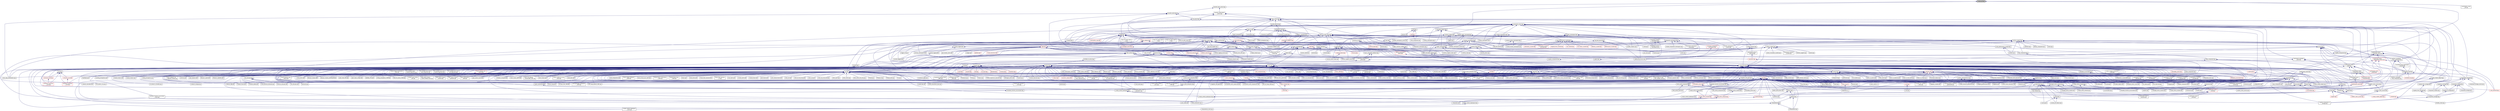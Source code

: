 digraph "unique_ptr.hpp"
{
  edge [fontname="Helvetica",fontsize="10",labelfontname="Helvetica",labelfontsize="10"];
  node [fontname="Helvetica",fontsize="10",shape=record];
  Node66 [label="unique_ptr.hpp",height=0.2,width=0.4,color="black", fillcolor="grey75", style="filled", fontcolor="black"];
  Node66 -> Node67 [dir="back",color="midnightblue",fontsize="10",style="solid",fontname="Helvetica"];
  Node67 [label="serialization.hpp",height=0.2,width=0.4,color="black", fillcolor="white", style="filled",URL="$d8/d21/serialization_8hpp.html"];
  Node67 -> Node68 [dir="back",color="midnightblue",fontsize="10",style="solid",fontname="Helvetica"];
  Node68 [label="template_function_accumulator.cpp",height=0.2,width=0.4,color="black", fillcolor="white", style="filled",URL="$d5/d02/template__function__accumulator_8cpp.html"];
  Node67 -> Node69 [dir="back",color="midnightblue",fontsize="10",style="solid",fontname="Helvetica"];
  Node69 [label="cancelable_action.cpp",height=0.2,width=0.4,color="black", fillcolor="white", style="filled",URL="$d5/d0c/cancelable__action_8cpp.html"];
  Node67 -> Node70 [dir="back",color="midnightblue",fontsize="10",style="solid",fontname="Helvetica"];
  Node70 [label="hello_world_component.hpp",height=0.2,width=0.4,color="black", fillcolor="white", style="filled",URL="$df/df0/hello__world__component_8hpp.html"];
  Node70 -> Node71 [dir="back",color="midnightblue",fontsize="10",style="solid",fontname="Helvetica"];
  Node71 [label="hello_world_client.cpp",height=0.2,width=0.4,color="black", fillcolor="white", style="filled",URL="$d5/da6/hello__world__client_8cpp.html"];
  Node70 -> Node72 [dir="back",color="midnightblue",fontsize="10",style="solid",fontname="Helvetica"];
  Node72 [label="hello_world_component.cpp",height=0.2,width=0.4,color="black", fillcolor="white", style="filled",URL="$d8/daa/hello__world__component_8cpp.html"];
  Node67 -> Node73 [dir="back",color="midnightblue",fontsize="10",style="solid",fontname="Helvetica"];
  Node73 [label="dimension.cpp",height=0.2,width=0.4,color="black", fillcolor="white", style="filled",URL="$db/d4a/interpolate1d_2interpolate1d_2dimension_8cpp.html"];
  Node67 -> Node74 [dir="back",color="midnightblue",fontsize="10",style="solid",fontname="Helvetica"];
  Node74 [label="dimension.hpp",height=0.2,width=0.4,color="black", fillcolor="white", style="filled",URL="$dc/da5/interpolate1d_2interpolate1d_2dimension_8hpp.html"];
  Node74 -> Node73 [dir="back",color="midnightblue",fontsize="10",style="solid",fontname="Helvetica"];
  Node74 -> Node75 [dir="back",color="midnightblue",fontsize="10",style="solid",fontname="Helvetica"];
  Node75 [label="partition.hpp",height=0.2,width=0.4,color="black", fillcolor="white", style="filled",URL="$d0/dff/examples_2interpolate1d_2interpolate1d_2server_2partition_8hpp.html"];
  Node75 -> Node76 [dir="back",color="midnightblue",fontsize="10",style="solid",fontname="Helvetica"];
  Node76 [label="partition.hpp",height=0.2,width=0.4,color="black", fillcolor="white", style="filled",URL="$d0/d7a/examples_2interpolate1d_2interpolate1d_2partition_8hpp.html"];
  Node76 -> Node77 [dir="back",color="midnightblue",fontsize="10",style="solid",fontname="Helvetica"];
  Node77 [label="interpolate1d.cpp",height=0.2,width=0.4,color="black", fillcolor="white", style="filled",URL="$d0/d05/interpolate1d_8cpp.html"];
  Node76 -> Node78 [dir="back",color="midnightblue",fontsize="10",style="solid",fontname="Helvetica"];
  Node78 [label="interpolate1d.hpp",height=0.2,width=0.4,color="black", fillcolor="white", style="filled",URL="$d4/dc7/interpolate1d_8hpp.html"];
  Node78 -> Node77 [dir="back",color="midnightblue",fontsize="10",style="solid",fontname="Helvetica"];
  Node78 -> Node79 [dir="back",color="midnightblue",fontsize="10",style="solid",fontname="Helvetica"];
  Node79 [label="interpolate1d_client.cpp",height=0.2,width=0.4,color="black", fillcolor="white", style="filled",URL="$d4/da6/interpolate1d__client_8cpp.html"];
  Node75 -> Node80 [dir="back",color="midnightblue",fontsize="10",style="solid",fontname="Helvetica"];
  Node80 [label="partition.cpp",height=0.2,width=0.4,color="black", fillcolor="white", style="filled",URL="$d0/d4f/examples_2interpolate1d_2interpolate1d_2server_2partition_8cpp.html"];
  Node67 -> Node81 [dir="back",color="midnightblue",fontsize="10",style="solid",fontname="Helvetica"];
  Node81 [label="fractals_struct.cpp",height=0.2,width=0.4,color="black", fillcolor="white", style="filled",URL="$d8/d2f/fractals__struct_8cpp.html"];
  Node67 -> Node82 [dir="back",color="midnightblue",fontsize="10",style="solid",fontname="Helvetica"];
  Node82 [label="pingpong.cpp",height=0.2,width=0.4,color="black", fillcolor="white", style="filled",URL="$dd/d4d/pingpong_8cpp.html"];
  Node67 -> Node83 [dir="back",color="midnightblue",fontsize="10",style="solid",fontname="Helvetica"];
  Node83 [label="sierpinski.cpp",height=0.2,width=0.4,color="black", fillcolor="white", style="filled",URL="$d3/d7e/sierpinski_8cpp.html"];
  Node67 -> Node84 [dir="back",color="midnightblue",fontsize="10",style="solid",fontname="Helvetica"];
  Node84 [label="dimension.cpp",height=0.2,width=0.4,color="black", fillcolor="white", style="filled",URL="$d8/db3/sheneos_2sheneos_2dimension_8cpp.html"];
  Node67 -> Node85 [dir="back",color="midnightblue",fontsize="10",style="solid",fontname="Helvetica"];
  Node85 [label="configuration.cpp",height=0.2,width=0.4,color="black", fillcolor="white", style="filled",URL="$df/d22/configuration_8cpp.html"];
  Node67 -> Node86 [dir="back",color="midnightblue",fontsize="10",style="solid",fontname="Helvetica"];
  Node86 [label="transpose_block_numa.cpp",height=0.2,width=0.4,color="black", fillcolor="white", style="filled",URL="$dd/d3b/transpose__block__numa_8cpp.html"];
  Node67 -> Node87 [dir="back",color="midnightblue",fontsize="10",style="solid",fontname="Helvetica"];
  Node87 [label="osu_bcast.cpp",height=0.2,width=0.4,color="black", fillcolor="white", style="filled",URL="$d3/dca/osu__bcast_8cpp.html"];
  Node67 -> Node88 [dir="back",color="midnightblue",fontsize="10",style="solid",fontname="Helvetica"];
  Node88 [label="osu_bibw.cpp",height=0.2,width=0.4,color="black", fillcolor="white", style="filled",URL="$d2/d04/osu__bibw_8cpp.html"];
  Node67 -> Node89 [dir="back",color="midnightblue",fontsize="10",style="solid",fontname="Helvetica"];
  Node89 [label="osu_bw.cpp",height=0.2,width=0.4,color="black", fillcolor="white", style="filled",URL="$d4/d20/osu__bw_8cpp.html"];
  Node67 -> Node90 [dir="back",color="midnightblue",fontsize="10",style="solid",fontname="Helvetica"];
  Node90 [label="osu_latency.cpp",height=0.2,width=0.4,color="black", fillcolor="white", style="filled",URL="$df/d58/osu__latency_8cpp.html"];
  Node67 -> Node91 [dir="back",color="midnightblue",fontsize="10",style="solid",fontname="Helvetica"];
  Node91 [label="osu_multi_lat.cpp",height=0.2,width=0.4,color="black", fillcolor="white", style="filled",URL="$d7/d91/osu__multi__lat_8cpp.html"];
  Node67 -> Node92 [dir="back",color="midnightblue",fontsize="10",style="solid",fontname="Helvetica"];
  Node92 [label="pingpong_performance.cpp",height=0.2,width=0.4,color="black", fillcolor="white", style="filled",URL="$de/d03/pingpong__performance_8cpp.html"];
  Node67 -> Node93 [dir="back",color="midnightblue",fontsize="10",style="solid",fontname="Helvetica"];
  Node93 [label="action_move_semantics.cpp",height=0.2,width=0.4,color="black", fillcolor="white", style="filled",URL="$d4/db3/action__move__semantics_8cpp.html"];
  Node67 -> Node94 [dir="back",color="midnightblue",fontsize="10",style="solid",fontname="Helvetica"];
  Node94 [label="movable_objects.cpp",height=0.2,width=0.4,color="black", fillcolor="white", style="filled",URL="$d8/d65/movable__objects_8cpp.html"];
  Node67 -> Node95 [dir="back",color="midnightblue",fontsize="10",style="solid",fontname="Helvetica"];
  Node95 [label="duplicate_id_registration\l_1596.cpp",height=0.2,width=0.4,color="black", fillcolor="white", style="filled",URL="$db/d8d/duplicate__id__registration__1596_8cpp.html"];
  Node67 -> Node96 [dir="back",color="midnightblue",fontsize="10",style="solid",fontname="Helvetica"];
  Node96 [label="zero_copy_parcels_1001.cpp",height=0.2,width=0.4,color="black", fillcolor="white", style="filled",URL="$da/dfd/zero__copy__parcels__1001_8cpp.html"];
  Node67 -> Node97 [dir="back",color="midnightblue",fontsize="10",style="solid",fontname="Helvetica"];
  Node97 [label="managed_refcnt_checker.cpp",height=0.2,width=0.4,color="black", fillcolor="white", style="filled",URL="$d3/d8d/managed__refcnt__checker_8cpp.html"];
  Node67 -> Node98 [dir="back",color="midnightblue",fontsize="10",style="solid",fontname="Helvetica"];
  Node98 [label="simple_mobile_object.cpp",height=0.2,width=0.4,color="black", fillcolor="white", style="filled",URL="$d2/da7/simple__mobile__object_8cpp.html"];
  Node67 -> Node99 [dir="back",color="midnightblue",fontsize="10",style="solid",fontname="Helvetica"];
  Node99 [label="simple_refcnt_checker.cpp",height=0.2,width=0.4,color="black", fillcolor="white", style="filled",URL="$df/d16/simple__refcnt__checker_8cpp.html"];
  Node67 -> Node100 [dir="back",color="midnightblue",fontsize="10",style="solid",fontname="Helvetica"];
  Node100 [label="copy_component.cpp",height=0.2,width=0.4,color="black", fillcolor="white", style="filled",URL="$d5/d8d/copy__component_8cpp.html"];
  Node67 -> Node101 [dir="back",color="midnightblue",fontsize="10",style="solid",fontname="Helvetica"];
  Node101 [label="get_gid.cpp",height=0.2,width=0.4,color="black", fillcolor="white", style="filled",URL="$dc/dc1/get__gid_8cpp.html"];
  Node67 -> Node102 [dir="back",color="midnightblue",fontsize="10",style="solid",fontname="Helvetica"];
  Node102 [label="migrate_component.cpp",height=0.2,width=0.4,color="black", fillcolor="white", style="filled",URL="$dc/d78/migrate__component_8cpp.html"];
  Node67 -> Node103 [dir="back",color="midnightblue",fontsize="10",style="solid",fontname="Helvetica"];
  Node103 [label="migrate_component_to\l_storage.cpp",height=0.2,width=0.4,color="black", fillcolor="white", style="filled",URL="$dd/d02/migrate__component__to__storage_8cpp.html"];
  Node67 -> Node104 [dir="back",color="midnightblue",fontsize="10",style="solid",fontname="Helvetica"];
  Node104 [label="serialization_partitioned\l_vector.cpp",height=0.2,width=0.4,color="black", fillcolor="white", style="filled",URL="$dd/dc9/serialization__partitioned__vector_8cpp.html"];
  Node66 -> Node105 [dir="back",color="midnightblue",fontsize="10",style="solid",fontname="Helvetica"];
  Node105 [label="transfer_base_action.hpp",height=0.2,width=0.4,color="black", fillcolor="white", style="filled",URL="$d5/d53/transfer__base__action_8hpp.html"];
  Node105 -> Node106 [dir="back",color="midnightblue",fontsize="10",style="solid",fontname="Helvetica"];
  Node106 [label="transfer_action.hpp",height=0.2,width=0.4,color="black", fillcolor="white", style="filled",URL="$d3/d27/transfer__action_8hpp.html"];
  Node106 -> Node107 [dir="back",color="midnightblue",fontsize="10",style="solid",fontname="Helvetica"];
  Node107 [label="basic_action.hpp",height=0.2,width=0.4,color="black", fillcolor="white", style="filled",URL="$d1/d7e/basic__action_8hpp.html"];
  Node107 -> Node108 [dir="back",color="midnightblue",fontsize="10",style="solid",fontname="Helvetica"];
  Node108 [label="component_storage.hpp",height=0.2,width=0.4,color="black", fillcolor="white", style="filled",URL="$d6/d36/components_2component__storage_2server_2component__storage_8hpp.html"];
  Node108 -> Node109 [dir="back",color="midnightblue",fontsize="10",style="solid",fontname="Helvetica"];
  Node109 [label="component_storage.hpp",height=0.2,width=0.4,color="black", fillcolor="white", style="filled",URL="$d0/dd6/components_2component__storage_2component__storage_8hpp.html"];
  Node109 -> Node110 [dir="back",color="midnightblue",fontsize="10",style="solid",fontname="Helvetica"];
  Node110 [label="migrate_to_storage.hpp",height=0.2,width=0.4,color="black", fillcolor="white", style="filled",URL="$da/d18/migrate__to__storage_8hpp.html"];
  Node110 -> Node111 [dir="back",color="midnightblue",fontsize="10",style="solid",fontname="Helvetica"];
  Node111 [label="component_storage.hpp",height=0.2,width=0.4,color="black", fillcolor="white", style="filled",URL="$d4/dfe/include_2component__storage_8hpp.html"];
  Node111 -> Node103 [dir="back",color="midnightblue",fontsize="10",style="solid",fontname="Helvetica"];
  Node109 -> Node111 [dir="back",color="midnightblue",fontsize="10",style="solid",fontname="Helvetica"];
  Node109 -> Node112 [dir="back",color="midnightblue",fontsize="10",style="solid",fontname="Helvetica"];
  Node112 [label="component_storage.cpp",height=0.2,width=0.4,color="black", fillcolor="white", style="filled",URL="$d4/ddf/component__storage_8cpp.html"];
  Node108 -> Node113 [dir="back",color="midnightblue",fontsize="10",style="solid",fontname="Helvetica"];
  Node113 [label="migrate_from_storage.hpp",height=0.2,width=0.4,color="black", fillcolor="white", style="filled",URL="$d3/d9f/server_2migrate__from__storage_8hpp.html"];
  Node113 -> Node114 [dir="back",color="midnightblue",fontsize="10",style="solid",fontname="Helvetica"];
  Node114 [label="migrate_from_storage.hpp",height=0.2,width=0.4,color="black", fillcolor="white", style="filled",URL="$db/d0f/migrate__from__storage_8hpp.html"];
  Node114 -> Node111 [dir="back",color="midnightblue",fontsize="10",style="solid",fontname="Helvetica"];
  Node108 -> Node115 [dir="back",color="midnightblue",fontsize="10",style="solid",fontname="Helvetica"];
  Node115 [label="migrate_to_storage.hpp",height=0.2,width=0.4,color="black", fillcolor="white", style="filled",URL="$d4/d4c/server_2migrate__to__storage_8hpp.html"];
  Node115 -> Node110 [dir="back",color="midnightblue",fontsize="10",style="solid",fontname="Helvetica"];
  Node115 -> Node116 [dir="back",color="midnightblue",fontsize="10",style="solid",fontname="Helvetica"];
  Node116 [label="component_module.cpp",height=0.2,width=0.4,color="black", fillcolor="white", style="filled",URL="$de/dc1/component__storage_2component__module_8cpp.html"];
  Node108 -> Node117 [dir="back",color="midnightblue",fontsize="10",style="solid",fontname="Helvetica"];
  Node117 [label="component_storage_server.cpp",height=0.2,width=0.4,color="black", fillcolor="white", style="filled",URL="$d4/dcb/component__storage__server_8cpp.html"];
  Node107 -> Node118 [dir="back",color="midnightblue",fontsize="10",style="solid",fontname="Helvetica"];
  Node118 [label="partition_unordered\l_map_component.hpp",height=0.2,width=0.4,color="black", fillcolor="white", style="filled",URL="$d8/df3/partition__unordered__map__component_8hpp.html"];
  Node118 -> Node119 [dir="back",color="midnightblue",fontsize="10",style="solid",fontname="Helvetica"];
  Node119 [label="unordered_map.hpp",height=0.2,width=0.4,color="black", fillcolor="white", style="filled",URL="$d9/ddf/hpx_2components_2containers_2unordered_2unordered__map_8hpp.html"];
  Node119 -> Node108 [dir="back",color="midnightblue",fontsize="10",style="solid",fontname="Helvetica"];
  Node119 -> Node120 [dir="back",color="midnightblue",fontsize="10",style="solid",fontname="Helvetica"];
  Node120 [label="unordered_map.hpp",height=0.2,width=0.4,color="red", fillcolor="white", style="filled",URL="$d6/d06/hpx_2include_2unordered__map_8hpp.html"];
  Node119 -> Node122 [dir="back",color="midnightblue",fontsize="10",style="solid",fontname="Helvetica"];
  Node122 [label="partition_unordered\l_map_component.cpp",height=0.2,width=0.4,color="black", fillcolor="white", style="filled",URL="$d5/d34/partition__unordered__map__component_8cpp.html"];
  Node118 -> Node123 [dir="back",color="midnightblue",fontsize="10",style="solid",fontname="Helvetica"];
  Node123 [label="unordered_map_segmented\l_iterator.hpp",height=0.2,width=0.4,color="black", fillcolor="white", style="filled",URL="$dc/dfd/unordered__map__segmented__iterator_8hpp.html"];
  Node123 -> Node119 [dir="back",color="midnightblue",fontsize="10",style="solid",fontname="Helvetica"];
  Node118 -> Node122 [dir="back",color="midnightblue",fontsize="10",style="solid",fontname="Helvetica"];
  Node107 -> Node124 [dir="back",color="midnightblue",fontsize="10",style="solid",fontname="Helvetica"];
  Node124 [label="base_lco.hpp",height=0.2,width=0.4,color="black", fillcolor="white", style="filled",URL="$de/daa/base__lco_8hpp.html"];
  Node124 -> Node125 [dir="back",color="midnightblue",fontsize="10",style="solid",fontname="Helvetica"];
  Node125 [label="lcos.hpp",height=0.2,width=0.4,color="black", fillcolor="white", style="filled",URL="$d5/deb/lcos_8hpp.html"];
  Node125 -> Node126 [dir="back",color="midnightblue",fontsize="10",style="solid",fontname="Helvetica"];
  Node126 [label="allgather_and_gate.cpp",height=0.2,width=0.4,color="black", fillcolor="white", style="filled",URL="$d1/d56/allgather__and__gate_8cpp.html"];
  Node125 -> Node127 [dir="back",color="midnightblue",fontsize="10",style="solid",fontname="Helvetica"];
  Node127 [label="apex_balance.cpp",height=0.2,width=0.4,color="black", fillcolor="white", style="filled",URL="$d4/d8e/apex__balance_8cpp.html"];
  Node125 -> Node128 [dir="back",color="midnightblue",fontsize="10",style="solid",fontname="Helvetica"];
  Node128 [label="apex_policy_engine\l_active_thread_count.cpp",height=0.2,width=0.4,color="black", fillcolor="white", style="filled",URL="$d5/d01/apex__policy__engine__active__thread__count_8cpp.html"];
  Node125 -> Node129 [dir="back",color="midnightblue",fontsize="10",style="solid",fontname="Helvetica"];
  Node129 [label="apex_policy_engine\l_events.cpp",height=0.2,width=0.4,color="black", fillcolor="white", style="filled",URL="$df/d0f/apex__policy__engine__events_8cpp.html"];
  Node125 -> Node130 [dir="back",color="midnightblue",fontsize="10",style="solid",fontname="Helvetica"];
  Node130 [label="apex_policy_engine\l_periodic.cpp",height=0.2,width=0.4,color="black", fillcolor="white", style="filled",URL="$d5/d7b/apex__policy__engine__periodic_8cpp.html"];
  Node125 -> Node131 [dir="back",color="midnightblue",fontsize="10",style="solid",fontname="Helvetica"];
  Node131 [label="heartbeat.cpp",height=0.2,width=0.4,color="black", fillcolor="white", style="filled",URL="$d8/d98/heartbeat_8cpp.html"];
  Node125 -> Node70 [dir="back",color="midnightblue",fontsize="10",style="solid",fontname="Helvetica"];
  Node125 -> Node132 [dir="back",color="midnightblue",fontsize="10",style="solid",fontname="Helvetica"];
  Node132 [label="row.hpp",height=0.2,width=0.4,color="red", fillcolor="white", style="filled",URL="$dc/d69/row_8hpp.html"];
  Node132 -> Node139 [dir="back",color="midnightblue",fontsize="10",style="solid",fontname="Helvetica"];
  Node139 [label="stencil_iterator.hpp",height=0.2,width=0.4,color="red", fillcolor="white", style="filled",URL="$dc/d5c/server_2stencil__iterator_8hpp.html"];
  Node139 -> Node135 [dir="back",color="midnightblue",fontsize="10",style="solid",fontname="Helvetica"];
  Node135 [label="solver.hpp",height=0.2,width=0.4,color="red", fillcolor="white", style="filled",URL="$db/d9a/server_2solver_8hpp.html"];
  Node125 -> Node142 [dir="back",color="midnightblue",fontsize="10",style="solid",fontname="Helvetica"];
  Node142 [label="stencil_iterator.hpp",height=0.2,width=0.4,color="red", fillcolor="white", style="filled",URL="$d4/dc8/stencil__iterator_8hpp.html"];
  Node142 -> Node135 [dir="back",color="midnightblue",fontsize="10",style="solid",fontname="Helvetica"];
  Node142 -> Node139 [dir="back",color="midnightblue",fontsize="10",style="solid",fontname="Helvetica"];
  Node125 -> Node139 [dir="back",color="midnightblue",fontsize="10",style="solid",fontname="Helvetica"];
  Node125 -> Node143 [dir="back",color="midnightblue",fontsize="10",style="solid",fontname="Helvetica"];
  Node143 [label="jacobi_hpx.cpp",height=0.2,width=0.4,color="black", fillcolor="white", style="filled",URL="$d8/d72/jacobi__hpx_8cpp.html"];
  Node125 -> Node144 [dir="back",color="midnightblue",fontsize="10",style="solid",fontname="Helvetica"];
  Node144 [label="jacobi_nonuniform_hpx.cpp",height=0.2,width=0.4,color="black", fillcolor="white", style="filled",URL="$de/d56/jacobi__nonuniform__hpx_8cpp.html"];
  Node125 -> Node145 [dir="back",color="midnightblue",fontsize="10",style="solid",fontname="Helvetica"];
  Node145 [label="enumerate_threads.cpp",height=0.2,width=0.4,color="black", fillcolor="white", style="filled",URL="$d3/dd4/enumerate__threads_8cpp.html"];
  Node125 -> Node146 [dir="back",color="midnightblue",fontsize="10",style="solid",fontname="Helvetica"];
  Node146 [label="fibonacci_await.cpp",height=0.2,width=0.4,color="black", fillcolor="white", style="filled",URL="$dc/d1c/fibonacci__await_8cpp.html"];
  Node125 -> Node147 [dir="back",color="midnightblue",fontsize="10",style="solid",fontname="Helvetica"];
  Node147 [label="fibonacci_dataflow.cpp",height=0.2,width=0.4,color="black", fillcolor="white", style="filled",URL="$df/d3d/fibonacci__dataflow_8cpp.html"];
  Node125 -> Node148 [dir="back",color="midnightblue",fontsize="10",style="solid",fontname="Helvetica"];
  Node148 [label="fibonacci_futures.cpp",height=0.2,width=0.4,color="black", fillcolor="white", style="filled",URL="$d6/de3/fibonacci__futures_8cpp.html"];
  Node125 -> Node149 [dir="back",color="midnightblue",fontsize="10",style="solid",fontname="Helvetica"];
  Node149 [label="fibonacci_futures_distributed.cpp",height=0.2,width=0.4,color="black", fillcolor="white", style="filled",URL="$d1/dc9/fibonacci__futures__distributed_8cpp.html"];
  Node125 -> Node150 [dir="back",color="midnightblue",fontsize="10",style="solid",fontname="Helvetica"];
  Node150 [label="fractals.cpp",height=0.2,width=0.4,color="black", fillcolor="white", style="filled",URL="$d8/d58/fractals_8cpp.html"];
  Node125 -> Node151 [dir="back",color="midnightblue",fontsize="10",style="solid",fontname="Helvetica"];
  Node151 [label="fractals_executor.cpp",height=0.2,width=0.4,color="black", fillcolor="white", style="filled",URL="$d9/da9/fractals__executor_8cpp.html"];
  Node125 -> Node81 [dir="back",color="midnightblue",fontsize="10",style="solid",fontname="Helvetica"];
  Node125 -> Node152 [dir="back",color="midnightblue",fontsize="10",style="solid",fontname="Helvetica"];
  Node152 [label="hello_world.cpp",height=0.2,width=0.4,color="black", fillcolor="white", style="filled",URL="$d0/d67/hello__world_8cpp.html"];
  Node125 -> Node153 [dir="back",color="midnightblue",fontsize="10",style="solid",fontname="Helvetica"];
  Node153 [label="latch_local.cpp",height=0.2,width=0.4,color="black", fillcolor="white", style="filled",URL="$dd/dd3/latch__local_8cpp.html"];
  Node125 -> Node154 [dir="back",color="midnightblue",fontsize="10",style="solid",fontname="Helvetica"];
  Node154 [label="latch_remote.cpp",height=0.2,width=0.4,color="black", fillcolor="white", style="filled",URL="$df/d59/latch__remote_8cpp.html"];
  Node125 -> Node155 [dir="back",color="midnightblue",fontsize="10",style="solid",fontname="Helvetica"];
  Node155 [label="local_channel.cpp",height=0.2,width=0.4,color="black", fillcolor="white", style="filled",URL="$d0/d3e/local__channel_8cpp.html"];
  Node125 -> Node82 [dir="back",color="midnightblue",fontsize="10",style="solid",fontname="Helvetica"];
  Node125 -> Node156 [dir="back",color="midnightblue",fontsize="10",style="solid",fontname="Helvetica"];
  Node156 [label="shared_mutex.cpp",height=0.2,width=0.4,color="black", fillcolor="white", style="filled",URL="$da/d0b/shared__mutex_8cpp.html"];
  Node125 -> Node157 [dir="back",color="midnightblue",fontsize="10",style="solid",fontname="Helvetica"];
  Node157 [label="wait_composition.cpp",height=0.2,width=0.4,color="black", fillcolor="white", style="filled",URL="$d6/d13/wait__composition_8cpp.html"];
  Node125 -> Node158 [dir="back",color="midnightblue",fontsize="10",style="solid",fontname="Helvetica"];
  Node158 [label="sheneos_compare.cpp",height=0.2,width=0.4,color="black", fillcolor="white", style="filled",URL="$dc/d11/sheneos__compare_8cpp.html"];
  Node125 -> Node159 [dir="back",color="midnightblue",fontsize="10",style="solid",fontname="Helvetica"];
  Node159 [label="spell_check_file.cpp",height=0.2,width=0.4,color="black", fillcolor="white", style="filled",URL="$df/df7/spell__check__file_8cpp.html"];
  Node125 -> Node160 [dir="back",color="midnightblue",fontsize="10",style="solid",fontname="Helvetica"];
  Node160 [label="spell_check_simple.cpp",height=0.2,width=0.4,color="black", fillcolor="white", style="filled",URL="$dd/d54/spell__check__simple_8cpp.html"];
  Node125 -> Node161 [dir="back",color="midnightblue",fontsize="10",style="solid",fontname="Helvetica"];
  Node161 [label="simple_central_tuplespace\l_client.cpp",height=0.2,width=0.4,color="black", fillcolor="white", style="filled",URL="$d1/d7b/simple__central__tuplespace__client_8cpp.html"];
  Node125 -> Node162 [dir="back",color="midnightblue",fontsize="10",style="solid",fontname="Helvetica"];
  Node162 [label="hpx.hpp",height=0.2,width=0.4,color="red", fillcolor="white", style="filled",URL="$d0/daa/hpx_8hpp.html"];
  Node162 -> Node169 [dir="back",color="midnightblue",fontsize="10",style="solid",fontname="Helvetica"];
  Node169 [label="1d_stencil_4_throttle.cpp",height=0.2,width=0.4,color="black", fillcolor="white", style="filled",URL="$d6/de5/1d__stencil__4__throttle_8cpp.html"];
  Node162 -> Node174 [dir="back",color="midnightblue",fontsize="10",style="solid",fontname="Helvetica"];
  Node174 [label="accumulator.cpp",height=0.2,width=0.4,color="black", fillcolor="white", style="filled",URL="$d1/d81/accumulator_8cpp.html"];
  Node162 -> Node175 [dir="back",color="midnightblue",fontsize="10",style="solid",fontname="Helvetica"];
  Node175 [label="accumulator.hpp",height=0.2,width=0.4,color="black", fillcolor="white", style="filled",URL="$d4/d9d/server_2accumulator_8hpp.html"];
  Node175 -> Node174 [dir="back",color="midnightblue",fontsize="10",style="solid",fontname="Helvetica"];
  Node175 -> Node176 [dir="back",color="midnightblue",fontsize="10",style="solid",fontname="Helvetica"];
  Node176 [label="accumulator.hpp",height=0.2,width=0.4,color="red", fillcolor="white", style="filled",URL="$d8/d5e/accumulator_8hpp.html"];
  Node162 -> Node178 [dir="back",color="midnightblue",fontsize="10",style="solid",fontname="Helvetica"];
  Node178 [label="template_function_accumulator.hpp",height=0.2,width=0.4,color="black", fillcolor="white", style="filled",URL="$d7/da6/server_2template__function__accumulator_8hpp.html"];
  Node178 -> Node68 [dir="back",color="midnightblue",fontsize="10",style="solid",fontname="Helvetica"];
  Node178 -> Node179 [dir="back",color="midnightblue",fontsize="10",style="solid",fontname="Helvetica"];
  Node179 [label="template_function_accumulator.hpp",height=0.2,width=0.4,color="black", fillcolor="white", style="filled",URL="$d3/de9/template__function__accumulator_8hpp.html"];
  Node179 -> Node180 [dir="back",color="midnightblue",fontsize="10",style="solid",fontname="Helvetica"];
  Node180 [label="template_function_accumulator\l_client.cpp",height=0.2,width=0.4,color="black", fillcolor="white", style="filled",URL="$d0/dc6/template__function__accumulator__client_8cpp.html"];
  Node162 -> Node68 [dir="back",color="midnightblue",fontsize="10",style="solid",fontname="Helvetica"];
  Node162 -> Node179 [dir="back",color="midnightblue",fontsize="10",style="solid",fontname="Helvetica"];
  Node162 -> Node182 [dir="back",color="midnightblue",fontsize="10",style="solid",fontname="Helvetica"];
  Node182 [label="allgather_module.cpp",height=0.2,width=0.4,color="black", fillcolor="white", style="filled",URL="$df/de4/allgather__module_8cpp.html"];
  Node162 -> Node183 [dir="back",color="midnightblue",fontsize="10",style="solid",fontname="Helvetica"];
  Node183 [label="allgather.cpp",height=0.2,width=0.4,color="black", fillcolor="white", style="filled",URL="$d7/d06/allgather_8cpp.html"];
  Node162 -> Node126 [dir="back",color="midnightblue",fontsize="10",style="solid",fontname="Helvetica"];
  Node162 -> Node184 [dir="back",color="midnightblue",fontsize="10",style="solid",fontname="Helvetica"];
  Node184 [label="ag_client.cpp",height=0.2,width=0.4,color="black", fillcolor="white", style="filled",URL="$d4/d5d/ag__client_8cpp.html"];
  Node162 -> Node69 [dir="back",color="midnightblue",fontsize="10",style="solid",fontname="Helvetica"];
  Node162 -> Node187 [dir="back",color="midnightblue",fontsize="10",style="solid",fontname="Helvetica"];
  Node187 [label="cancelable_action.hpp",height=0.2,width=0.4,color="red", fillcolor="white", style="filled",URL="$d5/d4d/server_2cancelable__action_8hpp.html"];
  Node187 -> Node69 [dir="back",color="midnightblue",fontsize="10",style="solid",fontname="Helvetica"];
  Node162 -> Node70 [dir="back",color="midnightblue",fontsize="10",style="solid",fontname="Helvetica"];
  Node162 -> Node77 [dir="back",color="midnightblue",fontsize="10",style="solid",fontname="Helvetica"];
  Node162 -> Node76 [dir="back",color="midnightblue",fontsize="10",style="solid",fontname="Helvetica"];
  Node162 -> Node75 [dir="back",color="midnightblue",fontsize="10",style="solid",fontname="Helvetica"];
  Node162 -> Node78 [dir="back",color="midnightblue",fontsize="10",style="solid",fontname="Helvetica"];
  Node162 -> Node80 [dir="back",color="midnightblue",fontsize="10",style="solid",fontname="Helvetica"];
  Node162 -> Node143 [dir="back",color="midnightblue",fontsize="10",style="solid",fontname="Helvetica"];
  Node162 -> Node144 [dir="back",color="midnightblue",fontsize="10",style="solid",fontname="Helvetica"];
  Node162 -> Node198 [dir="back",color="midnightblue",fontsize="10",style="solid",fontname="Helvetica"];
  Node198 [label="nqueen.cpp",height=0.2,width=0.4,color="black", fillcolor="white", style="filled",URL="$db/dca/nqueen_8cpp.html"];
  Node162 -> Node199 [dir="back",color="midnightblue",fontsize="10",style="solid",fontname="Helvetica"];
  Node199 [label="nqueen.hpp",height=0.2,width=0.4,color="black", fillcolor="white", style="filled",URL="$de/d58/server_2nqueen_8hpp.html"];
  Node199 -> Node198 [dir="back",color="midnightblue",fontsize="10",style="solid",fontname="Helvetica"];
  Node199 -> Node200 [dir="back",color="midnightblue",fontsize="10",style="solid",fontname="Helvetica"];
  Node200 [label="nqueen.hpp",height=0.2,width=0.4,color="black", fillcolor="white", style="filled",URL="$da/dfd/stubs_2nqueen_8hpp.html"];
  Node200 -> Node201 [dir="back",color="midnightblue",fontsize="10",style="solid",fontname="Helvetica"];
  Node201 [label="nqueen.hpp",height=0.2,width=0.4,color="red", fillcolor="white", style="filled",URL="$d0/d07/nqueen_8hpp.html"];
  Node162 -> Node203 [dir="back",color="midnightblue",fontsize="10",style="solid",fontname="Helvetica"];
  Node203 [label="sine.cpp",height=0.2,width=0.4,color="black", fillcolor="white", style="filled",URL="$d3/d0d/server_2sine_8cpp.html"];
  Node162 -> Node204 [dir="back",color="midnightblue",fontsize="10",style="solid",fontname="Helvetica"];
  Node204 [label="sine.hpp",height=0.2,width=0.4,color="red", fillcolor="white", style="filled",URL="$d8/dac/sine_8hpp.html"];
  Node204 -> Node203 [dir="back",color="midnightblue",fontsize="10",style="solid",fontname="Helvetica"];
  Node162 -> Node213 [dir="back",color="midnightblue",fontsize="10",style="solid",fontname="Helvetica"];
  Node213 [label="factorial.cpp",height=0.2,width=0.4,color="black", fillcolor="white", style="filled",URL="$d9/d00/factorial_8cpp.html"];
  Node162 -> Node216 [dir="back",color="midnightblue",fontsize="10",style="solid",fontname="Helvetica"];
  Node216 [label="interest_calculator.cpp",height=0.2,width=0.4,color="black", fillcolor="white", style="filled",URL="$d2/d86/interest__calculator_8cpp.html"];
  Node162 -> Node217 [dir="back",color="midnightblue",fontsize="10",style="solid",fontname="Helvetica"];
  Node217 [label="non_atomic_rma.cpp",height=0.2,width=0.4,color="black", fillcolor="white", style="filled",URL="$d7/d8b/non__atomic__rma_8cpp.html"];
  Node162 -> Node220 [dir="back",color="midnightblue",fontsize="10",style="solid",fontname="Helvetica"];
  Node220 [label="quicksort.cpp",height=0.2,width=0.4,color="black", fillcolor="white", style="filled",URL="$d3/d1e/quicksort_8cpp.html"];
  Node162 -> Node228 [dir="back",color="midnightblue",fontsize="10",style="solid",fontname="Helvetica"];
  Node228 [label="random_mem_access.cpp",height=0.2,width=0.4,color="black", fillcolor="white", style="filled",URL="$d1/d51/random__mem__access_8cpp.html"];
  Node162 -> Node229 [dir="back",color="midnightblue",fontsize="10",style="solid",fontname="Helvetica"];
  Node229 [label="random_mem_access.hpp",height=0.2,width=0.4,color="black", fillcolor="white", style="filled",URL="$d0/d19/server_2random__mem__access_8hpp.html"];
  Node229 -> Node228 [dir="back",color="midnightblue",fontsize="10",style="solid",fontname="Helvetica"];
  Node229 -> Node230 [dir="back",color="midnightblue",fontsize="10",style="solid",fontname="Helvetica"];
  Node230 [label="random_mem_access.hpp",height=0.2,width=0.4,color="black", fillcolor="white", style="filled",URL="$d3/d32/stubs_2random__mem__access_8hpp.html"];
  Node230 -> Node231 [dir="back",color="midnightblue",fontsize="10",style="solid",fontname="Helvetica"];
  Node231 [label="random_mem_access.hpp",height=0.2,width=0.4,color="red", fillcolor="white", style="filled",URL="$db/de8/random__mem__access_8hpp.html"];
  Node162 -> Node233 [dir="back",color="midnightblue",fontsize="10",style="solid",fontname="Helvetica"];
  Node233 [label="oversubscribing_resource\l_partitioner.cpp",height=0.2,width=0.4,color="black", fillcolor="white", style="filled",URL="$dd/dee/oversubscribing__resource__partitioner_8cpp.html"];
  Node162 -> Node234 [dir="back",color="midnightblue",fontsize="10",style="solid",fontname="Helvetica"];
  Node234 [label="simple_resource_partitioner.cpp",height=0.2,width=0.4,color="black", fillcolor="white", style="filled",URL="$d5/df9/simple__resource__partitioner_8cpp.html"];
  Node162 -> Node237 [dir="back",color="midnightblue",fontsize="10",style="solid",fontname="Helvetica"];
  Node237 [label="interpolator.cpp",height=0.2,width=0.4,color="black", fillcolor="white", style="filled",URL="$d5/d02/interpolator_8cpp.html"];
  Node162 -> Node241 [dir="back",color="midnightblue",fontsize="10",style="solid",fontname="Helvetica"];
  Node241 [label="partition3d.hpp",height=0.2,width=0.4,color="red", fillcolor="white", style="filled",URL="$d1/d50/partition3d_8hpp.html"];
  Node241 -> Node237 [dir="back",color="midnightblue",fontsize="10",style="solid",fontname="Helvetica"];
  Node162 -> Node249 [dir="back",color="midnightblue",fontsize="10",style="solid",fontname="Helvetica"];
  Node249 [label="throttle.cpp",height=0.2,width=0.4,color="black", fillcolor="white", style="filled",URL="$de/d56/server_2throttle_8cpp.html"];
  Node162 -> Node250 [dir="back",color="midnightblue",fontsize="10",style="solid",fontname="Helvetica"];
  Node250 [label="throttle.hpp",height=0.2,width=0.4,color="black", fillcolor="white", style="filled",URL="$db/dc9/server_2throttle_8hpp.html"];
  Node250 -> Node249 [dir="back",color="midnightblue",fontsize="10",style="solid",fontname="Helvetica"];
  Node250 -> Node251 [dir="back",color="midnightblue",fontsize="10",style="solid",fontname="Helvetica"];
  Node251 [label="throttle.hpp",height=0.2,width=0.4,color="black", fillcolor="white", style="filled",URL="$d5/dec/stubs_2throttle_8hpp.html"];
  Node251 -> Node252 [dir="back",color="midnightblue",fontsize="10",style="solid",fontname="Helvetica"];
  Node252 [label="throttle.hpp",height=0.2,width=0.4,color="red", fillcolor="white", style="filled",URL="$d2/d2e/throttle_8hpp.html"];
  Node252 -> Node254 [dir="back",color="midnightblue",fontsize="10",style="solid",fontname="Helvetica"];
  Node254 [label="throttle_client.cpp",height=0.2,width=0.4,color="black", fillcolor="white", style="filled",URL="$d0/db7/throttle__client_8cpp.html"];
  Node162 -> Node251 [dir="back",color="midnightblue",fontsize="10",style="solid",fontname="Helvetica"];
  Node162 -> Node252 [dir="back",color="midnightblue",fontsize="10",style="solid",fontname="Helvetica"];
  Node162 -> Node86 [dir="back",color="midnightblue",fontsize="10",style="solid",fontname="Helvetica"];
  Node162 -> Node262 [dir="back",color="midnightblue",fontsize="10",style="solid",fontname="Helvetica"];
  Node262 [label="simple_central_tuplespace.hpp",height=0.2,width=0.4,color="black", fillcolor="white", style="filled",URL="$db/d69/server_2simple__central__tuplespace_8hpp.html"];
  Node262 -> Node263 [dir="back",color="midnightblue",fontsize="10",style="solid",fontname="Helvetica"];
  Node263 [label="simple_central_tuplespace.cpp",height=0.2,width=0.4,color="black", fillcolor="white", style="filled",URL="$d3/dec/simple__central__tuplespace_8cpp.html"];
  Node262 -> Node264 [dir="back",color="midnightblue",fontsize="10",style="solid",fontname="Helvetica"];
  Node264 [label="simple_central_tuplespace.hpp",height=0.2,width=0.4,color="black", fillcolor="white", style="filled",URL="$d0/d4b/stubs_2simple__central__tuplespace_8hpp.html"];
  Node264 -> Node265 [dir="back",color="midnightblue",fontsize="10",style="solid",fontname="Helvetica"];
  Node265 [label="simple_central_tuplespace.hpp",height=0.2,width=0.4,color="black", fillcolor="white", style="filled",URL="$d5/ddd/simple__central__tuplespace_8hpp.html"];
  Node265 -> Node161 [dir="back",color="midnightblue",fontsize="10",style="solid",fontname="Helvetica"];
  Node162 -> Node266 [dir="back",color="midnightblue",fontsize="10",style="solid",fontname="Helvetica"];
  Node266 [label="tuples_warehouse.hpp",height=0.2,width=0.4,color="black", fillcolor="white", style="filled",URL="$da/de6/tuples__warehouse_8hpp.html"];
  Node266 -> Node262 [dir="back",color="midnightblue",fontsize="10",style="solid",fontname="Helvetica"];
  Node162 -> Node263 [dir="back",color="midnightblue",fontsize="10",style="solid",fontname="Helvetica"];
  Node162 -> Node287 [dir="back",color="midnightblue",fontsize="10",style="solid",fontname="Helvetica"];
  Node287 [label="network_storage.cpp",height=0.2,width=0.4,color="black", fillcolor="white", style="filled",URL="$db/daa/network__storage_8cpp.html"];
  Node162 -> Node87 [dir="back",color="midnightblue",fontsize="10",style="solid",fontname="Helvetica"];
  Node162 -> Node88 [dir="back",color="midnightblue",fontsize="10",style="solid",fontname="Helvetica"];
  Node162 -> Node89 [dir="back",color="midnightblue",fontsize="10",style="solid",fontname="Helvetica"];
  Node162 -> Node90 [dir="back",color="midnightblue",fontsize="10",style="solid",fontname="Helvetica"];
  Node162 -> Node91 [dir="back",color="midnightblue",fontsize="10",style="solid",fontname="Helvetica"];
  Node162 -> Node92 [dir="back",color="midnightblue",fontsize="10",style="solid",fontname="Helvetica"];
  Node162 -> Node93 [dir="back",color="midnightblue",fontsize="10",style="solid",fontname="Helvetica"];
  Node162 -> Node94 [dir="back",color="midnightblue",fontsize="10",style="solid",fontname="Helvetica"];
  Node162 -> Node95 [dir="back",color="midnightblue",fontsize="10",style="solid",fontname="Helvetica"];
  Node162 -> Node298 [dir="back",color="midnightblue",fontsize="10",style="solid",fontname="Helvetica"];
  Node298 [label="send_gid_keep_component\l_1624.cpp",height=0.2,width=0.4,color="black", fillcolor="white", style="filled",URL="$d9/d49/send__gid__keep__component__1624_8cpp.html"];
  Node162 -> Node299 [dir="back",color="midnightblue",fontsize="10",style="solid",fontname="Helvetica"];
  Node299 [label="algorithms.cc",height=0.2,width=0.4,color="black", fillcolor="white", style="filled",URL="$d5/d1b/algorithms_8cc.html"];
  Node162 -> Node300 [dir="back",color="midnightblue",fontsize="10",style="solid",fontname="Helvetica"];
  Node300 [label="matrix_hpx.hh",height=0.2,width=0.4,color="red", fillcolor="white", style="filled",URL="$d5/d89/matrix__hpx_8hh.html"];
  Node300 -> Node299 [dir="back",color="midnightblue",fontsize="10",style="solid",fontname="Helvetica"];
  Node162 -> Node305 [dir="back",color="midnightblue",fontsize="10",style="solid",fontname="Helvetica"];
  Node305 [label="block_matrix.cc",height=0.2,width=0.4,color="black", fillcolor="white", style="filled",URL="$de/d88/block__matrix_8cc.html"];
  Node162 -> Node313 [dir="back",color="midnightblue",fontsize="10",style="solid",fontname="Helvetica"];
  Node313 [label="id_type_ref_counting\l_1032.cpp",height=0.2,width=0.4,color="black", fillcolor="white", style="filled",URL="$d8/dfd/id__type__ref__counting__1032_8cpp.html"];
  Node162 -> Node317 [dir="back",color="midnightblue",fontsize="10",style="solid",fontname="Helvetica"];
  Node317 [label="async_callback_with\l_bound_callback.cpp",height=0.2,width=0.4,color="black", fillcolor="white", style="filled",URL="$d2/dae/async__callback__with__bound__callback_8cpp.html"];
  Node162 -> Node319 [dir="back",color="midnightblue",fontsize="10",style="solid",fontname="Helvetica"];
  Node319 [label="barrier_hang.cpp",height=0.2,width=0.4,color="black", fillcolor="white", style="filled",URL="$dd/d8b/barrier__hang_8cpp.html"];
  Node162 -> Node336 [dir="back",color="midnightblue",fontsize="10",style="solid",fontname="Helvetica"];
  Node336 [label="lifetime_588.cpp",height=0.2,width=0.4,color="black", fillcolor="white", style="filled",URL="$d7/dca/lifetime__588_8cpp.html"];
  Node162 -> Node343 [dir="back",color="midnightblue",fontsize="10",style="solid",fontname="Helvetica"];
  Node343 [label="set_hpx_limit_798.cpp",height=0.2,width=0.4,color="black", fillcolor="white", style="filled",URL="$d2/dfb/set__hpx__limit__798_8cpp.html"];
  Node162 -> Node345 [dir="back",color="midnightblue",fontsize="10",style="solid",fontname="Helvetica"];
  Node345 [label="shared_stated_leaked\l_1211.cpp",height=0.2,width=0.4,color="black", fillcolor="white", style="filled",URL="$dc/dce/shared__stated__leaked__1211_8cpp.html"];
  Node162 -> Node347 [dir="back",color="midnightblue",fontsize="10",style="solid",fontname="Helvetica"];
  Node347 [label="wait_all_hang_1946.cpp",height=0.2,width=0.4,color="black", fillcolor="white", style="filled",URL="$d5/d69/wait__all__hang__1946_8cpp.html"];
  Node162 -> Node369 [dir="back",color="midnightblue",fontsize="10",style="solid",fontname="Helvetica"];
  Node369 [label="thread_pool_executor\l_1114.cpp",height=0.2,width=0.4,color="black", fillcolor="white", style="filled",URL="$d8/d63/thread__pool__executor__1114_8cpp.html"];
  Node162 -> Node97 [dir="back",color="midnightblue",fontsize="10",style="solid",fontname="Helvetica"];
  Node162 -> Node379 [dir="back",color="midnightblue",fontsize="10",style="solid",fontname="Helvetica"];
  Node379 [label="managed_refcnt_checker.hpp",height=0.2,width=0.4,color="red", fillcolor="white", style="filled",URL="$db/dd0/managed__refcnt__checker_8hpp.html"];
  Node379 -> Node380 [dir="back",color="midnightblue",fontsize="10",style="solid",fontname="Helvetica"];
  Node380 [label="credit_exhaustion.cpp",height=0.2,width=0.4,color="black", fillcolor="white", style="filled",URL="$d6/d80/credit__exhaustion_8cpp.html"];
  Node379 -> Node389 [dir="back",color="midnightblue",fontsize="10",style="solid",fontname="Helvetica"];
  Node389 [label="split_credit.cpp",height=0.2,width=0.4,color="black", fillcolor="white", style="filled",URL="$dc/d1c/split__credit_8cpp.html"];
  Node162 -> Node392 [dir="back",color="midnightblue",fontsize="10",style="solid",fontname="Helvetica"];
  Node392 [label="managed_refcnt_checker.cpp",height=0.2,width=0.4,color="black", fillcolor="white", style="filled",URL="$d7/d11/server_2managed__refcnt__checker_8cpp.html"];
  Node162 -> Node393 [dir="back",color="midnightblue",fontsize="10",style="solid",fontname="Helvetica"];
  Node393 [label="managed_refcnt_checker.hpp",height=0.2,width=0.4,color="black", fillcolor="white", style="filled",URL="$df/da6/server_2managed__refcnt__checker_8hpp.html"];
  Node393 -> Node97 [dir="back",color="midnightblue",fontsize="10",style="solid",fontname="Helvetica"];
  Node393 -> Node392 [dir="back",color="midnightblue",fontsize="10",style="solid",fontname="Helvetica"];
  Node393 -> Node394 [dir="back",color="midnightblue",fontsize="10",style="solid",fontname="Helvetica"];
  Node394 [label="managed_refcnt_checker.hpp",height=0.2,width=0.4,color="black", fillcolor="white", style="filled",URL="$d3/d77/stubs_2managed__refcnt__checker_8hpp.html"];
  Node394 -> Node379 [dir="back",color="midnightblue",fontsize="10",style="solid",fontname="Helvetica"];
  Node162 -> Node395 [dir="back",color="midnightblue",fontsize="10",style="solid",fontname="Helvetica"];
  Node395 [label="simple_refcnt_checker.cpp",height=0.2,width=0.4,color="black", fillcolor="white", style="filled",URL="$d7/d14/server_2simple__refcnt__checker_8cpp.html"];
  Node162 -> Node396 [dir="back",color="midnightblue",fontsize="10",style="solid",fontname="Helvetica"];
  Node396 [label="simple_refcnt_checker.hpp",height=0.2,width=0.4,color="black", fillcolor="white", style="filled",URL="$d6/d3d/server_2simple__refcnt__checker_8hpp.html"];
  Node396 -> Node395 [dir="back",color="midnightblue",fontsize="10",style="solid",fontname="Helvetica"];
  Node396 -> Node99 [dir="back",color="midnightblue",fontsize="10",style="solid",fontname="Helvetica"];
  Node396 -> Node397 [dir="back",color="midnightblue",fontsize="10",style="solid",fontname="Helvetica"];
  Node397 [label="simple_refcnt_checker.hpp",height=0.2,width=0.4,color="black", fillcolor="white", style="filled",URL="$da/d8e/stubs_2simple__refcnt__checker_8hpp.html"];
  Node397 -> Node398 [dir="back",color="midnightblue",fontsize="10",style="solid",fontname="Helvetica"];
  Node398 [label="simple_refcnt_checker.hpp",height=0.2,width=0.4,color="red", fillcolor="white", style="filled",URL="$dd/d4e/simple__refcnt__checker_8hpp.html"];
  Node398 -> Node380 [dir="back",color="midnightblue",fontsize="10",style="solid",fontname="Helvetica"];
  Node398 -> Node389 [dir="back",color="midnightblue",fontsize="10",style="solid",fontname="Helvetica"];
  Node162 -> Node98 [dir="back",color="midnightblue",fontsize="10",style="solid",fontname="Helvetica"];
  Node162 -> Node99 [dir="back",color="midnightblue",fontsize="10",style="solid",fontname="Helvetica"];
  Node162 -> Node398 [dir="back",color="midnightblue",fontsize="10",style="solid",fontname="Helvetica"];
  Node162 -> Node394 [dir="back",color="midnightblue",fontsize="10",style="solid",fontname="Helvetica"];
  Node162 -> Node397 [dir="back",color="midnightblue",fontsize="10",style="solid",fontname="Helvetica"];
  Node162 -> Node405 [dir="back",color="midnightblue",fontsize="10",style="solid",fontname="Helvetica"];
  Node405 [label="await.cpp",height=0.2,width=0.4,color="black", fillcolor="white", style="filled",URL="$d6/d41/await_8cpp.html"];
  Node162 -> Node406 [dir="back",color="midnightblue",fontsize="10",style="solid",fontname="Helvetica"];
  Node406 [label="barrier.cpp",height=0.2,width=0.4,color="black", fillcolor="white", style="filled",URL="$df/d63/tests_2unit_2lcos_2barrier_8cpp.html"];
  Node162 -> Node412 [dir="back",color="midnightblue",fontsize="10",style="solid",fontname="Helvetica"];
  Node412 [label="global_spmd_block.cpp",height=0.2,width=0.4,color="black", fillcolor="white", style="filled",URL="$da/d4f/global__spmd__block_8cpp.html"];
  Node162 -> Node418 [dir="back",color="midnightblue",fontsize="10",style="solid",fontname="Helvetica"];
  Node418 [label="local_event.cpp",height=0.2,width=0.4,color="black", fillcolor="white", style="filled",URL="$df/d9a/local__event_8cpp.html"];
  Node162 -> Node632 [dir="back",color="midnightblue",fontsize="10",style="solid",fontname="Helvetica"];
  Node632 [label="put_parcels_with_coalescing.cpp",height=0.2,width=0.4,color="black", fillcolor="white", style="filled",URL="$d6/dca/put__parcels__with__coalescing_8cpp.html"];
  Node162 -> Node633 [dir="back",color="midnightblue",fontsize="10",style="solid",fontname="Helvetica"];
  Node633 [label="put_parcels_with_compression.cpp",height=0.2,width=0.4,color="black", fillcolor="white", style="filled",URL="$df/d62/put__parcels__with__compression_8cpp.html"];
  Node162 -> Node635 [dir="back",color="midnightblue",fontsize="10",style="solid",fontname="Helvetica"];
  Node635 [label="serialize_buffer.cpp",height=0.2,width=0.4,color="black", fillcolor="white", style="filled",URL="$d1/d00/serialize__buffer_8cpp.html"];
  Node125 -> Node643 [dir="back",color="midnightblue",fontsize="10",style="solid",fontname="Helvetica"];
  Node643 [label="parent_vs_child_stealing.cpp",height=0.2,width=0.4,color="black", fillcolor="white", style="filled",URL="$d2/d07/parent__vs__child__stealing_8cpp.html"];
  Node125 -> Node644 [dir="back",color="midnightblue",fontsize="10",style="solid",fontname="Helvetica"];
  Node644 [label="wait_all_timings.cpp",height=0.2,width=0.4,color="black", fillcolor="white", style="filled",URL="$d5/da1/wait__all__timings_8cpp.html"];
  Node125 -> Node645 [dir="back",color="midnightblue",fontsize="10",style="solid",fontname="Helvetica"];
  Node645 [label="return_future_2847.cpp",height=0.2,width=0.4,color="black", fillcolor="white", style="filled",URL="$d3/dfe/return__future__2847_8cpp.html"];
  Node125 -> Node646 [dir="back",color="midnightblue",fontsize="10",style="solid",fontname="Helvetica"];
  Node646 [label="return_non_default\l_constructible_2847.cpp",height=0.2,width=0.4,color="black", fillcolor="white", style="filled",URL="$dc/d11/return__non__default__constructible__2847_8cpp.html"];
  Node125 -> Node95 [dir="back",color="midnightblue",fontsize="10",style="solid",fontname="Helvetica"];
  Node125 -> Node298 [dir="back",color="midnightblue",fontsize="10",style="solid",fontname="Helvetica"];
  Node125 -> Node647 [dir="back",color="midnightblue",fontsize="10",style="solid",fontname="Helvetica"];
  Node647 [label="async_action_1813.cpp",height=0.2,width=0.4,color="black", fillcolor="white", style="filled",URL="$db/de6/async__action__1813_8cpp.html"];
  Node125 -> Node648 [dir="back",color="midnightblue",fontsize="10",style="solid",fontname="Helvetica"];
  Node648 [label="async_callback_non\l_deduced_context.cpp",height=0.2,width=0.4,color="black", fillcolor="white", style="filled",URL="$dc/dbb/async__callback__non__deduced__context_8cpp.html"];
  Node125 -> Node649 [dir="back",color="midnightblue",fontsize="10",style="solid",fontname="Helvetica"];
  Node649 [label="broadcast_unwrap_future\l_2885.cpp",height=0.2,width=0.4,color="black", fillcolor="white", style="filled",URL="$da/df6/broadcast__unwrap__future__2885_8cpp.html"];
  Node125 -> Node650 [dir="back",color="midnightblue",fontsize="10",style="solid",fontname="Helvetica"];
  Node650 [label="broadcast_wait_for\l_2822.cpp",height=0.2,width=0.4,color="black", fillcolor="white", style="filled",URL="$dd/de7/broadcast__wait__for__2822_8cpp.html"];
  Node125 -> Node651 [dir="back",color="midnightblue",fontsize="10",style="solid",fontname="Helvetica"];
  Node651 [label="dataflow_791.cpp",height=0.2,width=0.4,color="black", fillcolor="white", style="filled",URL="$d6/da1/dataflow__791_8cpp.html"];
  Node125 -> Node652 [dir="back",color="midnightblue",fontsize="10",style="solid",fontname="Helvetica"];
  Node652 [label="future_range_ambiguity\l_2032.cpp",height=0.2,width=0.4,color="black", fillcolor="white", style="filled",URL="$dc/d4e/future__range__ambiguity__2032_8cpp.html"];
  Node125 -> Node653 [dir="back",color="midnightblue",fontsize="10",style="solid",fontname="Helvetica"];
  Node653 [label="future_timed_wait_1025.cpp",height=0.2,width=0.4,color="black", fillcolor="white", style="filled",URL="$de/d7d/future__timed__wait__1025_8cpp.html"];
  Node125 -> Node654 [dir="back",color="midnightblue",fontsize="10",style="solid",fontname="Helvetica"];
  Node654 [label="shared_future_continuation\l_order.cpp",height=0.2,width=0.4,color="black", fillcolor="white", style="filled",URL="$dd/d1f/shared__future__continuation__order_8cpp.html"];
  Node125 -> Node655 [dir="back",color="midnightblue",fontsize="10",style="solid",fontname="Helvetica"];
  Node655 [label="shared_future_then\l_2166.cpp",height=0.2,width=0.4,color="black", fillcolor="white", style="filled",URL="$d8/dc4/shared__future__then__2166_8cpp.html"];
  Node125 -> Node345 [dir="back",color="midnightblue",fontsize="10",style="solid",fontname="Helvetica"];
  Node125 -> Node656 [dir="back",color="midnightblue",fontsize="10",style="solid",fontname="Helvetica"];
  Node656 [label="sliding_semaphore_2338.cpp",height=0.2,width=0.4,color="black", fillcolor="white", style="filled",URL="$da/da6/sliding__semaphore__2338_8cpp.html"];
  Node125 -> Node657 [dir="back",color="midnightblue",fontsize="10",style="solid",fontname="Helvetica"];
  Node657 [label="wait_for_action_2796.cpp",height=0.2,width=0.4,color="black", fillcolor="white", style="filled",URL="$dc/db9/wait__for__action__2796_8cpp.html"];
  Node125 -> Node369 [dir="back",color="midnightblue",fontsize="10",style="solid",fontname="Helvetica"];
  Node125 -> Node658 [dir="back",color="midnightblue",fontsize="10",style="solid",fontname="Helvetica"];
  Node658 [label="function_serialization\l_728.cpp",height=0.2,width=0.4,color="black", fillcolor="white", style="filled",URL="$d8/db1/function__serialization__728_8cpp.html"];
  Node125 -> Node659 [dir="back",color="midnightblue",fontsize="10",style="solid",fontname="Helvetica"];
  Node659 [label="protect_with_nullary\l_pfo.cpp",height=0.2,width=0.4,color="black", fillcolor="white", style="filled",URL="$df/db5/protect__with__nullary__pfo_8cpp.html"];
  Node125 -> Node660 [dir="back",color="midnightblue",fontsize="10",style="solid",fontname="Helvetica"];
  Node660 [label="tuple_serialization\l_803.cpp",height=0.2,width=0.4,color="black", fillcolor="white", style="filled",URL="$de/d61/tuple__serialization__803_8cpp.html"];
  Node125 -> Node96 [dir="back",color="midnightblue",fontsize="10",style="solid",fontname="Helvetica"];
  Node125 -> Node661 [dir="back",color="midnightblue",fontsize="10",style="solid",fontname="Helvetica"];
  Node661 [label="return_future.cpp",height=0.2,width=0.4,color="black", fillcolor="white", style="filled",URL="$d4/dbe/return__future_8cpp.html"];
  Node125 -> Node662 [dir="back",color="midnightblue",fontsize="10",style="solid",fontname="Helvetica"];
  Node662 [label="find_clients_from_prefix.cpp",height=0.2,width=0.4,color="black", fillcolor="white", style="filled",URL="$dc/d15/find__clients__from__prefix_8cpp.html"];
  Node125 -> Node663 [dir="back",color="midnightblue",fontsize="10",style="solid",fontname="Helvetica"];
  Node663 [label="find_ids_from_prefix.cpp",height=0.2,width=0.4,color="black", fillcolor="white", style="filled",URL="$dc/df3/find__ids__from__prefix_8cpp.html"];
  Node125 -> Node664 [dir="back",color="midnightblue",fontsize="10",style="solid",fontname="Helvetica"];
  Node664 [label="get_colocation_id.cpp",height=0.2,width=0.4,color="black", fillcolor="white", style="filled",URL="$dd/d0d/get__colocation__id_8cpp.html"];
  Node125 -> Node389 [dir="back",color="midnightblue",fontsize="10",style="solid",fontname="Helvetica"];
  Node125 -> Node665 [dir="back",color="midnightblue",fontsize="10",style="solid",fontname="Helvetica"];
  Node665 [label="apex_action_count.cpp",height=0.2,width=0.4,color="black", fillcolor="white", style="filled",URL="$d8/de5/apex__action__count_8cpp.html"];
  Node125 -> Node666 [dir="back",color="midnightblue",fontsize="10",style="solid",fontname="Helvetica"];
  Node666 [label="action_invoke_no_more\l_than.cpp",height=0.2,width=0.4,color="black", fillcolor="white", style="filled",URL="$db/d8a/action__invoke__no__more__than_8cpp.html"];
  Node125 -> Node102 [dir="back",color="midnightblue",fontsize="10",style="solid",fontname="Helvetica"];
  Node125 -> Node667 [dir="back",color="midnightblue",fontsize="10",style="solid",fontname="Helvetica"];
  Node667 [label="apply_colocated.cpp",height=0.2,width=0.4,color="black", fillcolor="white", style="filled",URL="$d5/dd3/apply__colocated_8cpp.html"];
  Node125 -> Node668 [dir="back",color="midnightblue",fontsize="10",style="solid",fontname="Helvetica"];
  Node668 [label="apply_local.cpp",height=0.2,width=0.4,color="black", fillcolor="white", style="filled",URL="$dd/db5/apply__local_8cpp.html"];
  Node125 -> Node669 [dir="back",color="midnightblue",fontsize="10",style="solid",fontname="Helvetica"];
  Node669 [label="apply_local_executor.cpp",height=0.2,width=0.4,color="black", fillcolor="white", style="filled",URL="$db/d84/apply__local__executor_8cpp.html"];
  Node125 -> Node670 [dir="back",color="midnightblue",fontsize="10",style="solid",fontname="Helvetica"];
  Node670 [label="apply_local_executor\l_v1.cpp",height=0.2,width=0.4,color="black", fillcolor="white", style="filled",URL="$dd/d53/apply__local__executor__v1_8cpp.html"];
  Node125 -> Node671 [dir="back",color="midnightblue",fontsize="10",style="solid",fontname="Helvetica"];
  Node671 [label="apply_remote.cpp",height=0.2,width=0.4,color="black", fillcolor="white", style="filled",URL="$d9/d40/apply__remote_8cpp.html"];
  Node125 -> Node672 [dir="back",color="midnightblue",fontsize="10",style="solid",fontname="Helvetica"];
  Node672 [label="apply_remote_client.cpp",height=0.2,width=0.4,color="black", fillcolor="white", style="filled",URL="$d9/def/apply__remote__client_8cpp.html"];
  Node125 -> Node673 [dir="back",color="midnightblue",fontsize="10",style="solid",fontname="Helvetica"];
  Node673 [label="async_cb_colocated.cpp",height=0.2,width=0.4,color="black", fillcolor="white", style="filled",URL="$d7/d7f/async__cb__colocated_8cpp.html"];
  Node125 -> Node674 [dir="back",color="midnightblue",fontsize="10",style="solid",fontname="Helvetica"];
  Node674 [label="async_cb_remote.cpp",height=0.2,width=0.4,color="black", fillcolor="white", style="filled",URL="$da/d88/async__cb__remote_8cpp.html"];
  Node125 -> Node675 [dir="back",color="midnightblue",fontsize="10",style="solid",fontname="Helvetica"];
  Node675 [label="async_cb_remote_client.cpp",height=0.2,width=0.4,color="black", fillcolor="white", style="filled",URL="$d2/d31/async__cb__remote__client_8cpp.html"];
  Node125 -> Node676 [dir="back",color="midnightblue",fontsize="10",style="solid",fontname="Helvetica"];
  Node676 [label="async_continue.cpp",height=0.2,width=0.4,color="black", fillcolor="white", style="filled",URL="$d4/d19/async__continue_8cpp.html"];
  Node125 -> Node677 [dir="back",color="midnightblue",fontsize="10",style="solid",fontname="Helvetica"];
  Node677 [label="async_continue_cb.cpp",height=0.2,width=0.4,color="black", fillcolor="white", style="filled",URL="$df/d37/async__continue__cb_8cpp.html"];
  Node125 -> Node678 [dir="back",color="midnightblue",fontsize="10",style="solid",fontname="Helvetica"];
  Node678 [label="async_continue_cb_colocated.cpp",height=0.2,width=0.4,color="black", fillcolor="white", style="filled",URL="$dd/dce/async__continue__cb__colocated_8cpp.html"];
  Node125 -> Node679 [dir="back",color="midnightblue",fontsize="10",style="solid",fontname="Helvetica"];
  Node679 [label="async_local.cpp",height=0.2,width=0.4,color="black", fillcolor="white", style="filled",URL="$d3/d4c/async__local_8cpp.html"];
  Node125 -> Node680 [dir="back",color="midnightblue",fontsize="10",style="solid",fontname="Helvetica"];
  Node680 [label="async_local_executor.cpp",height=0.2,width=0.4,color="black", fillcolor="white", style="filled",URL="$d4/dce/async__local__executor_8cpp.html"];
  Node125 -> Node681 [dir="back",color="midnightblue",fontsize="10",style="solid",fontname="Helvetica"];
  Node681 [label="async_local_executor\l_v1.cpp",height=0.2,width=0.4,color="black", fillcolor="white", style="filled",URL="$da/d4a/async__local__executor__v1_8cpp.html"];
  Node125 -> Node682 [dir="back",color="midnightblue",fontsize="10",style="solid",fontname="Helvetica"];
  Node682 [label="async_remote.cpp",height=0.2,width=0.4,color="black", fillcolor="white", style="filled",URL="$dd/dd8/async__remote_8cpp.html"];
  Node125 -> Node683 [dir="back",color="midnightblue",fontsize="10",style="solid",fontname="Helvetica"];
  Node683 [label="async_remote_client.cpp",height=0.2,width=0.4,color="black", fillcolor="white", style="filled",URL="$d6/d49/async__remote__client_8cpp.html"];
  Node125 -> Node406 [dir="back",color="midnightblue",fontsize="10",style="solid",fontname="Helvetica"];
  Node125 -> Node684 [dir="back",color="midnightblue",fontsize="10",style="solid",fontname="Helvetica"];
  Node684 [label="broadcast.cpp",height=0.2,width=0.4,color="black", fillcolor="white", style="filled",URL="$d8/d8b/broadcast_8cpp.html"];
  Node125 -> Node685 [dir="back",color="midnightblue",fontsize="10",style="solid",fontname="Helvetica"];
  Node685 [label="broadcast_apply.cpp",height=0.2,width=0.4,color="black", fillcolor="white", style="filled",URL="$dd/de8/broadcast__apply_8cpp.html"];
  Node125 -> Node686 [dir="back",color="midnightblue",fontsize="10",style="solid",fontname="Helvetica"];
  Node686 [label="channel.cpp",height=0.2,width=0.4,color="black", fillcolor="white", style="filled",URL="$dd/d5f/channel_8cpp.html"];
  Node125 -> Node687 [dir="back",color="midnightblue",fontsize="10",style="solid",fontname="Helvetica"];
  Node687 [label="channel_local.cpp",height=0.2,width=0.4,color="black", fillcolor="white", style="filled",URL="$d6/d3e/channel__local_8cpp.html"];
  Node125 -> Node688 [dir="back",color="midnightblue",fontsize="10",style="solid",fontname="Helvetica"];
  Node688 [label="client_then.cpp",height=0.2,width=0.4,color="black", fillcolor="white", style="filled",URL="$d1/d5a/client__then_8cpp.html"];
  Node125 -> Node689 [dir="back",color="midnightblue",fontsize="10",style="solid",fontname="Helvetica"];
  Node689 [label="counting_semaphore.cpp",height=0.2,width=0.4,color="black", fillcolor="white", style="filled",URL="$df/de9/counting__semaphore_8cpp.html"];
  Node125 -> Node690 [dir="back",color="midnightblue",fontsize="10",style="solid",fontname="Helvetica"];
  Node690 [label="fold.cpp",height=0.2,width=0.4,color="black", fillcolor="white", style="filled",URL="$d8/dd8/fold_8cpp.html"];
  Node125 -> Node691 [dir="back",color="midnightblue",fontsize="10",style="solid",fontname="Helvetica"];
  Node691 [label="future.cpp",height=0.2,width=0.4,color="black", fillcolor="white", style="filled",URL="$d6/d4d/future_8cpp.html"];
  Node125 -> Node692 [dir="back",color="midnightblue",fontsize="10",style="solid",fontname="Helvetica"];
  Node692 [label="future_then.cpp",height=0.2,width=0.4,color="black", fillcolor="white", style="filled",URL="$df/da5/future__then_8cpp.html"];
  Node125 -> Node693 [dir="back",color="midnightblue",fontsize="10",style="solid",fontname="Helvetica"];
  Node693 [label="future_then_executor.cpp",height=0.2,width=0.4,color="black", fillcolor="white", style="filled",URL="$df/dbe/future__then__executor_8cpp.html"];
  Node125 -> Node694 [dir="back",color="midnightblue",fontsize="10",style="solid",fontname="Helvetica"];
  Node694 [label="future_then_executor\l_v1.cpp",height=0.2,width=0.4,color="black", fillcolor="white", style="filled",URL="$de/dc5/future__then__executor__v1_8cpp.html"];
  Node125 -> Node418 [dir="back",color="midnightblue",fontsize="10",style="solid",fontname="Helvetica"];
  Node125 -> Node695 [dir="back",color="midnightblue",fontsize="10",style="solid",fontname="Helvetica"];
  Node695 [label="local_latch.cpp",height=0.2,width=0.4,color="black", fillcolor="white", style="filled",URL="$d4/db4/local__latch_8cpp.html"];
  Node125 -> Node696 [dir="back",color="midnightblue",fontsize="10",style="solid",fontname="Helvetica"];
  Node696 [label="local_promise_allocator.cpp",height=0.2,width=0.4,color="black", fillcolor="white", style="filled",URL="$db/df1/local__promise__allocator_8cpp.html"];
  Node125 -> Node697 [dir="back",color="midnightblue",fontsize="10",style="solid",fontname="Helvetica"];
  Node697 [label="test_allocator.hpp",height=0.2,width=0.4,color="black", fillcolor="white", style="filled",URL="$d2/dce/test__allocator_8hpp.html"];
  Node697 -> Node696 [dir="back",color="midnightblue",fontsize="10",style="solid",fontname="Helvetica"];
  Node697 -> Node698 [dir="back",color="midnightblue",fontsize="10",style="solid",fontname="Helvetica"];
  Node698 [label="promise_allocator.cpp",height=0.2,width=0.4,color="black", fillcolor="white", style="filled",URL="$de/d66/promise__allocator_8cpp.html"];
  Node697 -> Node699 [dir="back",color="midnightblue",fontsize="10",style="solid",fontname="Helvetica"];
  Node699 [label="use_allocator.cpp",height=0.2,width=0.4,color="black", fillcolor="white", style="filled",URL="$d6/d1d/use__allocator_8cpp.html"];
  Node125 -> Node700 [dir="back",color="midnightblue",fontsize="10",style="solid",fontname="Helvetica"];
  Node700 [label="packaged_action.cpp",height=0.2,width=0.4,color="black", fillcolor="white", style="filled",URL="$d3/d63/packaged__action_8cpp.html"];
  Node125 -> Node701 [dir="back",color="midnightblue",fontsize="10",style="solid",fontname="Helvetica"];
  Node701 [label="promise.cpp",height=0.2,width=0.4,color="black", fillcolor="white", style="filled",URL="$d1/d4f/tests_2unit_2lcos_2promise_8cpp.html"];
  Node125 -> Node698 [dir="back",color="midnightblue",fontsize="10",style="solid",fontname="Helvetica"];
  Node125 -> Node702 [dir="back",color="midnightblue",fontsize="10",style="solid",fontname="Helvetica"];
  Node702 [label="reduce.cpp",height=0.2,width=0.4,color="black", fillcolor="white", style="filled",URL="$d5/d6d/reduce_8cpp.html"];
  Node125 -> Node703 [dir="back",color="midnightblue",fontsize="10",style="solid",fontname="Helvetica"];
  Node703 [label="remote_latch.cpp",height=0.2,width=0.4,color="black", fillcolor="white", style="filled",URL="$dd/d5d/remote__latch_8cpp.html"];
  Node125 -> Node704 [dir="back",color="midnightblue",fontsize="10",style="solid",fontname="Helvetica"];
  Node704 [label="shared_future.cpp",height=0.2,width=0.4,color="black", fillcolor="white", style="filled",URL="$d3/d69/shared__future_8cpp.html"];
  Node125 -> Node705 [dir="back",color="midnightblue",fontsize="10",style="solid",fontname="Helvetica"];
  Node705 [label="shared_mutex1.cpp",height=0.2,width=0.4,color="black", fillcolor="white", style="filled",URL="$d8/d57/shared__mutex1_8cpp.html"];
  Node125 -> Node706 [dir="back",color="midnightblue",fontsize="10",style="solid",fontname="Helvetica"];
  Node706 [label="shared_mutex2.cpp",height=0.2,width=0.4,color="black", fillcolor="white", style="filled",URL="$d1/d40/shared__mutex2_8cpp.html"];
  Node125 -> Node707 [dir="back",color="midnightblue",fontsize="10",style="solid",fontname="Helvetica"];
  Node707 [label="sliding_semaphore.cpp",height=0.2,width=0.4,color="black", fillcolor="white", style="filled",URL="$d2/d38/sliding__semaphore_8cpp.html"];
  Node125 -> Node708 [dir="back",color="midnightblue",fontsize="10",style="solid",fontname="Helvetica"];
  Node708 [label="split_future.cpp",height=0.2,width=0.4,color="black", fillcolor="white", style="filled",URL="$d0/d69/split__future_8cpp.html"];
  Node125 -> Node709 [dir="back",color="midnightblue",fontsize="10",style="solid",fontname="Helvetica"];
  Node709 [label="split_shared_future.cpp",height=0.2,width=0.4,color="black", fillcolor="white", style="filled",URL="$d2/d00/split__shared__future_8cpp.html"];
  Node125 -> Node699 [dir="back",color="midnightblue",fontsize="10",style="solid",fontname="Helvetica"];
  Node125 -> Node710 [dir="back",color="midnightblue",fontsize="10",style="solid",fontname="Helvetica"];
  Node710 [label="when_all.cpp",height=0.2,width=0.4,color="black", fillcolor="white", style="filled",URL="$da/d18/when__all_8cpp.html"];
  Node125 -> Node711 [dir="back",color="midnightblue",fontsize="10",style="solid",fontname="Helvetica"];
  Node711 [label="when_all_std_array.cpp",height=0.2,width=0.4,color="black", fillcolor="white", style="filled",URL="$d0/dfc/when__all__std__array_8cpp.html"];
  Node125 -> Node712 [dir="back",color="midnightblue",fontsize="10",style="solid",fontname="Helvetica"];
  Node712 [label="when_any.cpp",height=0.2,width=0.4,color="black", fillcolor="white", style="filled",URL="$d7/d30/when__any_8cpp.html"];
  Node125 -> Node713 [dir="back",color="midnightblue",fontsize="10",style="solid",fontname="Helvetica"];
  Node713 [label="when_any_std_array.cpp",height=0.2,width=0.4,color="black", fillcolor="white", style="filled",URL="$d3/d3d/when__any__std__array_8cpp.html"];
  Node125 -> Node714 [dir="back",color="midnightblue",fontsize="10",style="solid",fontname="Helvetica"];
  Node714 [label="when_each.cpp",height=0.2,width=0.4,color="black", fillcolor="white", style="filled",URL="$d0/d95/when__each_8cpp.html"];
  Node125 -> Node715 [dir="back",color="midnightblue",fontsize="10",style="solid",fontname="Helvetica"];
  Node715 [label="when_some.cpp",height=0.2,width=0.4,color="black", fillcolor="white", style="filled",URL="$dc/d48/when__some_8cpp.html"];
  Node125 -> Node716 [dir="back",color="midnightblue",fontsize="10",style="solid",fontname="Helvetica"];
  Node716 [label="when_some_std_array.cpp",height=0.2,width=0.4,color="black", fillcolor="white", style="filled",URL="$df/d4d/when__some__std__array_8cpp.html"];
  Node125 -> Node635 [dir="back",color="midnightblue",fontsize="10",style="solid",fontname="Helvetica"];
  Node125 -> Node717 [dir="back",color="midnightblue",fontsize="10",style="solid",fontname="Helvetica"];
  Node717 [label="thread.cpp",height=0.2,width=0.4,color="black", fillcolor="white", style="filled",URL="$d0/d4e/tests_2unit_2threads_2thread_8cpp.html"];
  Node125 -> Node718 [dir="back",color="midnightblue",fontsize="10",style="solid",fontname="Helvetica"];
  Node718 [label="thread_affinity.cpp",height=0.2,width=0.4,color="black", fillcolor="white", style="filled",URL="$da/dce/thread__affinity_8cpp.html"];
  Node125 -> Node719 [dir="back",color="midnightblue",fontsize="10",style="solid",fontname="Helvetica"];
  Node719 [label="thread_id.cpp",height=0.2,width=0.4,color="black", fillcolor="white", style="filled",URL="$df/d88/thread__id_8cpp.html"];
  Node125 -> Node720 [dir="back",color="midnightblue",fontsize="10",style="solid",fontname="Helvetica"];
  Node720 [label="thread_suspension_executor.cpp",height=0.2,width=0.4,color="black", fillcolor="white", style="filled",URL="$de/d9f/thread__suspension__executor_8cpp.html"];
  Node125 -> Node721 [dir="back",color="midnightblue",fontsize="10",style="solid",fontname="Helvetica"];
  Node721 [label="thread_yield.cpp",height=0.2,width=0.4,color="black", fillcolor="white", style="filled",URL="$dc/d23/thread__yield_8cpp.html"];
  Node125 -> Node722 [dir="back",color="midnightblue",fontsize="10",style="solid",fontname="Helvetica"];
  Node722 [label="tss.cpp",height=0.2,width=0.4,color="black", fillcolor="white", style="filled",URL="$dc/d69/tests_2unit_2threads_2tss_8cpp.html"];
  Node125 -> Node723 [dir="back",color="midnightblue",fontsize="10",style="solid",fontname="Helvetica"];
  Node723 [label="bind_action.cpp",height=0.2,width=0.4,color="black", fillcolor="white", style="filled",URL="$d7/d85/bind__action_8cpp.html"];
  Node124 -> Node724 [dir="back",color="midnightblue",fontsize="10",style="solid",fontname="Helvetica"];
  Node724 [label="base_lco_with_value.hpp",height=0.2,width=0.4,color="black", fillcolor="white", style="filled",URL="$d2/df5/base__lco__with__value_8hpp.html"];
  Node724 -> Node125 [dir="back",color="midnightblue",fontsize="10",style="solid",fontname="Helvetica"];
  Node724 -> Node725 [dir="back",color="midnightblue",fontsize="10",style="solid",fontname="Helvetica"];
  Node725 [label="promise_lco.hpp",height=0.2,width=0.4,color="black", fillcolor="white", style="filled",URL="$db/d91/promise__lco_8hpp.html"];
  Node725 -> Node726 [dir="back",color="midnightblue",fontsize="10",style="solid",fontname="Helvetica"];
  Node726 [label="promise_base.hpp",height=0.2,width=0.4,color="red", fillcolor="white", style="filled",URL="$d0/d70/promise__base_8hpp.html"];
  Node725 -> Node1162 [dir="back",color="midnightblue",fontsize="10",style="solid",fontname="Helvetica"];
  Node1162 [label="promise.cpp",height=0.2,width=0.4,color="black", fillcolor="white", style="filled",URL="$db/d79/src_2lcos_2promise_8cpp.html"];
  Node724 -> Node1163 [dir="back",color="midnightblue",fontsize="10",style="solid",fontname="Helvetica"];
  Node1163 [label="channel.hpp",height=0.2,width=0.4,color="black", fillcolor="white", style="filled",URL="$d8/d9a/server_2channel_8hpp.html"];
  Node1163 -> Node1022 [dir="back",color="midnightblue",fontsize="10",style="solid",fontname="Helvetica"];
  Node1022 [label="channel.hpp",height=0.2,width=0.4,color="black", fillcolor="white", style="filled",URL="$db/d20/channel_8hpp.html"];
  Node1022 -> Node125 [dir="back",color="midnightblue",fontsize="10",style="solid",fontname="Helvetica"];
  Node724 -> Node1164 [dir="back",color="midnightblue",fontsize="10",style="solid",fontname="Helvetica"];
  Node1164 [label="latch.hpp",height=0.2,width=0.4,color="black", fillcolor="white", style="filled",URL="$df/d32/server_2latch_8hpp.html"];
  Node1164 -> Node1023 [dir="back",color="midnightblue",fontsize="10",style="solid",fontname="Helvetica"];
  Node1023 [label="latch.hpp",height=0.2,width=0.4,color="red", fillcolor="white", style="filled",URL="$dc/d93/latch_8hpp.html"];
  Node1023 -> Node125 [dir="back",color="midnightblue",fontsize="10",style="solid",fontname="Helvetica"];
  Node1023 -> Node1027 [dir="back",color="midnightblue",fontsize="10",style="solid",fontname="Helvetica"];
  Node1027 [label="runtime_impl.cpp",height=0.2,width=0.4,color="black", fillcolor="white", style="filled",URL="$d2/d28/runtime__impl_8cpp.html"];
  Node1164 -> Node1124 [dir="back",color="midnightblue",fontsize="10",style="solid",fontname="Helvetica"];
  Node1124 [label="latch.cpp",height=0.2,width=0.4,color="black", fillcolor="white", style="filled",URL="$d8/dd6/latch_8cpp.html"];
  Node724 -> Node1165 [dir="back",color="midnightblue",fontsize="10",style="solid",fontname="Helvetica"];
  Node1165 [label="base_performance_counter.hpp",height=0.2,width=0.4,color="black", fillcolor="white", style="filled",URL="$d7/d00/server_2base__performance__counter_8hpp.html"];
  Node1165 -> Node1166 [dir="back",color="midnightblue",fontsize="10",style="solid",fontname="Helvetica"];
  Node1166 [label="base_performance_counter.hpp",height=0.2,width=0.4,color="black", fillcolor="white", style="filled",URL="$d1/da2/base__performance__counter_8hpp.html"];
  Node1166 -> Node204 [dir="back",color="midnightblue",fontsize="10",style="solid",fontname="Helvetica"];
  Node1166 -> Node1134 [dir="back",color="midnightblue",fontsize="10",style="solid",fontname="Helvetica"];
  Node1134 [label="counters.cpp",height=0.2,width=0.4,color="black", fillcolor="white", style="filled",URL="$d5/d4d/counters_8cpp.html"];
  Node1165 -> Node1043 [dir="back",color="midnightblue",fontsize="10",style="solid",fontname="Helvetica"];
  Node1043 [label="arithmetics_counter.hpp",height=0.2,width=0.4,color="red", fillcolor="white", style="filled",URL="$d1/d64/arithmetics__counter_8hpp.html"];
  Node1165 -> Node1046 [dir="back",color="midnightblue",fontsize="10",style="solid",fontname="Helvetica"];
  Node1046 [label="arithmetics_counter\l_extended.hpp",height=0.2,width=0.4,color="red", fillcolor="white", style="filled",URL="$d1/d32/arithmetics__counter__extended_8hpp.html"];
  Node1165 -> Node1167 [dir="back",color="midnightblue",fontsize="10",style="solid",fontname="Helvetica"];
  Node1167 [label="elapsed_time_counter.hpp",height=0.2,width=0.4,color="red", fillcolor="white", style="filled",URL="$dd/de8/elapsed__time__counter_8hpp.html"];
  Node1165 -> Node1169 [dir="back",color="midnightblue",fontsize="10",style="solid",fontname="Helvetica"];
  Node1169 [label="raw_counter.hpp",height=0.2,width=0.4,color="red", fillcolor="white", style="filled",URL="$d9/d2d/raw__counter_8hpp.html"];
  Node1165 -> Node1171 [dir="back",color="midnightblue",fontsize="10",style="solid",fontname="Helvetica"];
  Node1171 [label="raw_values_counter.hpp",height=0.2,width=0.4,color="red", fillcolor="white", style="filled",URL="$dc/dd5/raw__values__counter_8hpp.html"];
  Node1165 -> Node1173 [dir="back",color="midnightblue",fontsize="10",style="solid",fontname="Helvetica"];
  Node1173 [label="statistics_counter.hpp",height=0.2,width=0.4,color="red", fillcolor="white", style="filled",URL="$d4/dbd/statistics__counter_8hpp.html"];
  Node1165 -> Node1175 [dir="back",color="midnightblue",fontsize="10",style="solid",fontname="Helvetica"];
  Node1175 [label="performance_counter.hpp",height=0.2,width=0.4,color="red", fillcolor="white", style="filled",URL="$dd/d68/hpx_2performance__counters_2stubs_2performance__counter_8hpp.html"];
  Node724 -> Node1179 [dir="back",color="midnightblue",fontsize="10",style="solid",fontname="Helvetica"];
  Node1179 [label="hosted_locality_namespace.hpp",height=0.2,width=0.4,color="black", fillcolor="white", style="filled",URL="$db/d52/hosted__locality__namespace_8hpp.html"];
  Node1179 -> Node1180 [dir="back",color="midnightblue",fontsize="10",style="solid",fontname="Helvetica"];
  Node1180 [label="big_boot_barrier.cpp",height=0.2,width=0.4,color="black", fillcolor="white", style="filled",URL="$d9/d5e/big__boot__barrier_8cpp.html"];
  Node1179 -> Node1143 [dir="back",color="midnightblue",fontsize="10",style="solid",fontname="Helvetica"];
  Node1143 [label="hosted_locality_namespace.cpp",height=0.2,width=0.4,color="black", fillcolor="white", style="filled",URL="$d4/d5f/hosted__locality__namespace_8cpp.html"];
  Node724 -> Node1181 [dir="back",color="midnightblue",fontsize="10",style="solid",fontname="Helvetica"];
  Node1181 [label="primary_namespace.hpp",height=0.2,width=0.4,color="black", fillcolor="white", style="filled",URL="$de/d49/server_2primary__namespace_8hpp.html"];
  Node1181 -> Node1182 [dir="back",color="midnightblue",fontsize="10",style="solid",fontname="Helvetica"];
  Node1182 [label="async_colocated.hpp",height=0.2,width=0.4,color="black", fillcolor="white", style="filled",URL="$d3/d0f/async__colocated_8hpp.html"];
  Node1182 -> Node1110 [dir="back",color="midnightblue",fontsize="10",style="solid",fontname="Helvetica"];
  Node1110 [label="async.hpp",height=0.2,width=0.4,color="black", fillcolor="white", style="filled",URL="$d4/d59/include_2async_8hpp.html"];
  Node1110 -> Node183 [dir="back",color="midnightblue",fontsize="10",style="solid",fontname="Helvetica"];
  Node1110 -> Node126 [dir="back",color="midnightblue",fontsize="10",style="solid",fontname="Helvetica"];
  Node1110 -> Node1111 [dir="back",color="midnightblue",fontsize="10",style="solid",fontname="Helvetica"];
  Node1111 [label="apex_fibonacci.cpp",height=0.2,width=0.4,color="black", fillcolor="white", style="filled",URL="$de/de1/apex__fibonacci_8cpp.html"];
  Node1110 -> Node128 [dir="back",color="midnightblue",fontsize="10",style="solid",fontname="Helvetica"];
  Node1110 -> Node129 [dir="back",color="midnightblue",fontsize="10",style="solid",fontname="Helvetica"];
  Node1110 -> Node130 [dir="back",color="midnightblue",fontsize="10",style="solid",fontname="Helvetica"];
  Node1110 -> Node200 [dir="back",color="midnightblue",fontsize="10",style="solid",fontname="Helvetica"];
  Node1110 -> Node743 [dir="back",color="midnightblue",fontsize="10",style="solid",fontname="Helvetica"];
  Node743 [label="1d_wave_equation.cpp",height=0.2,width=0.4,color="black", fillcolor="white", style="filled",URL="$da/dab/1d__wave__equation_8cpp.html"];
  Node1110 -> Node213 [dir="back",color="midnightblue",fontsize="10",style="solid",fontname="Helvetica"];
  Node1110 -> Node1112 [dir="back",color="midnightblue",fontsize="10",style="solid",fontname="Helvetica"];
  Node1112 [label="fibonacci.cpp",height=0.2,width=0.4,color="black", fillcolor="white", style="filled",URL="$d9/d89/fibonacci_8cpp.html"];
  Node1110 -> Node1113 [dir="back",color="midnightblue",fontsize="10",style="solid",fontname="Helvetica"];
  Node1113 [label="fibonacci_one.cpp",height=0.2,width=0.4,color="black", fillcolor="white", style="filled",URL="$d8/d78/fibonacci__one_8cpp.html"];
  Node1110 -> Node1114 [dir="back",color="midnightblue",fontsize="10",style="solid",fontname="Helvetica"];
  Node1114 [label="print_to_console.cpp",height=0.2,width=0.4,color="black", fillcolor="white", style="filled",URL="$d7/de6/print__to__console_8cpp.html"];
  Node1110 -> Node220 [dir="back",color="midnightblue",fontsize="10",style="solid",fontname="Helvetica"];
  Node1110 -> Node83 [dir="back",color="midnightblue",fontsize="10",style="solid",fontname="Helvetica"];
  Node1110 -> Node230 [dir="back",color="midnightblue",fontsize="10",style="solid",fontname="Helvetica"];
  Node1110 -> Node237 [dir="back",color="midnightblue",fontsize="10",style="solid",fontname="Helvetica"];
  Node1110 -> Node264 [dir="back",color="midnightblue",fontsize="10",style="solid",fontname="Helvetica"];
  Node1110 -> Node125 [dir="back",color="midnightblue",fontsize="10",style="solid",fontname="Helvetica"];
  Node1110 -> Node755 [dir="back",color="midnightblue",fontsize="10",style="solid",fontname="Helvetica"];
  Node755 [label="future_overhead.cpp",height=0.2,width=0.4,color="black", fillcolor="white", style="filled",URL="$d3/d79/future__overhead_8cpp.html"];
  Node1110 -> Node757 [dir="back",color="midnightblue",fontsize="10",style="solid",fontname="Helvetica"];
  Node757 [label="spinlock_overhead1.cpp",height=0.2,width=0.4,color="black", fillcolor="white", style="filled",URL="$d0/d32/spinlock__overhead1_8cpp.html"];
  Node1110 -> Node758 [dir="back",color="midnightblue",fontsize="10",style="solid",fontname="Helvetica"];
  Node758 [label="spinlock_overhead2.cpp",height=0.2,width=0.4,color="black", fillcolor="white", style="filled",URL="$de/d55/spinlock__overhead2_8cpp.html"];
  Node1110 -> Node92 [dir="back",color="midnightblue",fontsize="10",style="solid",fontname="Helvetica"];
  Node1110 -> Node1115 [dir="back",color="midnightblue",fontsize="10",style="solid",fontname="Helvetica"];
  Node1115 [label="async_deferred_1523.cpp",height=0.2,width=0.4,color="black", fillcolor="white", style="filled",URL="$da/d8e/async__deferred__1523_8cpp.html"];
  Node1110 -> Node971 [dir="back",color="midnightblue",fontsize="10",style="solid",fontname="Helvetica"];
  Node971 [label="component_action_move\l_semantics.cpp",height=0.2,width=0.4,color="black", fillcolor="white", style="filled",URL="$d4/d20/component__action__move__semantics_8cpp.html"];
  Node1110 -> Node1116 [dir="back",color="midnightblue",fontsize="10",style="solid",fontname="Helvetica"];
  Node1116 [label="make_continuation_1615.cpp",height=0.2,width=0.4,color="black", fillcolor="white", style="filled",URL="$d4/d2c/make__continuation__1615_8cpp.html"];
  Node1110 -> Node1117 [dir="back",color="midnightblue",fontsize="10",style="solid",fontname="Helvetica"];
  Node1117 [label="plain_action_1550.cpp",height=0.2,width=0.4,color="black", fillcolor="white", style="filled",URL="$d0/dff/plain__action__1550_8cpp.html"];
  Node1110 -> Node960 [dir="back",color="midnightblue",fontsize="10",style="solid",fontname="Helvetica"];
  Node960 [label="plain_action_move_semantics.cpp",height=0.2,width=0.4,color="black", fillcolor="white", style="filled",URL="$db/d0f/plain__action__move__semantics_8cpp.html"];
  Node1110 -> Node976 [dir="back",color="midnightblue",fontsize="10",style="solid",fontname="Helvetica"];
  Node976 [label="create_n_components\l_2323.cpp",height=0.2,width=0.4,color="black", fillcolor="white", style="filled",URL="$d9/d8c/create__n__components__2323_8cpp.html"];
  Node1110 -> Node647 [dir="back",color="midnightblue",fontsize="10",style="solid",fontname="Helvetica"];
  Node1110 -> Node317 [dir="back",color="midnightblue",fontsize="10",style="solid",fontname="Helvetica"];
  Node1110 -> Node961 [dir="back",color="midnightblue",fontsize="10",style="solid",fontname="Helvetica"];
  Node961 [label="future_hang_on_get\l_629.cpp",height=0.2,width=0.4,color="black", fillcolor="white", style="filled",URL="$d6/dfd/future__hang__on__get__629_8cpp.html"];
  Node1110 -> Node962 [dir="back",color="midnightblue",fontsize="10",style="solid",fontname="Helvetica"];
  Node962 [label="future_hang_on_then\l_629.cpp",height=0.2,width=0.4,color="black", fillcolor="white", style="filled",URL="$d1/ddc/future__hang__on__then__629_8cpp.html"];
  Node1110 -> Node963 [dir="back",color="midnightblue",fontsize="10",style="solid",fontname="Helvetica"];
  Node963 [label="future_hang_on_wait\l_with_callback_629.cpp",height=0.2,width=0.4,color="black", fillcolor="white", style="filled",URL="$d0/d0e/future__hang__on__wait__with__callback__629_8cpp.html"];
  Node1110 -> Node658 [dir="back",color="midnightblue",fontsize="10",style="solid",fontname="Helvetica"];
  Node1110 -> Node660 [dir="back",color="midnightblue",fontsize="10",style="solid",fontname="Helvetica"];
  Node1110 -> Node96 [dir="back",color="midnightblue",fontsize="10",style="solid",fontname="Helvetica"];
  Node1110 -> Node394 [dir="back",color="midnightblue",fontsize="10",style="solid",fontname="Helvetica"];
  Node1110 -> Node397 [dir="back",color="midnightblue",fontsize="10",style="solid",fontname="Helvetica"];
  Node1110 -> Node380 [dir="back",color="midnightblue",fontsize="10",style="solid",fontname="Helvetica"];
  Node1110 -> Node662 [dir="back",color="midnightblue",fontsize="10",style="solid",fontname="Helvetica"];
  Node1110 -> Node663 [dir="back",color="midnightblue",fontsize="10",style="solid",fontname="Helvetica"];
  Node1110 -> Node664 [dir="back",color="midnightblue",fontsize="10",style="solid",fontname="Helvetica"];
  Node1110 -> Node665 [dir="back",color="midnightblue",fontsize="10",style="solid",fontname="Helvetica"];
  Node1110 -> Node985 [dir="back",color="midnightblue",fontsize="10",style="solid",fontname="Helvetica"];
  Node985 [label="distribution_policy\l_executor.cpp",height=0.2,width=0.4,color="black", fillcolor="white", style="filled",URL="$da/d92/distribution__policy__executor_8cpp.html"];
  Node1110 -> Node986 [dir="back",color="midnightblue",fontsize="10",style="solid",fontname="Helvetica"];
  Node986 [label="distribution_policy\l_executor_v1.cpp",height=0.2,width=0.4,color="black", fillcolor="white", style="filled",URL="$dd/d43/distribution__policy__executor__v1_8cpp.html"];
  Node1110 -> Node673 [dir="back",color="midnightblue",fontsize="10",style="solid",fontname="Helvetica"];
  Node1110 -> Node674 [dir="back",color="midnightblue",fontsize="10",style="solid",fontname="Helvetica"];
  Node1110 -> Node675 [dir="back",color="midnightblue",fontsize="10",style="solid",fontname="Helvetica"];
  Node1110 -> Node676 [dir="back",color="midnightblue",fontsize="10",style="solid",fontname="Helvetica"];
  Node1110 -> Node677 [dir="back",color="midnightblue",fontsize="10",style="solid",fontname="Helvetica"];
  Node1110 -> Node678 [dir="back",color="midnightblue",fontsize="10",style="solid",fontname="Helvetica"];
  Node1110 -> Node679 [dir="back",color="midnightblue",fontsize="10",style="solid",fontname="Helvetica"];
  Node1110 -> Node680 [dir="back",color="midnightblue",fontsize="10",style="solid",fontname="Helvetica"];
  Node1110 -> Node681 [dir="back",color="midnightblue",fontsize="10",style="solid",fontname="Helvetica"];
  Node1110 -> Node682 [dir="back",color="midnightblue",fontsize="10",style="solid",fontname="Helvetica"];
  Node1110 -> Node683 [dir="back",color="midnightblue",fontsize="10",style="solid",fontname="Helvetica"];
  Node1110 -> Node405 [dir="back",color="midnightblue",fontsize="10",style="solid",fontname="Helvetica"];
  Node1110 -> Node1093 [dir="back",color="midnightblue",fontsize="10",style="solid",fontname="Helvetica"];
  Node1093 [label="future_wait.cpp",height=0.2,width=0.4,color="black", fillcolor="white", style="filled",URL="$d6/d2f/future__wait_8cpp.html"];
  Node1110 -> Node720 [dir="back",color="midnightblue",fontsize="10",style="solid",fontname="Helvetica"];
  Node1110 -> Node723 [dir="back",color="midnightblue",fontsize="10",style="solid",fontname="Helvetica"];
  Node1110 -> Node1096 [dir="back",color="midnightblue",fontsize="10",style="solid",fontname="Helvetica"];
  Node1096 [label="unwrap.cpp",height=0.2,width=0.4,color="black", fillcolor="white", style="filled",URL="$df/d62/unwrap_8cpp.html"];
  Node1182 -> Node1183 [dir="back",color="midnightblue",fontsize="10",style="solid",fontname="Helvetica"];
  Node1183 [label="broadcast.hpp",height=0.2,width=0.4,color="black", fillcolor="white", style="filled",URL="$d8/d93/hpx_2lcos_2broadcast_8hpp.html"];
  Node1183 -> Node1061 [dir="back",color="midnightblue",fontsize="10",style="solid",fontname="Helvetica"];
  Node1061 [label="spmd_block.hpp",height=0.2,width=0.4,color="black", fillcolor="white", style="filled",URL="$d3/d34/lcos_2spmd__block_8hpp.html"];
  Node1061 -> Node996 [dir="back",color="midnightblue",fontsize="10",style="solid",fontname="Helvetica"];
  Node996 [label="coarray.hpp",height=0.2,width=0.4,color="black", fillcolor="white", style="filled",URL="$d0/da7/coarray_8hpp.html"];
  Node996 -> Node997 [dir="back",color="midnightblue",fontsize="10",style="solid",fontname="Helvetica"];
  Node997 [label="coarray.cpp",height=0.2,width=0.4,color="black", fillcolor="white", style="filled",URL="$d8/d2c/coarray_8cpp.html"];
  Node996 -> Node998 [dir="back",color="midnightblue",fontsize="10",style="solid",fontname="Helvetica"];
  Node998 [label="coarray_all_reduce.cpp",height=0.2,width=0.4,color="black", fillcolor="white", style="filled",URL="$da/ddb/coarray__all__reduce_8cpp.html"];
  Node1061 -> Node1062 [dir="back",color="midnightblue",fontsize="10",style="solid",fontname="Helvetica"];
  Node1062 [label="view_element.hpp",height=0.2,width=0.4,color="red", fillcolor="white", style="filled",URL="$de/d49/view__element_8hpp.html"];
  Node1061 -> Node999 [dir="back",color="midnightblue",fontsize="10",style="solid",fontname="Helvetica"];
  Node999 [label="partitioned_vector\l_view.hpp",height=0.2,width=0.4,color="red", fillcolor="white", style="filled",URL="$da/dc2/components_2containers_2partitioned__vector_2partitioned__vector__view_8hpp.html"];
  Node999 -> Node996 [dir="back",color="midnightblue",fontsize="10",style="solid",fontname="Helvetica"];
  Node999 -> Node1002 [dir="back",color="midnightblue",fontsize="10",style="solid",fontname="Helvetica"];
  Node1002 [label="partitioned_vector\l_subview.cpp",height=0.2,width=0.4,color="black", fillcolor="white", style="filled",URL="$dc/d09/partitioned__vector__subview_8cpp.html"];
  Node999 -> Node1003 [dir="back",color="midnightblue",fontsize="10",style="solid",fontname="Helvetica"];
  Node1003 [label="partitioned_vector\l_view.cpp",height=0.2,width=0.4,color="black", fillcolor="white", style="filled",URL="$d9/dcf/partitioned__vector__view_8cpp.html"];
  Node1061 -> Node997 [dir="back",color="midnightblue",fontsize="10",style="solid",fontname="Helvetica"];
  Node1061 -> Node998 [dir="back",color="midnightblue",fontsize="10",style="solid",fontname="Helvetica"];
  Node1061 -> Node1002 [dir="back",color="midnightblue",fontsize="10",style="solid",fontname="Helvetica"];
  Node1061 -> Node1003 [dir="back",color="midnightblue",fontsize="10",style="solid",fontname="Helvetica"];
  Node1061 -> Node1004 [dir="back",color="midnightblue",fontsize="10",style="solid",fontname="Helvetica"];
  Node1004 [label="partitioned_vector\l_view_iterator.cpp",height=0.2,width=0.4,color="black", fillcolor="white", style="filled",URL="$d6/d94/partitioned__vector__view__iterator_8cpp.html"];
  Node1061 -> Node412 [dir="back",color="midnightblue",fontsize="10",style="solid",fontname="Helvetica"];
  Node1183 -> Node1101 [dir="back",color="midnightblue",fontsize="10",style="solid",fontname="Helvetica"];
  Node1101 [label="addressing_service.cpp",height=0.2,width=0.4,color="black", fillcolor="white", style="filled",URL="$d7/d38/addressing__service_8cpp.html"];
  Node1183 -> Node1103 [dir="back",color="midnightblue",fontsize="10",style="solid",fontname="Helvetica"];
  Node1103 [label="runtime_support_server.cpp",height=0.2,width=0.4,color="black", fillcolor="white", style="filled",URL="$de/d5c/runtime__support__server_8cpp.html"];
  Node1183 -> Node319 [dir="back",color="midnightblue",fontsize="10",style="solid",fontname="Helvetica"];
  Node1183 -> Node649 [dir="back",color="midnightblue",fontsize="10",style="solid",fontname="Helvetica"];
  Node1183 -> Node650 [dir="back",color="midnightblue",fontsize="10",style="solid",fontname="Helvetica"];
  Node1183 -> Node684 [dir="back",color="midnightblue",fontsize="10",style="solid",fontname="Helvetica"];
  Node1183 -> Node685 [dir="back",color="midnightblue",fontsize="10",style="solid",fontname="Helvetica"];
  Node1182 -> Node1148 [dir="back",color="midnightblue",fontsize="10",style="solid",fontname="Helvetica"];
  Node1148 [label="async_colocated_callback.hpp",height=0.2,width=0.4,color="black", fillcolor="white", style="filled",URL="$d7/df0/async__colocated__callback_8hpp.html"];
  Node1148 -> Node1110 [dir="back",color="midnightblue",fontsize="10",style="solid",fontname="Helvetica"];
  Node1148 -> Node1149 [dir="back",color="midnightblue",fontsize="10",style="solid",fontname="Helvetica"];
  Node1149 [label="colocating_distribution\l_policy.hpp",height=0.2,width=0.4,color="black", fillcolor="white", style="filled",URL="$d2/db5/colocating__distribution__policy_8hpp.html"];
  Node1149 -> Node950 [dir="back",color="midnightblue",fontsize="10",style="solid",fontname="Helvetica"];
  Node950 [label="components.hpp",height=0.2,width=0.4,color="black", fillcolor="white", style="filled",URL="$d2/d8d/components_8hpp.html"];
  Node950 -> Node175 [dir="back",color="midnightblue",fontsize="10",style="solid",fontname="Helvetica"];
  Node950 -> Node176 [dir="back",color="midnightblue",fontsize="10",style="solid",fontname="Helvetica"];
  Node950 -> Node951 [dir="back",color="midnightblue",fontsize="10",style="solid",fontname="Helvetica"];
  Node951 [label="template_accumulator.hpp",height=0.2,width=0.4,color="black", fillcolor="white", style="filled",URL="$d0/d3f/server_2template__accumulator_8hpp.html"];
  Node951 -> Node952 [dir="back",color="midnightblue",fontsize="10",style="solid",fontname="Helvetica"];
  Node952 [label="template_accumulator.hpp",height=0.2,width=0.4,color="red", fillcolor="white", style="filled",URL="$dd/da9/template__accumulator_8hpp.html"];
  Node950 -> Node178 [dir="back",color="midnightblue",fontsize="10",style="solid",fontname="Helvetica"];
  Node950 -> Node952 [dir="back",color="midnightblue",fontsize="10",style="solid",fontname="Helvetica"];
  Node950 -> Node68 [dir="back",color="midnightblue",fontsize="10",style="solid",fontname="Helvetica"];
  Node950 -> Node179 [dir="back",color="midnightblue",fontsize="10",style="solid",fontname="Helvetica"];
  Node950 -> Node182 [dir="back",color="midnightblue",fontsize="10",style="solid",fontname="Helvetica"];
  Node950 -> Node954 [dir="back",color="midnightblue",fontsize="10",style="solid",fontname="Helvetica"];
  Node954 [label="allgather.hpp",height=0.2,width=0.4,color="black", fillcolor="white", style="filled",URL="$d4/d4a/allgather_8hpp.html"];
  Node954 -> Node182 [dir="back",color="midnightblue",fontsize="10",style="solid",fontname="Helvetica"];
  Node954 -> Node183 [dir="back",color="midnightblue",fontsize="10",style="solid",fontname="Helvetica"];
  Node954 -> Node184 [dir="back",color="midnightblue",fontsize="10",style="solid",fontname="Helvetica"];
  Node950 -> Node782 [dir="back",color="midnightblue",fontsize="10",style="solid",fontname="Helvetica"];
  Node782 [label="allgather_and_gate.hpp",height=0.2,width=0.4,color="black", fillcolor="white", style="filled",URL="$d9/dbb/allgather__and__gate_8hpp.html"];
  Node782 -> Node182 [dir="back",color="midnightblue",fontsize="10",style="solid",fontname="Helvetica"];
  Node782 -> Node126 [dir="back",color="midnightblue",fontsize="10",style="solid",fontname="Helvetica"];
  Node782 -> Node184 [dir="back",color="midnightblue",fontsize="10",style="solid",fontname="Helvetica"];
  Node950 -> Node69 [dir="back",color="midnightblue",fontsize="10",style="solid",fontname="Helvetica"];
  Node950 -> Node187 [dir="back",color="midnightblue",fontsize="10",style="solid",fontname="Helvetica"];
  Node950 -> Node189 [dir="back",color="midnightblue",fontsize="10",style="solid",fontname="Helvetica"];
  Node189 [label="cancelable_action.hpp",height=0.2,width=0.4,color="red", fillcolor="white", style="filled",URL="$d6/d28/cancelable__action_8hpp.html"];
  Node950 -> Node70 [dir="back",color="midnightblue",fontsize="10",style="solid",fontname="Helvetica"];
  Node950 -> Node955 [dir="back",color="midnightblue",fontsize="10",style="solid",fontname="Helvetica"];
  Node955 [label="row.hpp",height=0.2,width=0.4,color="red", fillcolor="white", style="filled",URL="$de/d74/server_2row_8hpp.html"];
  Node955 -> Node132 [dir="back",color="midnightblue",fontsize="10",style="solid",fontname="Helvetica"];
  Node950 -> Node139 [dir="back",color="midnightblue",fontsize="10",style="solid",fontname="Helvetica"];
  Node950 -> Node135 [dir="back",color="midnightblue",fontsize="10",style="solid",fontname="Helvetica"];
  Node950 -> Node956 [dir="back",color="midnightblue",fontsize="10",style="solid",fontname="Helvetica"];
  Node956 [label="jacobi_component.cpp",height=0.2,width=0.4,color="black", fillcolor="white", style="filled",URL="$d1/d25/jacobi__component_8cpp.html"];
  Node950 -> Node199 [dir="back",color="midnightblue",fontsize="10",style="solid",fontname="Helvetica"];
  Node950 -> Node203 [dir="back",color="midnightblue",fontsize="10",style="solid",fontname="Helvetica"];
  Node950 -> Node746 [dir="back",color="midnightblue",fontsize="10",style="solid",fontname="Helvetica"];
  Node746 [label="component_ctors.cpp",height=0.2,width=0.4,color="black", fillcolor="white", style="filled",URL="$d3/d2a/component__ctors_8cpp.html"];
  Node950 -> Node747 [dir="back",color="midnightblue",fontsize="10",style="solid",fontname="Helvetica"];
  Node747 [label="component_in_executable.cpp",height=0.2,width=0.4,color="black", fillcolor="white", style="filled",URL="$d8/d4b/component__in__executable_8cpp.html"];
  Node950 -> Node748 [dir="back",color="midnightblue",fontsize="10",style="solid",fontname="Helvetica"];
  Node748 [label="component_inheritance.cpp",height=0.2,width=0.4,color="black", fillcolor="white", style="filled",URL="$d8/d55/component__inheritance_8cpp.html"];
  Node950 -> Node749 [dir="back",color="midnightblue",fontsize="10",style="solid",fontname="Helvetica"];
  Node749 [label="component_with_executor.cpp",height=0.2,width=0.4,color="black", fillcolor="white", style="filled",URL="$d4/d20/component__with__executor_8cpp.html"];
  Node950 -> Node213 [dir="back",color="midnightblue",fontsize="10",style="solid",fontname="Helvetica"];
  Node950 -> Node152 [dir="back",color="midnightblue",fontsize="10",style="solid",fontname="Helvetica"];
  Node950 -> Node153 [dir="back",color="midnightblue",fontsize="10",style="solid",fontname="Helvetica"];
  Node950 -> Node154 [dir="back",color="midnightblue",fontsize="10",style="solid",fontname="Helvetica"];
  Node950 -> Node82 [dir="back",color="midnightblue",fontsize="10",style="solid",fontname="Helvetica"];
  Node950 -> Node229 [dir="back",color="midnightblue",fontsize="10",style="solid",fontname="Helvetica"];
  Node950 -> Node158 [dir="back",color="midnightblue",fontsize="10",style="solid",fontname="Helvetica"];
  Node950 -> Node250 [dir="back",color="midnightblue",fontsize="10",style="solid",fontname="Helvetica"];
  Node950 -> Node254 [dir="back",color="midnightblue",fontsize="10",style="solid",fontname="Helvetica"];
  Node950 -> Node262 [dir="back",color="midnightblue",fontsize="10",style="solid",fontname="Helvetica"];
  Node950 -> Node266 [dir="back",color="midnightblue",fontsize="10",style="solid",fontname="Helvetica"];
  Node950 -> Node265 [dir="back",color="midnightblue",fontsize="10",style="solid",fontname="Helvetica"];
  Node950 -> Node735 [dir="back",color="midnightblue",fontsize="10",style="solid",fontname="Helvetica"];
  Node735 [label="iostreams.hpp",height=0.2,width=0.4,color="red", fillcolor="white", style="filled",URL="$de/d22/iostreams_8hpp.html"];
  Node735 -> Node183 [dir="back",color="midnightblue",fontsize="10",style="solid",fontname="Helvetica"];
  Node735 -> Node126 [dir="back",color="midnightblue",fontsize="10",style="solid",fontname="Helvetica"];
  Node735 -> Node736 [dir="back",color="midnightblue",fontsize="10",style="solid",fontname="Helvetica"];
  Node736 [label="async_io_action.cpp",height=0.2,width=0.4,color="black", fillcolor="white", style="filled",URL="$d3/df5/async__io__action_8cpp.html"];
  Node735 -> Node737 [dir="back",color="midnightblue",fontsize="10",style="solid",fontname="Helvetica"];
  Node737 [label="async_io_external.cpp",height=0.2,width=0.4,color="black", fillcolor="white", style="filled",URL="$da/d9a/async__io__external_8cpp.html"];
  Node735 -> Node738 [dir="back",color="midnightblue",fontsize="10",style="solid",fontname="Helvetica"];
  Node738 [label="async_io_low_level.cpp",height=0.2,width=0.4,color="black", fillcolor="white", style="filled",URL="$dc/d10/async__io__low__level_8cpp.html"];
  Node735 -> Node739 [dir="back",color="midnightblue",fontsize="10",style="solid",fontname="Helvetica"];
  Node739 [label="async_io_simple.cpp",height=0.2,width=0.4,color="black", fillcolor="white", style="filled",URL="$da/db7/async__io__simple_8cpp.html"];
  Node735 -> Node740 [dir="back",color="midnightblue",fontsize="10",style="solid",fontname="Helvetica"];
  Node740 [label="rnd_future_reduce.cpp",height=0.2,width=0.4,color="black", fillcolor="white", style="filled",URL="$d1/db5/rnd__future__reduce_8cpp.html"];
  Node735 -> Node72 [dir="back",color="midnightblue",fontsize="10",style="solid",fontname="Helvetica"];
  Node735 -> Node139 [dir="back",color="midnightblue",fontsize="10",style="solid",fontname="Helvetica"];
  Node735 -> Node743 [dir="back",color="midnightblue",fontsize="10",style="solid",fontname="Helvetica"];
  Node735 -> Node746 [dir="back",color="midnightblue",fontsize="10",style="solid",fontname="Helvetica"];
  Node735 -> Node747 [dir="back",color="midnightblue",fontsize="10",style="solid",fontname="Helvetica"];
  Node735 -> Node748 [dir="back",color="midnightblue",fontsize="10",style="solid",fontname="Helvetica"];
  Node735 -> Node749 [dir="back",color="midnightblue",fontsize="10",style="solid",fontname="Helvetica"];
  Node735 -> Node145 [dir="back",color="midnightblue",fontsize="10",style="solid",fontname="Helvetica"];
  Node735 -> Node150 [dir="back",color="midnightblue",fontsize="10",style="solid",fontname="Helvetica"];
  Node735 -> Node151 [dir="back",color="midnightblue",fontsize="10",style="solid",fontname="Helvetica"];
  Node735 -> Node152 [dir="back",color="midnightblue",fontsize="10",style="solid",fontname="Helvetica"];
  Node735 -> Node155 [dir="back",color="midnightblue",fontsize="10",style="solid",fontname="Helvetica"];
  Node735 -> Node82 [dir="back",color="midnightblue",fontsize="10",style="solid",fontname="Helvetica"];
  Node735 -> Node156 [dir="back",color="midnightblue",fontsize="10",style="solid",fontname="Helvetica"];
  Node735 -> Node83 [dir="back",color="midnightblue",fontsize="10",style="solid",fontname="Helvetica"];
  Node735 -> Node233 [dir="back",color="midnightblue",fontsize="10",style="solid",fontname="Helvetica"];
  Node735 -> Node234 [dir="back",color="midnightblue",fontsize="10",style="solid",fontname="Helvetica"];
  Node735 -> Node161 [dir="back",color="midnightblue",fontsize="10",style="solid",fontname="Helvetica"];
  Node735 -> Node755 [dir="back",color="midnightblue",fontsize="10",style="solid",fontname="Helvetica"];
  Node735 -> Node643 [dir="back",color="midnightblue",fontsize="10",style="solid",fontname="Helvetica"];
  Node735 -> Node757 [dir="back",color="midnightblue",fontsize="10",style="solid",fontname="Helvetica"];
  Node735 -> Node758 [dir="back",color="midnightblue",fontsize="10",style="solid",fontname="Helvetica"];
  Node735 -> Node644 [dir="back",color="midnightblue",fontsize="10",style="solid",fontname="Helvetica"];
  Node735 -> Node87 [dir="back",color="midnightblue",fontsize="10",style="solid",fontname="Helvetica"];
  Node735 -> Node88 [dir="back",color="midnightblue",fontsize="10",style="solid",fontname="Helvetica"];
  Node735 -> Node89 [dir="back",color="midnightblue",fontsize="10",style="solid",fontname="Helvetica"];
  Node735 -> Node90 [dir="back",color="midnightblue",fontsize="10",style="solid",fontname="Helvetica"];
  Node735 -> Node91 [dir="back",color="midnightblue",fontsize="10",style="solid",fontname="Helvetica"];
  Node735 -> Node92 [dir="back",color="midnightblue",fontsize="10",style="solid",fontname="Helvetica"];
  Node735 -> Node759 [dir="back",color="midnightblue",fontsize="10",style="solid",fontname="Helvetica"];
  Node759 [label="plain_action_1330.cpp",height=0.2,width=0.4,color="black", fillcolor="white", style="filled",URL="$d4/def/plain__action__1330_8cpp.html"];
  Node735 -> Node347 [dir="back",color="midnightblue",fontsize="10",style="solid",fontname="Helvetica"];
  Node735 -> Node658 [dir="back",color="midnightblue",fontsize="10",style="solid",fontname="Helvetica"];
  Node735 -> Node392 [dir="back",color="midnightblue",fontsize="10",style="solid",fontname="Helvetica"];
  Node735 -> Node395 [dir="back",color="midnightblue",fontsize="10",style="solid",fontname="Helvetica"];
  Node735 -> Node380 [dir="back",color="midnightblue",fontsize="10",style="solid",fontname="Helvetica"];
  Node735 -> Node389 [dir="back",color="midnightblue",fontsize="10",style="solid",fontname="Helvetica"];
  Node735 -> Node761 [dir="back",color="midnightblue",fontsize="10",style="solid",fontname="Helvetica"];
  Node761 [label="inheritance_2_classes\l_abstract.cpp",height=0.2,width=0.4,color="black", fillcolor="white", style="filled",URL="$dd/d8e/inheritance__2__classes__abstract_8cpp.html"];
  Node735 -> Node762 [dir="back",color="midnightblue",fontsize="10",style="solid",fontname="Helvetica"];
  Node762 [label="inheritance_2_classes\l_concrete.cpp",height=0.2,width=0.4,color="black", fillcolor="white", style="filled",URL="$d8/dc5/inheritance__2__classes__concrete_8cpp.html"];
  Node735 -> Node763 [dir="back",color="midnightblue",fontsize="10",style="solid",fontname="Helvetica"];
  Node763 [label="inheritance_3_classes\l_1_abstract.cpp",height=0.2,width=0.4,color="black", fillcolor="white", style="filled",URL="$dc/dfb/inheritance__3__classes__1__abstract_8cpp.html"];
  Node735 -> Node764 [dir="back",color="midnightblue",fontsize="10",style="solid",fontname="Helvetica"];
  Node764 [label="inheritance_3_classes\l_2_abstract.cpp",height=0.2,width=0.4,color="black", fillcolor="white", style="filled",URL="$dd/d34/inheritance__3__classes__2__abstract_8cpp.html"];
  Node735 -> Node765 [dir="back",color="midnightblue",fontsize="10",style="solid",fontname="Helvetica"];
  Node765 [label="inheritance_3_classes\l_concrete.cpp",height=0.2,width=0.4,color="black", fillcolor="white", style="filled",URL="$de/d09/inheritance__3__classes__concrete_8cpp.html"];
  Node735 -> Node102 [dir="back",color="midnightblue",fontsize="10",style="solid",fontname="Helvetica"];
  Node735 -> Node632 [dir="back",color="midnightblue",fontsize="10",style="solid",fontname="Helvetica"];
  Node735 -> Node633 [dir="back",color="midnightblue",fontsize="10",style="solid",fontname="Helvetica"];
  Node950 -> Node957 [dir="back",color="midnightblue",fontsize="10",style="solid",fontname="Helvetica"];
  Node957 [label="runtime.hpp",height=0.2,width=0.4,color="black", fillcolor="white", style="filled",URL="$d5/d15/include_2runtime_8hpp.html"];
  Node957 -> Node736 [dir="back",color="midnightblue",fontsize="10",style="solid",fontname="Helvetica"];
  Node957 -> Node737 [dir="back",color="midnightblue",fontsize="10",style="solid",fontname="Helvetica"];
  Node957 -> Node738 [dir="back",color="midnightblue",fontsize="10",style="solid",fontname="Helvetica"];
  Node957 -> Node739 [dir="back",color="midnightblue",fontsize="10",style="solid",fontname="Helvetica"];
  Node957 -> Node740 [dir="back",color="midnightblue",fontsize="10",style="solid",fontname="Helvetica"];
  Node957 -> Node233 [dir="back",color="midnightblue",fontsize="10",style="solid",fontname="Helvetica"];
  Node957 -> Node958 [dir="back",color="midnightblue",fontsize="10",style="solid",fontname="Helvetica"];
  Node958 [label="system_characteristics.hpp",height=0.2,width=0.4,color="black", fillcolor="white", style="filled",URL="$d0/d07/system__characteristics_8hpp.html"];
  Node958 -> Node233 [dir="back",color="midnightblue",fontsize="10",style="solid",fontname="Helvetica"];
  Node958 -> Node234 [dir="back",color="midnightblue",fontsize="10",style="solid",fontname="Helvetica"];
  Node957 -> Node234 [dir="back",color="midnightblue",fontsize="10",style="solid",fontname="Helvetica"];
  Node957 -> Node162 [dir="back",color="midnightblue",fontsize="10",style="solid",fontname="Helvetica"];
  Node957 -> Node959 [dir="back",color="midnightblue",fontsize="10",style="solid",fontname="Helvetica"];
  Node959 [label="partitioner.cpp",height=0.2,width=0.4,color="black", fillcolor="white", style="filled",URL="$d6/dab/partitioner_8cpp.html"];
  Node957 -> Node960 [dir="back",color="midnightblue",fontsize="10",style="solid",fontname="Helvetica"];
  Node957 -> Node961 [dir="back",color="midnightblue",fontsize="10",style="solid",fontname="Helvetica"];
  Node957 -> Node962 [dir="back",color="midnightblue",fontsize="10",style="solid",fontname="Helvetica"];
  Node957 -> Node963 [dir="back",color="midnightblue",fontsize="10",style="solid",fontname="Helvetica"];
  Node957 -> Node964 [dir="back",color="midnightblue",fontsize="10",style="solid",fontname="Helvetica"];
  Node964 [label="all_counters.cpp",height=0.2,width=0.4,color="black", fillcolor="white", style="filled",URL="$d1/d66/all__counters_8cpp.html"];
  Node957 -> Node718 [dir="back",color="midnightblue",fontsize="10",style="solid",fontname="Helvetica"];
  Node957 -> Node965 [dir="back",color="midnightblue",fontsize="10",style="solid",fontname="Helvetica"];
  Node965 [label="thread_mf.cpp",height=0.2,width=0.4,color="black", fillcolor="white", style="filled",URL="$da/d21/thread__mf_8cpp.html"];
  Node957 -> Node966 [dir="back",color="midnightblue",fontsize="10",style="solid",fontname="Helvetica"];
  Node966 [label="thread_stacksize.cpp",height=0.2,width=0.4,color="black", fillcolor="white", style="filled",URL="$df/d43/thread__stacksize_8cpp.html"];
  Node957 -> Node967 [dir="back",color="midnightblue",fontsize="10",style="solid",fontname="Helvetica"];
  Node967 [label="thread_stacksize_overflow.cpp",height=0.2,width=0.4,color="black", fillcolor="white", style="filled",URL="$d3/dc0/thread__stacksize__overflow_8cpp.html"];
  Node950 -> Node968 [dir="back",color="midnightblue",fontsize="10",style="solid",fontname="Helvetica"];
  Node968 [label="valarray.hpp",height=0.2,width=0.4,color="red", fillcolor="white", style="filled",URL="$dc/d69/valarray_8hpp.html"];
  Node968 -> Node67 [dir="back",color="midnightblue",fontsize="10",style="solid",fontname="Helvetica"];
  Node950 -> Node87 [dir="back",color="midnightblue",fontsize="10",style="solid",fontname="Helvetica"];
  Node950 -> Node93 [dir="back",color="midnightblue",fontsize="10",style="solid",fontname="Helvetica"];
  Node950 -> Node970 [dir="back",color="midnightblue",fontsize="10",style="solid",fontname="Helvetica"];
  Node970 [label="action_move_semantics.hpp",height=0.2,width=0.4,color="black", fillcolor="white", style="filled",URL="$dc/d37/action__move__semantics_8hpp.html"];
  Node970 -> Node971 [dir="back",color="midnightblue",fontsize="10",style="solid",fontname="Helvetica"];
  Node950 -> Node972 [dir="back",color="midnightblue",fontsize="10",style="solid",fontname="Helvetica"];
  Node972 [label="action_move_semantics.hpp",height=0.2,width=0.4,color="black", fillcolor="white", style="filled",URL="$dc/d9e/server_2action__move__semantics_8hpp.html"];
  Node972 -> Node93 [dir="back",color="midnightblue",fontsize="10",style="solid",fontname="Helvetica"];
  Node972 -> Node973 [dir="back",color="midnightblue",fontsize="10",style="solid",fontname="Helvetica"];
  Node973 [label="action_move_semantics.hpp",height=0.2,width=0.4,color="black", fillcolor="white", style="filled",URL="$d1/da8/stubs_2action__move__semantics_8hpp.html"];
  Node973 -> Node970 [dir="back",color="midnightblue",fontsize="10",style="solid",fontname="Helvetica"];
  Node950 -> Node973 [dir="back",color="midnightblue",fontsize="10",style="solid",fontname="Helvetica"];
  Node950 -> Node645 [dir="back",color="midnightblue",fontsize="10",style="solid",fontname="Helvetica"];
  Node950 -> Node646 [dir="back",color="midnightblue",fontsize="10",style="solid",fontname="Helvetica"];
  Node950 -> Node95 [dir="back",color="midnightblue",fontsize="10",style="solid",fontname="Helvetica"];
  Node950 -> Node298 [dir="back",color="midnightblue",fontsize="10",style="solid",fontname="Helvetica"];
  Node950 -> Node300 [dir="back",color="midnightblue",fontsize="10",style="solid",fontname="Helvetica"];
  Node950 -> Node299 [dir="back",color="midnightblue",fontsize="10",style="solid",fontname="Helvetica"];
  Node950 -> Node305 [dir="back",color="midnightblue",fontsize="10",style="solid",fontname="Helvetica"];
  Node950 -> Node974 [dir="back",color="midnightblue",fontsize="10",style="solid",fontname="Helvetica"];
  Node974 [label="server_1950.hpp",height=0.2,width=0.4,color="red", fillcolor="white", style="filled",URL="$df/d5f/server__1950_8hpp.html"];
  Node950 -> Node976 [dir="back",color="midnightblue",fontsize="10",style="solid",fontname="Helvetica"];
  Node950 -> Node977 [dir="back",color="midnightblue",fontsize="10",style="solid",fontname="Helvetica"];
  Node977 [label="create_remote_component\l_2334.cpp",height=0.2,width=0.4,color="black", fillcolor="white", style="filled",URL="$de/d8c/create__remote__component__2334_8cpp.html"];
  Node950 -> Node978 [dir="back",color="midnightblue",fontsize="10",style="solid",fontname="Helvetica"];
  Node978 [label="new_2848.cpp",height=0.2,width=0.4,color="black", fillcolor="white", style="filled",URL="$d1/d12/new__2848_8cpp.html"];
  Node950 -> Node979 [dir="back",color="midnightblue",fontsize="10",style="solid",fontname="Helvetica"];
  Node979 [label="returned_client_2150.cpp",height=0.2,width=0.4,color="black", fillcolor="white", style="filled",URL="$d6/d08/returned__client__2150_8cpp.html"];
  Node950 -> Node313 [dir="back",color="midnightblue",fontsize="10",style="solid",fontname="Helvetica"];
  Node950 -> Node647 [dir="back",color="midnightblue",fontsize="10",style="solid",fontname="Helvetica"];
  Node950 -> Node980 [dir="back",color="midnightblue",fontsize="10",style="solid",fontname="Helvetica"];
  Node980 [label="future_serialization\l_1898.cpp",height=0.2,width=0.4,color="black", fillcolor="white", style="filled",URL="$da/dde/future__serialization__1898_8cpp.html"];
  Node950 -> Node345 [dir="back",color="midnightblue",fontsize="10",style="solid",fontname="Helvetica"];
  Node950 -> Node661 [dir="back",color="midnightblue",fontsize="10",style="solid",fontname="Helvetica"];
  Node950 -> Node97 [dir="back",color="midnightblue",fontsize="10",style="solid",fontname="Helvetica"];
  Node950 -> Node98 [dir="back",color="midnightblue",fontsize="10",style="solid",fontname="Helvetica"];
  Node950 -> Node99 [dir="back",color="midnightblue",fontsize="10",style="solid",fontname="Helvetica"];
  Node950 -> Node662 [dir="back",color="midnightblue",fontsize="10",style="solid",fontname="Helvetica"];
  Node950 -> Node663 [dir="back",color="midnightblue",fontsize="10",style="solid",fontname="Helvetica"];
  Node950 -> Node664 [dir="back",color="midnightblue",fontsize="10",style="solid",fontname="Helvetica"];
  Node950 -> Node981 [dir="back",color="midnightblue",fontsize="10",style="solid",fontname="Helvetica"];
  Node981 [label="test_component.hpp",height=0.2,width=0.4,color="red", fillcolor="white", style="filled",URL="$dc/daa/test__component_8hpp.html"];
  Node950 -> Node666 [dir="back",color="midnightblue",fontsize="10",style="solid",fontname="Helvetica"];
  Node950 -> Node983 [dir="back",color="midnightblue",fontsize="10",style="solid",fontname="Helvetica"];
  Node983 [label="launch_process_test\l_server.cpp",height=0.2,width=0.4,color="black", fillcolor="white", style="filled",URL="$d8/daf/launch__process__test__server_8cpp.html"];
  Node950 -> Node984 [dir="back",color="midnightblue",fontsize="10",style="solid",fontname="Helvetica"];
  Node984 [label="launch_process_test\l_server.hpp",height=0.2,width=0.4,color="red", fillcolor="white", style="filled",URL="$d1/d83/launch__process__test__server_8hpp.html"];
  Node984 -> Node983 [dir="back",color="midnightblue",fontsize="10",style="solid",fontname="Helvetica"];
  Node950 -> Node100 [dir="back",color="midnightblue",fontsize="10",style="solid",fontname="Helvetica"];
  Node950 -> Node985 [dir="back",color="midnightblue",fontsize="10",style="solid",fontname="Helvetica"];
  Node950 -> Node986 [dir="back",color="midnightblue",fontsize="10",style="solid",fontname="Helvetica"];
  Node950 -> Node101 [dir="back",color="midnightblue",fontsize="10",style="solid",fontname="Helvetica"];
  Node950 -> Node987 [dir="back",color="midnightblue",fontsize="10",style="solid",fontname="Helvetica"];
  Node987 [label="get_ptr.cpp",height=0.2,width=0.4,color="black", fillcolor="white", style="filled",URL="$d8/dfd/get__ptr_8cpp.html"];
  Node950 -> Node761 [dir="back",color="midnightblue",fontsize="10",style="solid",fontname="Helvetica"];
  Node950 -> Node762 [dir="back",color="midnightblue",fontsize="10",style="solid",fontname="Helvetica"];
  Node950 -> Node763 [dir="back",color="midnightblue",fontsize="10",style="solid",fontname="Helvetica"];
  Node950 -> Node764 [dir="back",color="midnightblue",fontsize="10",style="solid",fontname="Helvetica"];
  Node950 -> Node765 [dir="back",color="midnightblue",fontsize="10",style="solid",fontname="Helvetica"];
  Node950 -> Node988 [dir="back",color="midnightblue",fontsize="10",style="solid",fontname="Helvetica"];
  Node988 [label="local_new.cpp",height=0.2,width=0.4,color="black", fillcolor="white", style="filled",URL="$d4/dbd/local__new_8cpp.html"];
  Node950 -> Node102 [dir="back",color="midnightblue",fontsize="10",style="solid",fontname="Helvetica"];
  Node950 -> Node103 [dir="back",color="midnightblue",fontsize="10",style="solid",fontname="Helvetica"];
  Node950 -> Node989 [dir="back",color="midnightblue",fontsize="10",style="solid",fontname="Helvetica"];
  Node989 [label="new_.cpp",height=0.2,width=0.4,color="black", fillcolor="white", style="filled",URL="$d9/d8b/new___8cpp.html"];
  Node950 -> Node990 [dir="back",color="midnightblue",fontsize="10",style="solid",fontname="Helvetica"];
  Node990 [label="new_binpacking.cpp",height=0.2,width=0.4,color="black", fillcolor="white", style="filled",URL="$d6/d82/new__binpacking_8cpp.html"];
  Node950 -> Node991 [dir="back",color="midnightblue",fontsize="10",style="solid",fontname="Helvetica"];
  Node991 [label="new_colocated.cpp",height=0.2,width=0.4,color="black", fillcolor="white", style="filled",URL="$d3/d18/new__colocated_8cpp.html"];
  Node950 -> Node667 [dir="back",color="midnightblue",fontsize="10",style="solid",fontname="Helvetica"];
  Node950 -> Node671 [dir="back",color="midnightblue",fontsize="10",style="solid",fontname="Helvetica"];
  Node950 -> Node672 [dir="back",color="midnightblue",fontsize="10",style="solid",fontname="Helvetica"];
  Node950 -> Node673 [dir="back",color="midnightblue",fontsize="10",style="solid",fontname="Helvetica"];
  Node950 -> Node674 [dir="back",color="midnightblue",fontsize="10",style="solid",fontname="Helvetica"];
  Node950 -> Node675 [dir="back",color="midnightblue",fontsize="10",style="solid",fontname="Helvetica"];
  Node950 -> Node678 [dir="back",color="midnightblue",fontsize="10",style="solid",fontname="Helvetica"];
  Node950 -> Node682 [dir="back",color="midnightblue",fontsize="10",style="solid",fontname="Helvetica"];
  Node950 -> Node683 [dir="back",color="midnightblue",fontsize="10",style="solid",fontname="Helvetica"];
  Node950 -> Node686 [dir="back",color="midnightblue",fontsize="10",style="solid",fontname="Helvetica"];
  Node950 -> Node688 [dir="back",color="midnightblue",fontsize="10",style="solid",fontname="Helvetica"];
  Node950 -> Node700 [dir="back",color="midnightblue",fontsize="10",style="solid",fontname="Helvetica"];
  Node950 -> Node718 [dir="back",color="midnightblue",fontsize="10",style="solid",fontname="Helvetica"];
  Node1149 -> Node1066 [dir="back",color="midnightblue",fontsize="10",style="solid",fontname="Helvetica"];
  Node1066 [label="dispatch.hpp",height=0.2,width=0.4,color="black", fillcolor="white", style="filled",URL="$d6/dc5/segmented__algorithms_2detail_2dispatch_8hpp.html"];
  Node1066 -> Node887 [dir="back",color="midnightblue",fontsize="10",style="solid",fontname="Helvetica"];
  Node887 [label="count.hpp",height=0.2,width=0.4,color="red", fillcolor="white", style="filled",URL="$d9/dd7/segmented__algorithms_2count_8hpp.html"];
  Node1066 -> Node1067 [dir="back",color="midnightblue",fontsize="10",style="solid",fontname="Helvetica"];
  Node1067 [label="reduce.hpp",height=0.2,width=0.4,color="black", fillcolor="white", style="filled",URL="$d9/d26/parallel_2segmented__algorithms_2detail_2reduce_8hpp.html"];
  Node1067 -> Node925 [dir="back",color="midnightblue",fontsize="10",style="solid",fontname="Helvetica"];
  Node925 [label="reduce.hpp",height=0.2,width=0.4,color="red", fillcolor="white", style="filled",URL="$d8/d1a/parallel_2segmented__algorithms_2reduce_8hpp.html"];
  Node1067 -> Node929 [dir="back",color="midnightblue",fontsize="10",style="solid",fontname="Helvetica"];
  Node929 [label="transform_reduce.hpp",height=0.2,width=0.4,color="red", fillcolor="white", style="filled",URL="$d5/da7/segmented__algorithms_2transform__reduce_8hpp.html"];
  Node1066 -> Node1031 [dir="back",color="midnightblue",fontsize="10",style="solid",fontname="Helvetica"];
  Node1031 [label="scan.hpp",height=0.2,width=0.4,color="black", fillcolor="white", style="filled",URL="$de/dc0/scan_8hpp.html"];
  Node1031 -> Node895 [dir="back",color="midnightblue",fontsize="10",style="solid",fontname="Helvetica"];
  Node895 [label="exclusive_scan.hpp",height=0.2,width=0.4,color="red", fillcolor="white", style="filled",URL="$d0/d53/segmented__algorithms_2exclusive__scan_8hpp.html"];
  Node895 -> Node896 [dir="back",color="midnightblue",fontsize="10",style="solid",fontname="Helvetica"];
  Node896 [label="transform_exclusive\l_scan.hpp",height=0.2,width=0.4,color="red", fillcolor="white", style="filled",URL="$d2/dda/segmented__algorithms_2transform__exclusive__scan_8hpp.html"];
  Node1031 -> Node909 [dir="back",color="midnightblue",fontsize="10",style="solid",fontname="Helvetica"];
  Node909 [label="inclusive_scan.hpp",height=0.2,width=0.4,color="red", fillcolor="white", style="filled",URL="$d8/de5/segmented__algorithms_2inclusive__scan_8hpp.html"];
  Node909 -> Node908 [dir="back",color="midnightblue",fontsize="10",style="solid",fontname="Helvetica"];
  Node908 [label="transform_inclusive\l_scan.hpp",height=0.2,width=0.4,color="red", fillcolor="white", style="filled",URL="$d7/d20/segmented__algorithms_2transform__inclusive__scan_8hpp.html"];
  Node1031 -> Node896 [dir="back",color="midnightblue",fontsize="10",style="solid",fontname="Helvetica"];
  Node1031 -> Node908 [dir="back",color="midnightblue",fontsize="10",style="solid",fontname="Helvetica"];
  Node1066 -> Node1032 [dir="back",color="midnightblue",fontsize="10",style="solid",fontname="Helvetica"];
  Node1032 [label="transfer.hpp",height=0.2,width=0.4,color="red", fillcolor="white", style="filled",URL="$da/d37/parallel_2segmented__algorithms_2detail_2transfer_8hpp.html"];
  Node1066 -> Node895 [dir="back",color="midnightblue",fontsize="10",style="solid",fontname="Helvetica"];
  Node1066 -> Node901 [dir="back",color="midnightblue",fontsize="10",style="solid",fontname="Helvetica"];
  Node901 [label="find.hpp",height=0.2,width=0.4,color="red", fillcolor="white", style="filled",URL="$d4/d1f/segmented__algorithms_2find_8hpp.html"];
  Node1066 -> Node856 [dir="back",color="midnightblue",fontsize="10",style="solid",fontname="Helvetica"];
  Node856 [label="for_each.hpp",height=0.2,width=0.4,color="red", fillcolor="white", style="filled",URL="$de/daa/segmented__algorithms_2for__each_8hpp.html"];
  Node1066 -> Node845 [dir="back",color="midnightblue",fontsize="10",style="solid",fontname="Helvetica"];
  Node845 [label="generate.hpp",height=0.2,width=0.4,color="red", fillcolor="white", style="filled",URL="$d2/d5d/segmented__algorithms_2generate_8hpp.html"];
  Node1066 -> Node909 [dir="back",color="midnightblue",fontsize="10",style="solid",fontname="Helvetica"];
  Node1066 -> Node921 [dir="back",color="midnightblue",fontsize="10",style="solid",fontname="Helvetica"];
  Node921 [label="minmax.hpp",height=0.2,width=0.4,color="red", fillcolor="white", style="filled",URL="$db/d7e/segmented__algorithms_2minmax_8hpp.html"];
  Node1066 -> Node925 [dir="back",color="midnightblue",fontsize="10",style="solid",fontname="Helvetica"];
  Node1066 -> Node869 [dir="back",color="midnightblue",fontsize="10",style="solid",fontname="Helvetica"];
  Node869 [label="transform.hpp",height=0.2,width=0.4,color="red", fillcolor="white", style="filled",URL="$d8/d80/segmented__algorithms_2transform_8hpp.html"];
  Node1066 -> Node896 [dir="back",color="midnightblue",fontsize="10",style="solid",fontname="Helvetica"];
  Node1066 -> Node908 [dir="back",color="midnightblue",fontsize="10",style="solid",fontname="Helvetica"];
  Node1066 -> Node929 [dir="back",color="midnightblue",fontsize="10",style="solid",fontname="Helvetica"];
  Node1182 -> Node1184 [dir="back",color="midnightblue",fontsize="10",style="solid",fontname="Helvetica"];
  Node1184 [label="fold.hpp",height=0.2,width=0.4,color="black", fillcolor="white", style="filled",URL="$d2/d95/fold_8hpp.html"];
  Node1184 -> Node690 [dir="back",color="midnightblue",fontsize="10",style="solid",fontname="Helvetica"];
  Node1182 -> Node1185 [dir="back",color="midnightblue",fontsize="10",style="solid",fontname="Helvetica"];
  Node1185 [label="reduce.hpp",height=0.2,width=0.4,color="black", fillcolor="white", style="filled",URL="$d6/d4e/lcos_2reduce_8hpp.html"];
  Node1185 -> Node118 [dir="back",color="midnightblue",fontsize="10",style="solid",fontname="Helvetica"];
  Node1185 -> Node125 [dir="back",color="midnightblue",fontsize="10",style="solid",fontname="Helvetica"];
  Node1185 -> Node702 [dir="back",color="midnightblue",fontsize="10",style="solid",fontname="Helvetica"];
  Node1182 -> Node1149 [dir="back",color="midnightblue",fontsize="10",style="solid",fontname="Helvetica"];
  Node1182 -> Node1131 [dir="back",color="midnightblue",fontsize="10",style="solid",fontname="Helvetica"];
  Node1131 [label="copy_component.hpp",height=0.2,width=0.4,color="black", fillcolor="white", style="filled",URL="$d4/ddd/copy__component_8hpp.html"];
  Node1131 -> Node994 [dir="back",color="midnightblue",fontsize="10",style="solid",fontname="Helvetica"];
  Node994 [label="partitioned_vector\l_decl.hpp",height=0.2,width=0.4,color="black", fillcolor="white", style="filled",URL="$d2/d77/partitioned__vector__decl_8hpp.html"];
  Node994 -> Node995 [dir="back",color="midnightblue",fontsize="10",style="solid",fontname="Helvetica"];
  Node995 [label="partitioned_vector.hpp",height=0.2,width=0.4,color="red", fillcolor="white", style="filled",URL="$dc/d76/components_2containers_2partitioned__vector_2partitioned__vector_8hpp.html"];
  Node995 -> Node996 [dir="back",color="midnightblue",fontsize="10",style="solid",fontname="Helvetica"];
  Node995 -> Node999 [dir="back",color="midnightblue",fontsize="10",style="solid",fontname="Helvetica"];
  Node994 -> Node1011 [dir="back",color="midnightblue",fontsize="10",style="solid",fontname="Helvetica"];
  Node1011 [label="partitioned_vector\l_component_impl.hpp",height=0.2,width=0.4,color="black", fillcolor="white", style="filled",URL="$d1/d79/partitioned__vector__component__impl_8hpp.html"];
  Node1011 -> Node1012 [dir="back",color="midnightblue",fontsize="10",style="solid",fontname="Helvetica"];
  Node1012 [label="partitioned_vector\l_component.hpp",height=0.2,width=0.4,color="red", fillcolor="white", style="filled",URL="$d6/d38/partitioned__vector__component_8hpp.html"];
  Node1011 -> Node1013 [dir="back",color="midnightblue",fontsize="10",style="solid",fontname="Helvetica"];
  Node1013 [label="partitioned_vector\l_impl.hpp",height=0.2,width=0.4,color="black", fillcolor="white", style="filled",URL="$d0/db1/partitioned__vector__impl_8hpp.html"];
  Node1013 -> Node995 [dir="back",color="midnightblue",fontsize="10",style="solid",fontname="Helvetica"];
  Node994 -> Node1013 [dir="back",color="midnightblue",fontsize="10",style="solid",fontname="Helvetica"];
  Node994 -> Node1014 [dir="back",color="midnightblue",fontsize="10",style="solid",fontname="Helvetica"];
  Node1014 [label="partitioned_vector\l_predef.hpp",height=0.2,width=0.4,color="red", fillcolor="white", style="filled",URL="$d4/dc4/components_2containers_2partitioned__vector_2partitioned__vector__predef_8hpp.html"];
  Node994 -> Node1017 [dir="back",color="midnightblue",fontsize="10",style="solid",fontname="Helvetica"];
  Node1017 [label="partitioned_vector.hpp",height=0.2,width=0.4,color="black", fillcolor="white", style="filled",URL="$de/d3e/runtime_2serialization_2partitioned__vector_8hpp.html"];
  Node1017 -> Node67 [dir="back",color="midnightblue",fontsize="10",style="solid",fontname="Helvetica"];
  Node1131 -> Node1013 [dir="back",color="midnightblue",fontsize="10",style="solid",fontname="Helvetica"];
  Node1131 -> Node119 [dir="back",color="midnightblue",fontsize="10",style="solid",fontname="Helvetica"];
  Node1131 -> Node950 [dir="back",color="midnightblue",fontsize="10",style="solid",fontname="Helvetica"];
  Node1182 -> Node1029 [dir="back",color="midnightblue",fontsize="10",style="solid",fontname="Helvetica"];
  Node1029 [label="migrate_component.hpp",height=0.2,width=0.4,color="black", fillcolor="white", style="filled",URL="$d2/dd9/migrate__component_8hpp.html"];
  Node1029 -> Node950 [dir="back",color="midnightblue",fontsize="10",style="solid",fontname="Helvetica"];
  Node1181 -> Node1148 [dir="back",color="midnightblue",fontsize="10",style="solid",fontname="Helvetica"];
  Node1181 -> Node1186 [dir="back",color="midnightblue",fontsize="10",style="solid",fontname="Helvetica"];
  Node1186 [label="apply_colocated.hpp",height=0.2,width=0.4,color="black", fillcolor="white", style="filled",URL="$d1/d23/apply__colocated_8hpp.html"];
  Node1186 -> Node1187 [dir="back",color="midnightblue",fontsize="10",style="solid",fontname="Helvetica"];
  Node1187 [label="applier.hpp",height=0.2,width=0.4,color="black", fillcolor="white", style="filled",URL="$d2/d6f/include_2applier_8hpp.html"];
  Node1187 -> Node957 [dir="back",color="midnightblue",fontsize="10",style="solid",fontname="Helvetica"];
  Node1186 -> Node768 [dir="back",color="midnightblue",fontsize="10",style="solid",fontname="Helvetica"];
  Node768 [label="apply.hpp",height=0.2,width=0.4,color="black", fillcolor="white", style="filled",URL="$d6/d2c/include_2apply_8hpp.html"];
  Node768 -> Node155 [dir="back",color="midnightblue",fontsize="10",style="solid",fontname="Helvetica"];
  Node768 -> Node769 [dir="back",color="midnightblue",fontsize="10",style="solid",fontname="Helvetica"];
  Node769 [label="fail_compile_const\l_array_argument.cpp",height=0.2,width=0.4,color="black", fillcolor="white", style="filled",URL="$dc/dba/fail__compile__const__array__argument_8cpp.html"];
  Node768 -> Node770 [dir="back",color="midnightblue",fontsize="10",style="solid",fontname="Helvetica"];
  Node770 [label="succeed_compile_const\l_ref_argument.cpp",height=0.2,width=0.4,color="black", fillcolor="white", style="filled",URL="$d9/dc9/succeed__compile__const__ref__argument_8cpp.html"];
  Node768 -> Node667 [dir="back",color="midnightblue",fontsize="10",style="solid",fontname="Helvetica"];
  Node768 -> Node668 [dir="back",color="midnightblue",fontsize="10",style="solid",fontname="Helvetica"];
  Node768 -> Node669 [dir="back",color="midnightblue",fontsize="10",style="solid",fontname="Helvetica"];
  Node768 -> Node670 [dir="back",color="midnightblue",fontsize="10",style="solid",fontname="Helvetica"];
  Node768 -> Node671 [dir="back",color="midnightblue",fontsize="10",style="solid",fontname="Helvetica"];
  Node768 -> Node672 [dir="back",color="midnightblue",fontsize="10",style="solid",fontname="Helvetica"];
  Node768 -> Node676 [dir="back",color="midnightblue",fontsize="10",style="solid",fontname="Helvetica"];
  Node768 -> Node677 [dir="back",color="midnightblue",fontsize="10",style="solid",fontname="Helvetica"];
  Node768 -> Node678 [dir="back",color="midnightblue",fontsize="10",style="solid",fontname="Helvetica"];
  Node768 -> Node679 [dir="back",color="midnightblue",fontsize="10",style="solid",fontname="Helvetica"];
  Node768 -> Node680 [dir="back",color="midnightblue",fontsize="10",style="solid",fontname="Helvetica"];
  Node768 -> Node681 [dir="back",color="midnightblue",fontsize="10",style="solid",fontname="Helvetica"];
  Node768 -> Node686 [dir="back",color="midnightblue",fontsize="10",style="solid",fontname="Helvetica"];
  Node768 -> Node687 [dir="back",color="midnightblue",fontsize="10",style="solid",fontname="Helvetica"];
  Node768 -> Node771 [dir="back",color="midnightblue",fontsize="10",style="solid",fontname="Helvetica"];
  Node771 [label="zero_copy_serialization.cpp",height=0.2,width=0.4,color="black", fillcolor="white", style="filled",URL="$d4/dea/zero__copy__serialization_8cpp.html"];
  Node1186 -> Node1183 [dir="back",color="midnightblue",fontsize="10",style="solid",fontname="Helvetica"];
  Node1186 -> Node1106 [dir="back",color="midnightblue",fontsize="10",style="solid",fontname="Helvetica"];
  Node1106 [label="runtime_support_stubs.cpp",height=0.2,width=0.4,color="black", fillcolor="white", style="filled",URL="$d8/d9f/runtime__support__stubs_8cpp.html"];
  Node1181 -> Node1152 [dir="back",color="midnightblue",fontsize="10",style="solid",fontname="Helvetica"];
  Node1152 [label="counter_creators.cpp",height=0.2,width=0.4,color="black", fillcolor="white", style="filled",URL="$d5/d1b/counter__creators_8cpp.html"];
  Node1181 -> Node1101 [dir="back",color="midnightblue",fontsize="10",style="solid",fontname="Helvetica"];
  Node1181 -> Node1180 [dir="back",color="midnightblue",fontsize="10",style="solid",fontname="Helvetica"];
  Node1181 -> Node1102 [dir="back",color="midnightblue",fontsize="10",style="solid",fontname="Helvetica"];
  Node1102 [label="primary_namespace.cpp",height=0.2,width=0.4,color="black", fillcolor="white", style="filled",URL="$d3/dfe/primary__namespace_8cpp.html"];
  Node1181 -> Node1136 [dir="back",color="midnightblue",fontsize="10",style="solid",fontname="Helvetica"];
  Node1136 [label="locality_namespace\l_server.cpp",height=0.2,width=0.4,color="black", fillcolor="white", style="filled",URL="$d5/d0d/locality__namespace__server_8cpp.html"];
  Node1181 -> Node1144 [dir="back",color="midnightblue",fontsize="10",style="solid",fontname="Helvetica"];
  Node1144 [label="primary_namespace_server.cpp",height=0.2,width=0.4,color="black", fillcolor="white", style="filled",URL="$dd/de5/primary__namespace__server_8cpp.html"];
  Node1181 -> Node1137 [dir="back",color="midnightblue",fontsize="10",style="solid",fontname="Helvetica"];
  Node1137 [label="route.cpp",height=0.2,width=0.4,color="black", fillcolor="white", style="filled",URL="$df/d54/route_8cpp.html"];
  Node724 -> Node1188 [dir="back",color="midnightblue",fontsize="10",style="solid",fontname="Helvetica"];
  Node1188 [label="distributed_metadata\l_base.hpp",height=0.2,width=0.4,color="black", fillcolor="white", style="filled",URL="$de/dea/distributed__metadata__base_8hpp.html"];
  Node1188 -> Node994 [dir="back",color="midnightblue",fontsize="10",style="solid",fontname="Helvetica"];
  Node1188 -> Node1013 [dir="back",color="midnightblue",fontsize="10",style="solid",fontname="Helvetica"];
  Node1188 -> Node119 [dir="back",color="midnightblue",fontsize="10",style="solid",fontname="Helvetica"];
  Node1188 -> Node950 [dir="back",color="midnightblue",fontsize="10",style="solid",fontname="Helvetica"];
  Node724 -> Node1189 [dir="back",color="midnightblue",fontsize="10",style="solid",fontname="Helvetica"];
  Node1189 [label="memory.hpp",height=0.2,width=0.4,color="black", fillcolor="white", style="filled",URL="$d7/d02/runtime_2components_2server_2memory_8hpp.html"];
  Node1189 -> Node950 [dir="back",color="midnightblue",fontsize="10",style="solid",fontname="Helvetica"];
  Node1189 -> Node1190 [dir="back",color="midnightblue",fontsize="10",style="solid",fontname="Helvetica"];
  Node1190 [label="memory.hpp",height=0.2,width=0.4,color="red", fillcolor="white", style="filled",URL="$d1/da6/runtime_2components_2stubs_2memory_8hpp.html"];
  Node1189 -> Node1118 [dir="back",color="midnightblue",fontsize="10",style="solid",fontname="Helvetica"];
  Node1118 [label="memory_block.hpp",height=0.2,width=0.4,color="red", fillcolor="white", style="filled",URL="$d2/d7e/stubs_2memory__block_8hpp.html"];
  Node1118 -> Node1104 [dir="back",color="midnightblue",fontsize="10",style="solid",fontname="Helvetica"];
  Node1104 [label="memory_block_stubs.cpp",height=0.2,width=0.4,color="black", fillcolor="white", style="filled",URL="$d2/df8/memory__block__stubs_8cpp.html"];
  Node1189 -> Node1191 [dir="back",color="midnightblue",fontsize="10",style="solid",fontname="Helvetica"];
  Node1191 [label="memory.cpp",height=0.2,width=0.4,color="black", fillcolor="white", style="filled",URL="$de/d68/runtime_2components_2memory_8cpp.html"];
  Node1189 -> Node1103 [dir="back",color="midnightblue",fontsize="10",style="solid",fontname="Helvetica"];
  Node1189 -> Node1104 [dir="back",color="midnightblue",fontsize="10",style="solid",fontname="Helvetica"];
  Node1189 -> Node1050 [dir="back",color="midnightblue",fontsize="10",style="solid",fontname="Helvetica"];
  Node1050 [label="runtime.cpp",height=0.2,width=0.4,color="black", fillcolor="white", style="filled",URL="$d3/dc3/runtime_8cpp.html"];
  Node724 -> Node1192 [dir="back",color="midnightblue",fontsize="10",style="solid",fontname="Helvetica"];
  Node1192 [label="memory_block.hpp",height=0.2,width=0.4,color="black", fillcolor="white", style="filled",URL="$de/d11/server_2memory__block_8hpp.html"];
  Node1192 -> Node1118 [dir="back",color="midnightblue",fontsize="10",style="solid",fontname="Helvetica"];
  Node1192 -> Node1193 [dir="back",color="midnightblue",fontsize="10",style="solid",fontname="Helvetica"];
  Node1193 [label="memory_block.cpp",height=0.2,width=0.4,color="black", fillcolor="white", style="filled",URL="$d4/d68/memory__block_8cpp.html"];
  Node1192 -> Node1103 [dir="back",color="midnightblue",fontsize="10",style="solid",fontname="Helvetica"];
  Node1192 -> Node1050 [dir="back",color="midnightblue",fontsize="10",style="solid",fontname="Helvetica"];
  Node724 -> Node767 [dir="back",color="midnightblue",fontsize="10",style="solid",fontname="Helvetica"];
  Node767 [label="standard_streams.cpp",height=0.2,width=0.4,color="black", fillcolor="white", style="filled",URL="$da/d60/standard__streams_8cpp.html"];
  Node724 -> Node1194 [dir="back",color="midnightblue",fontsize="10",style="solid",fontname="Helvetica"];
  Node1194 [label="base_lco.cpp",height=0.2,width=0.4,color="black", fillcolor="white", style="filled",URL="$de/dcd/base__lco_8cpp.html"];
  Node724 -> Node1195 [dir="back",color="midnightblue",fontsize="10",style="solid",fontname="Helvetica"];
  Node1195 [label="base_lco_with_value.cpp",height=0.2,width=0.4,color="black", fillcolor="white", style="filled",URL="$d9/da3/base__lco__with__value_8cpp.html"];
  Node724 -> Node1196 [dir="back",color="midnightblue",fontsize="10",style="solid",fontname="Helvetica"];
  Node1196 [label="base_lco_with_value\l_1.cpp",height=0.2,width=0.4,color="black", fillcolor="white", style="filled",URL="$d3/d36/base__lco__with__value__1_8cpp.html"];
  Node724 -> Node1197 [dir="back",color="midnightblue",fontsize="10",style="solid",fontname="Helvetica"];
  Node1197 [label="base_lco_with_value\l_2.cpp",height=0.2,width=0.4,color="black", fillcolor="white", style="filled",URL="$d1/d8f/base__lco__with__value__2_8cpp.html"];
  Node724 -> Node1198 [dir="back",color="midnightblue",fontsize="10",style="solid",fontname="Helvetica"];
  Node1198 [label="base_lco_with_value\l_3.cpp",height=0.2,width=0.4,color="black", fillcolor="white", style="filled",URL="$d2/d8b/base__lco__with__value__3_8cpp.html"];
  Node724 -> Node1199 [dir="back",color="midnightblue",fontsize="10",style="solid",fontname="Helvetica"];
  Node1199 [label="component_namespace.cpp",height=0.2,width=0.4,color="black", fillcolor="white", style="filled",URL="$db/dca/component__namespace_8cpp.html"];
  Node724 -> Node1200 [dir="back",color="midnightblue",fontsize="10",style="solid",fontname="Helvetica"];
  Node1200 [label="locality_namespace.cpp",height=0.2,width=0.4,color="black", fillcolor="white", style="filled",URL="$d1/dc9/locality__namespace_8cpp.html"];
  Node724 -> Node1102 [dir="back",color="midnightblue",fontsize="10",style="solid",fontname="Helvetica"];
  Node724 -> Node1201 [dir="back",color="midnightblue",fontsize="10",style="solid",fontname="Helvetica"];
  Node1201 [label="symbol_namespace_server.cpp",height=0.2,width=0.4,color="black", fillcolor="white", style="filled",URL="$d4/de1/symbol__namespace__server_8cpp.html"];
  Node724 -> Node1145 [dir="back",color="midnightblue",fontsize="10",style="solid",fontname="Helvetica"];
  Node1145 [label="symbol_namespace.cpp",height=0.2,width=0.4,color="black", fillcolor="white", style="filled",URL="$dc/d91/symbol__namespace_8cpp.html"];
  Node724 -> Node1191 [dir="back",color="midnightblue",fontsize="10",style="solid",fontname="Helvetica"];
  Node724 -> Node1202 [dir="back",color="midnightblue",fontsize="10",style="solid",fontname="Helvetica"];
  Node1202 [label="console_error_sink\l_server.cpp",height=0.2,width=0.4,color="black", fillcolor="white", style="filled",URL="$dc/d83/console__error__sink__server_8cpp.html"];
  Node724 -> Node1203 [dir="back",color="midnightblue",fontsize="10",style="solid",fontname="Helvetica"];
  Node1203 [label="console_logging_server.cpp",height=0.2,width=0.4,color="black", fillcolor="white", style="filled",URL="$d5/d9a/console__logging__server_8cpp.html"];
  Node724 -> Node771 [dir="back",color="midnightblue",fontsize="10",style="solid",fontname="Helvetica"];
  Node124 -> Node1204 [dir="back",color="midnightblue",fontsize="10",style="solid",fontname="Helvetica"];
  Node1204 [label="barrier_node.hpp",height=0.2,width=0.4,color="black", fillcolor="white", style="filled",URL="$d9/dbf/barrier__node_8hpp.html"];
  Node1204 -> Node1205 [dir="back",color="midnightblue",fontsize="10",style="solid",fontname="Helvetica"];
  Node1205 [label="barrier.cpp",height=0.2,width=0.4,color="black", fillcolor="white", style="filled",URL="$d3/dd6/src_2lcos_2barrier_8cpp.html"];
  Node1204 -> Node1141 [dir="back",color="midnightblue",fontsize="10",style="solid",fontname="Helvetica"];
  Node1141 [label="barrier_node.cpp",height=0.2,width=0.4,color="black", fillcolor="white", style="filled",URL="$d7/da8/barrier__node_8cpp.html"];
  Node1204 -> Node1127 [dir="back",color="midnightblue",fontsize="10",style="solid",fontname="Helvetica"];
  Node1127 [label="pre_main.cpp",height=0.2,width=0.4,color="black", fillcolor="white", style="filled",URL="$d8/d4e/pre__main_8cpp.html"];
  Node1204 -> Node1103 [dir="back",color="midnightblue",fontsize="10",style="solid",fontname="Helvetica"];
  Node124 -> Node1206 [dir="back",color="midnightblue",fontsize="10",style="solid",fontname="Helvetica"];
  Node1206 [label="object_semaphore.hpp",height=0.2,width=0.4,color="black", fillcolor="white", style="filled",URL="$d5/d27/server_2object__semaphore_8hpp.html"];
  Node1206 -> Node1207 [dir="back",color="midnightblue",fontsize="10",style="solid",fontname="Helvetica"];
  Node1207 [label="object_semaphore.hpp",height=0.2,width=0.4,color="black", fillcolor="white", style="filled",URL="$d7/d3d/object__semaphore_8hpp.html"];
  Node124 -> Node1194 [dir="back",color="midnightblue",fontsize="10",style="solid",fontname="Helvetica"];
  Node124 -> Node1208 [dir="back",color="midnightblue",fontsize="10",style="solid",fontname="Helvetica"];
  Node1208 [label="continuation.cpp",height=0.2,width=0.4,color="black", fillcolor="white", style="filled",URL="$d8/d48/continuation_8cpp.html"];
  Node124 -> Node1108 [dir="back",color="midnightblue",fontsize="10",style="solid",fontname="Helvetica"];
  Node1108 [label="trigger_lco.cpp",height=0.2,width=0.4,color="black", fillcolor="white", style="filled",URL="$d4/dec/trigger__lco_8cpp.html"];
  Node107 -> Node724 [dir="back",color="midnightblue",fontsize="10",style="solid",fontname="Helvetica"];
  Node107 -> Node1209 [dir="back",color="midnightblue",fontsize="10",style="solid",fontname="Helvetica"];
  Node1209 [label="component_action.hpp",height=0.2,width=0.4,color="black", fillcolor="white", style="filled",URL="$d9/da6/component__action_8hpp.html"];
  Node1209 -> Node175 [dir="back",color="midnightblue",fontsize="10",style="solid",fontname="Helvetica"];
  Node1209 -> Node954 [dir="back",color="midnightblue",fontsize="10",style="solid",fontname="Helvetica"];
  Node1209 -> Node199 [dir="back",color="midnightblue",fontsize="10",style="solid",fontname="Helvetica"];
  Node1209 -> Node229 [dir="back",color="midnightblue",fontsize="10",style="solid",fontname="Helvetica"];
  Node1209 -> Node250 [dir="back",color="midnightblue",fontsize="10",style="solid",fontname="Helvetica"];
  Node1209 -> Node262 [dir="back",color="midnightblue",fontsize="10",style="solid",fontname="Helvetica"];
  Node1209 -> Node266 [dir="back",color="midnightblue",fontsize="10",style="solid",fontname="Helvetica"];
  Node1209 -> Node108 [dir="back",color="midnightblue",fontsize="10",style="solid",fontname="Helvetica"];
  Node1209 -> Node1210 [dir="back",color="midnightblue",fontsize="10",style="solid",fontname="Helvetica"];
  Node1210 [label="partitioned_vector\l_component_decl.hpp",height=0.2,width=0.4,color="black", fillcolor="white", style="filled",URL="$dd/d10/partitioned__vector__component__decl_8hpp.html"];
  Node1210 -> Node1062 [dir="back",color="midnightblue",fontsize="10",style="solid",fontname="Helvetica"];
  Node1210 -> Node1012 [dir="back",color="midnightblue",fontsize="10",style="solid",fontname="Helvetica"];
  Node1210 -> Node994 [dir="back",color="midnightblue",fontsize="10",style="solid",fontname="Helvetica"];
  Node1210 -> Node1014 [dir="back",color="midnightblue",fontsize="10",style="solid",fontname="Helvetica"];
  Node1210 -> Node1211 [dir="back",color="midnightblue",fontsize="10",style="solid",fontname="Helvetica"];
  Node1211 [label="partitioned_vector\l_segmented_iterator.hpp",height=0.2,width=0.4,color="red", fillcolor="white", style="filled",URL="$dc/dea/partitioned__vector__segmented__iterator_8hpp.html"];
  Node1211 -> Node1062 [dir="back",color="midnightblue",fontsize="10",style="solid",fontname="Helvetica"];
  Node1211 -> Node994 [dir="back",color="midnightblue",fontsize="10",style="solid",fontname="Helvetica"];
  Node1211 -> Node1013 [dir="back",color="midnightblue",fontsize="10",style="solid",fontname="Helvetica"];
  Node1211 -> Node999 [dir="back",color="midnightblue",fontsize="10",style="solid",fontname="Helvetica"];
  Node1209 -> Node118 [dir="back",color="midnightblue",fontsize="10",style="solid",fontname="Helvetica"];
  Node1209 -> Node1212 [dir="back",color="midnightblue",fontsize="10",style="solid",fontname="Helvetica"];
  Node1212 [label="output_stream.hpp",height=0.2,width=0.4,color="black", fillcolor="white", style="filled",URL="$d6/db5/output__stream_8hpp.html"];
  Node1212 -> Node733 [dir="back",color="midnightblue",fontsize="10",style="solid",fontname="Helvetica"];
  Node733 [label="ostream.hpp",height=0.2,width=0.4,color="red", fillcolor="white", style="filled",URL="$d1/d38/ostream_8hpp.html"];
  Node733 -> Node766 [dir="back",color="midnightblue",fontsize="10",style="solid",fontname="Helvetica"];
  Node766 [label="component_module.cpp",height=0.2,width=0.4,color="black", fillcolor="white", style="filled",URL="$da/d41/iostreams_2component__module_8cpp.html"];
  Node733 -> Node767 [dir="back",color="midnightblue",fontsize="10",style="solid",fontname="Helvetica"];
  Node1212 -> Node766 [dir="back",color="midnightblue",fontsize="10",style="solid",fontname="Helvetica"];
  Node1212 -> Node1213 [dir="back",color="midnightblue",fontsize="10",style="solid",fontname="Helvetica"];
  Node1213 [label="output_stream.cpp",height=0.2,width=0.4,color="black", fillcolor="white", style="filled",URL="$d9/d9b/output__stream_8cpp.html"];
  Node1209 -> Node1214 [dir="back",color="midnightblue",fontsize="10",style="solid",fontname="Helvetica"];
  Node1214 [label="child.hpp",height=0.2,width=0.4,color="black", fillcolor="white", style="filled",URL="$d7/d44/server_2child_8hpp.html"];
  Node1214 -> Node1109 [dir="back",color="midnightblue",fontsize="10",style="solid",fontname="Helvetica"];
  Node1109 [label="child.hpp",height=0.2,width=0.4,color="red", fillcolor="white", style="filled",URL="$d5/dcf/child_8hpp.html"];
  Node1109 -> Node1097 [dir="back",color="midnightblue",fontsize="10",style="solid",fontname="Helvetica"];
  Node1097 [label="child_component.cpp",height=0.2,width=0.4,color="black", fillcolor="white", style="filled",URL="$df/dd7/child__component_8cpp.html"];
  Node1214 -> Node1021 [dir="back",color="midnightblue",fontsize="10",style="solid",fontname="Helvetica"];
  Node1021 [label="process.cpp",height=0.2,width=0.4,color="black", fillcolor="white", style="filled",URL="$d0/d4c/process_8cpp.html"];
  Node1214 -> Node1097 [dir="back",color="midnightblue",fontsize="10",style="solid",fontname="Helvetica"];
  Node1209 -> Node1215 [dir="back",color="midnightblue",fontsize="10",style="solid",fontname="Helvetica"];
  Node1215 [label="actions.hpp",height=0.2,width=0.4,color="black", fillcolor="white", style="filled",URL="$d4/dad/actions_8hpp.html"];
  Node1215 -> Node169 [dir="back",color="midnightblue",fontsize="10",style="solid",fontname="Helvetica"];
  Node1215 -> Node951 [dir="back",color="midnightblue",fontsize="10",style="solid",fontname="Helvetica"];
  Node1215 -> Node180 [dir="back",color="midnightblue",fontsize="10",style="solid",fontname="Helvetica"];
  Node1215 -> Node782 [dir="back",color="midnightblue",fontsize="10",style="solid",fontname="Helvetica"];
  Node1215 -> Node127 [dir="back",color="midnightblue",fontsize="10",style="solid",fontname="Helvetica"];
  Node1215 -> Node1111 [dir="back",color="midnightblue",fontsize="10",style="solid",fontname="Helvetica"];
  Node1215 -> Node128 [dir="back",color="midnightblue",fontsize="10",style="solid",fontname="Helvetica"];
  Node1215 -> Node129 [dir="back",color="midnightblue",fontsize="10",style="solid",fontname="Helvetica"];
  Node1215 -> Node130 [dir="back",color="midnightblue",fontsize="10",style="solid",fontname="Helvetica"];
  Node1215 -> Node736 [dir="back",color="midnightblue",fontsize="10",style="solid",fontname="Helvetica"];
  Node1215 -> Node187 [dir="back",color="midnightblue",fontsize="10",style="solid",fontname="Helvetica"];
  Node1215 -> Node70 [dir="back",color="midnightblue",fontsize="10",style="solid",fontname="Helvetica"];
  Node1215 -> Node79 [dir="back",color="midnightblue",fontsize="10",style="solid",fontname="Helvetica"];
  Node1215 -> Node746 [dir="back",color="midnightblue",fontsize="10",style="solid",fontname="Helvetica"];
  Node1215 -> Node747 [dir="back",color="midnightblue",fontsize="10",style="solid",fontname="Helvetica"];
  Node1215 -> Node748 [dir="back",color="midnightblue",fontsize="10",style="solid",fontname="Helvetica"];
  Node1215 -> Node749 [dir="back",color="midnightblue",fontsize="10",style="solid",fontname="Helvetica"];
  Node1215 -> Node213 [dir="back",color="midnightblue",fontsize="10",style="solid",fontname="Helvetica"];
  Node1215 -> Node1112 [dir="back",color="midnightblue",fontsize="10",style="solid",fontname="Helvetica"];
  Node1215 -> Node146 [dir="back",color="midnightblue",fontsize="10",style="solid",fontname="Helvetica"];
  Node1215 -> Node147 [dir="back",color="midnightblue",fontsize="10",style="solid",fontname="Helvetica"];
  Node1215 -> Node148 [dir="back",color="midnightblue",fontsize="10",style="solid",fontname="Helvetica"];
  Node1215 -> Node149 [dir="back",color="midnightblue",fontsize="10",style="solid",fontname="Helvetica"];
  Node1215 -> Node1113 [dir="back",color="midnightblue",fontsize="10",style="solid",fontname="Helvetica"];
  Node1215 -> Node150 [dir="back",color="midnightblue",fontsize="10",style="solid",fontname="Helvetica"];
  Node1215 -> Node151 [dir="back",color="midnightblue",fontsize="10",style="solid",fontname="Helvetica"];
  Node1215 -> Node81 [dir="back",color="midnightblue",fontsize="10",style="solid",fontname="Helvetica"];
  Node1215 -> Node152 [dir="back",color="midnightblue",fontsize="10",style="solid",fontname="Helvetica"];
  Node1215 -> Node82 [dir="back",color="midnightblue",fontsize="10",style="solid",fontname="Helvetica"];
  Node1215 -> Node1114 [dir="back",color="midnightblue",fontsize="10",style="solid",fontname="Helvetica"];
  Node1215 -> Node83 [dir="back",color="midnightblue",fontsize="10",style="solid",fontname="Helvetica"];
  Node1215 -> Node158 [dir="back",color="midnightblue",fontsize="10",style="solid",fontname="Helvetica"];
  Node1215 -> Node159 [dir="back",color="midnightblue",fontsize="10",style="solid",fontname="Helvetica"];
  Node1215 -> Node160 [dir="back",color="midnightblue",fontsize="10",style="solid",fontname="Helvetica"];
  Node1215 -> Node161 [dir="back",color="midnightblue",fontsize="10",style="solid",fontname="Helvetica"];
  Node1215 -> Node125 [dir="back",color="midnightblue",fontsize="10",style="solid",fontname="Helvetica"];
  Node1215 -> Node957 [dir="back",color="midnightblue",fontsize="10",style="solid",fontname="Helvetica"];
  Node1215 -> Node287 [dir="back",color="midnightblue",fontsize="10",style="solid",fontname="Helvetica"];
  Node1215 -> Node1115 [dir="back",color="midnightblue",fontsize="10",style="solid",fontname="Helvetica"];
  Node1215 -> Node972 [dir="back",color="midnightblue",fontsize="10",style="solid",fontname="Helvetica"];
  Node1215 -> Node1116 [dir="back",color="midnightblue",fontsize="10",style="solid",fontname="Helvetica"];
  Node1215 -> Node759 [dir="back",color="midnightblue",fontsize="10",style="solid",fontname="Helvetica"];
  Node1215 -> Node1117 [dir="back",color="midnightblue",fontsize="10",style="solid",fontname="Helvetica"];
  Node1215 -> Node645 [dir="back",color="midnightblue",fontsize="10",style="solid",fontname="Helvetica"];
  Node1215 -> Node646 [dir="back",color="midnightblue",fontsize="10",style="solid",fontname="Helvetica"];
  Node1215 -> Node1216 [dir="back",color="midnightblue",fontsize="10",style="solid",fontname="Helvetica"];
  Node1216 [label="shared_future_serialization\l_1402.cpp",height=0.2,width=0.4,color="black", fillcolor="white", style="filled",URL="$d3/d85/shared__future__serialization__1402_8cpp.html"];
  Node1215 -> Node95 [dir="back",color="midnightblue",fontsize="10",style="solid",fontname="Helvetica"];
  Node1215 -> Node298 [dir="back",color="midnightblue",fontsize="10",style="solid",fontname="Helvetica"];
  Node1215 -> Node974 [dir="back",color="midnightblue",fontsize="10",style="solid",fontname="Helvetica"];
  Node1215 -> Node976 [dir="back",color="midnightblue",fontsize="10",style="solid",fontname="Helvetica"];
  Node1215 -> Node978 [dir="back",color="midnightblue",fontsize="10",style="solid",fontname="Helvetica"];
  Node1215 -> Node979 [dir="back",color="midnightblue",fontsize="10",style="solid",fontname="Helvetica"];
  Node1215 -> Node651 [dir="back",color="midnightblue",fontsize="10",style="solid",fontname="Helvetica"];
  Node1215 -> Node980 [dir="back",color="midnightblue",fontsize="10",style="solid",fontname="Helvetica"];
  Node1215 -> Node336 [dir="back",color="midnightblue",fontsize="10",style="solid",fontname="Helvetica"];
  Node1215 -> Node343 [dir="back",color="midnightblue",fontsize="10",style="solid",fontname="Helvetica"];
  Node1215 -> Node656 [dir="back",color="midnightblue",fontsize="10",style="solid",fontname="Helvetica"];
  Node1215 -> Node347 [dir="back",color="midnightblue",fontsize="10",style="solid",fontname="Helvetica"];
  Node1215 -> Node657 [dir="back",color="midnightblue",fontsize="10",style="solid",fontname="Helvetica"];
  Node1215 -> Node658 [dir="back",color="midnightblue",fontsize="10",style="solid",fontname="Helvetica"];
  Node1215 -> Node659 [dir="back",color="midnightblue",fontsize="10",style="solid",fontname="Helvetica"];
  Node1215 -> Node660 [dir="back",color="midnightblue",fontsize="10",style="solid",fontname="Helvetica"];
  Node1215 -> Node96 [dir="back",color="midnightblue",fontsize="10",style="solid",fontname="Helvetica"];
  Node1215 -> Node769 [dir="back",color="midnightblue",fontsize="10",style="solid",fontname="Helvetica"];
  Node1215 -> Node1217 [dir="back",color="midnightblue",fontsize="10",style="solid",fontname="Helvetica"];
  Node1217 [label="fail_compile_const\l_pointer_argument.cpp",height=0.2,width=0.4,color="black", fillcolor="white", style="filled",URL="$d6/de2/fail__compile__const__pointer__argument_8cpp.html"];
  Node1215 -> Node1218 [dir="back",color="midnightblue",fontsize="10",style="solid",fontname="Helvetica"];
  Node1218 [label="fail_compile_non_const\l_array_argument.cpp",height=0.2,width=0.4,color="black", fillcolor="white", style="filled",URL="$d9/d51/fail__compile__non__const__array__argument_8cpp.html"];
  Node1215 -> Node1219 [dir="back",color="midnightblue",fontsize="10",style="solid",fontname="Helvetica"];
  Node1219 [label="fail_compile_non_const\l_pointer_argument.cpp",height=0.2,width=0.4,color="black", fillcolor="white", style="filled",URL="$df/d13/fail__compile__non__const__pointer__argument_8cpp.html"];
  Node1215 -> Node1220 [dir="back",color="midnightblue",fontsize="10",style="solid",fontname="Helvetica"];
  Node1220 [label="fail_compile_non_const\l_ref_argument.cpp",height=0.2,width=0.4,color="black", fillcolor="white", style="filled",URL="$d5/dde/fail__compile__non__const__ref__argument_8cpp.html"];
  Node1215 -> Node661 [dir="back",color="midnightblue",fontsize="10",style="solid",fontname="Helvetica"];
  Node1215 -> Node770 [dir="back",color="midnightblue",fontsize="10",style="solid",fontname="Helvetica"];
  Node1215 -> Node665 [dir="back",color="midnightblue",fontsize="10",style="solid",fontname="Helvetica"];
  Node1215 -> Node981 [dir="back",color="midnightblue",fontsize="10",style="solid",fontname="Helvetica"];
  Node1215 -> Node666 [dir="back",color="midnightblue",fontsize="10",style="solid",fontname="Helvetica"];
  Node1215 -> Node983 [dir="back",color="midnightblue",fontsize="10",style="solid",fontname="Helvetica"];
  Node1215 -> Node984 [dir="back",color="midnightblue",fontsize="10",style="solid",fontname="Helvetica"];
  Node1215 -> Node100 [dir="back",color="midnightblue",fontsize="10",style="solid",fontname="Helvetica"];
  Node1215 -> Node985 [dir="back",color="midnightblue",fontsize="10",style="solid",fontname="Helvetica"];
  Node1215 -> Node986 [dir="back",color="midnightblue",fontsize="10",style="solid",fontname="Helvetica"];
  Node1215 -> Node101 [dir="back",color="midnightblue",fontsize="10",style="solid",fontname="Helvetica"];
  Node1215 -> Node987 [dir="back",color="midnightblue",fontsize="10",style="solid",fontname="Helvetica"];
  Node1215 -> Node761 [dir="back",color="midnightblue",fontsize="10",style="solid",fontname="Helvetica"];
  Node1215 -> Node762 [dir="back",color="midnightblue",fontsize="10",style="solid",fontname="Helvetica"];
  Node1215 -> Node763 [dir="back",color="midnightblue",fontsize="10",style="solid",fontname="Helvetica"];
  Node1215 -> Node764 [dir="back",color="midnightblue",fontsize="10",style="solid",fontname="Helvetica"];
  Node1215 -> Node765 [dir="back",color="midnightblue",fontsize="10",style="solid",fontname="Helvetica"];
  Node1215 -> Node988 [dir="back",color="midnightblue",fontsize="10",style="solid",fontname="Helvetica"];
  Node1215 -> Node102 [dir="back",color="midnightblue",fontsize="10",style="solid",fontname="Helvetica"];
  Node1215 -> Node103 [dir="back",color="midnightblue",fontsize="10",style="solid",fontname="Helvetica"];
  Node1215 -> Node989 [dir="back",color="midnightblue",fontsize="10",style="solid",fontname="Helvetica"];
  Node1215 -> Node990 [dir="back",color="midnightblue",fontsize="10",style="solid",fontname="Helvetica"];
  Node1215 -> Node991 [dir="back",color="midnightblue",fontsize="10",style="solid",fontname="Helvetica"];
  Node1215 -> Node686 [dir="back",color="midnightblue",fontsize="10",style="solid",fontname="Helvetica"];
  Node1215 -> Node688 [dir="back",color="midnightblue",fontsize="10",style="solid",fontname="Helvetica"];
  Node1215 -> Node1093 [dir="back",color="midnightblue",fontsize="10",style="solid",fontname="Helvetica"];
  Node1215 -> Node700 [dir="back",color="midnightblue",fontsize="10",style="solid",fontname="Helvetica"];
  Node1215 -> Node632 [dir="back",color="midnightblue",fontsize="10",style="solid",fontname="Helvetica"];
  Node1215 -> Node633 [dir="back",color="midnightblue",fontsize="10",style="solid",fontname="Helvetica"];
  Node1215 -> Node635 [dir="back",color="midnightblue",fontsize="10",style="solid",fontname="Helvetica"];
  Node1215 -> Node771 [dir="back",color="midnightblue",fontsize="10",style="solid",fontname="Helvetica"];
  Node1215 -> Node718 [dir="back",color="midnightblue",fontsize="10",style="solid",fontname="Helvetica"];
  Node1215 -> Node966 [dir="back",color="midnightblue",fontsize="10",style="solid",fontname="Helvetica"];
  Node1215 -> Node967 [dir="back",color="midnightblue",fontsize="10",style="solid",fontname="Helvetica"];
  Node1209 -> Node124 [dir="back",color="midnightblue",fontsize="10",style="solid",fontname="Helvetica"];
  Node1209 -> Node724 [dir="back",color="midnightblue",fontsize="10",style="solid",fontname="Helvetica"];
  Node1209 -> Node1163 [dir="back",color="midnightblue",fontsize="10",style="solid",fontname="Helvetica"];
  Node1209 -> Node1166 [dir="back",color="midnightblue",fontsize="10",style="solid",fontname="Helvetica"];
  Node1209 -> Node1165 [dir="back",color="midnightblue",fontsize="10",style="solid",fontname="Helvetica"];
  Node1209 -> Node1221 [dir="back",color="midnightblue",fontsize="10",style="solid",fontname="Helvetica"];
  Node1221 [label="component_namespace.hpp",height=0.2,width=0.4,color="black", fillcolor="white", style="filled",URL="$dd/d31/server_2component__namespace_8hpp.html"];
  Node1221 -> Node1222 [dir="back",color="midnightblue",fontsize="10",style="solid",fontname="Helvetica"];
  Node1222 [label="bootstrap_component\l_namespace.hpp",height=0.2,width=0.4,color="red", fillcolor="white", style="filled",URL="$dd/d07/bootstrap__component__namespace_8hpp.html"];
  Node1222 -> Node1101 [dir="back",color="midnightblue",fontsize="10",style="solid",fontname="Helvetica"];
  Node1221 -> Node1152 [dir="back",color="midnightblue",fontsize="10",style="solid",fontname="Helvetica"];
  Node1221 -> Node1101 [dir="back",color="midnightblue",fontsize="10",style="solid",fontname="Helvetica"];
  Node1221 -> Node1180 [dir="back",color="midnightblue",fontsize="10",style="solid",fontname="Helvetica"];
  Node1221 -> Node1199 [dir="back",color="midnightblue",fontsize="10",style="solid",fontname="Helvetica"];
  Node1221 -> Node1142 [dir="back",color="midnightblue",fontsize="10",style="solid",fontname="Helvetica"];
  Node1142 [label="hosted_component_namespace.cpp",height=0.2,width=0.4,color="black", fillcolor="white", style="filled",URL="$da/d68/hosted__component__namespace_8cpp.html"];
  Node1221 -> Node1224 [dir="back",color="midnightblue",fontsize="10",style="solid",fontname="Helvetica"];
  Node1224 [label="component_namespace\l_server.cpp",height=0.2,width=0.4,color="black", fillcolor="white", style="filled",URL="$d1/d34/component__namespace__server_8cpp.html"];
  Node1209 -> Node1225 [dir="back",color="midnightblue",fontsize="10",style="solid",fontname="Helvetica"];
  Node1225 [label="locality_namespace.hpp",height=0.2,width=0.4,color="black", fillcolor="white", style="filled",URL="$d9/ddf/server_2locality__namespace_8hpp.html"];
  Node1225 -> Node1226 [dir="back",color="midnightblue",fontsize="10",style="solid",fontname="Helvetica"];
  Node1226 [label="bootstrap_locality\l_namespace.hpp",height=0.2,width=0.4,color="black", fillcolor="white", style="filled",URL="$dc/d7f/bootstrap__locality__namespace_8hpp.html"];
  Node1226 -> Node1101 [dir="back",color="midnightblue",fontsize="10",style="solid",fontname="Helvetica"];
  Node1226 -> Node1227 [dir="back",color="midnightblue",fontsize="10",style="solid",fontname="Helvetica"];
  Node1227 [label="bootstrap_locality\l_namespace.cpp",height=0.2,width=0.4,color="black", fillcolor="white", style="filled",URL="$d6/d99/bootstrap__locality__namespace_8cpp.html"];
  Node1225 -> Node1179 [dir="back",color="midnightblue",fontsize="10",style="solid",fontname="Helvetica"];
  Node1225 -> Node1152 [dir="back",color="midnightblue",fontsize="10",style="solid",fontname="Helvetica"];
  Node1225 -> Node1101 [dir="back",color="midnightblue",fontsize="10",style="solid",fontname="Helvetica"];
  Node1225 -> Node1180 [dir="back",color="midnightblue",fontsize="10",style="solid",fontname="Helvetica"];
  Node1225 -> Node1227 [dir="back",color="midnightblue",fontsize="10",style="solid",fontname="Helvetica"];
  Node1225 -> Node1143 [dir="back",color="midnightblue",fontsize="10",style="solid",fontname="Helvetica"];
  Node1225 -> Node1200 [dir="back",color="midnightblue",fontsize="10",style="solid",fontname="Helvetica"];
  Node1225 -> Node1136 [dir="back",color="midnightblue",fontsize="10",style="solid",fontname="Helvetica"];
  Node1209 -> Node1181 [dir="back",color="midnightblue",fontsize="10",style="solid",fontname="Helvetica"];
  Node1209 -> Node1228 [dir="back",color="midnightblue",fontsize="10",style="solid",fontname="Helvetica"];
  Node1228 [label="symbol_namespace.hpp",height=0.2,width=0.4,color="black", fillcolor="white", style="filled",URL="$d1/d7c/server_2symbol__namespace_8hpp.html"];
  Node1228 -> Node1152 [dir="back",color="midnightblue",fontsize="10",style="solid",fontname="Helvetica"];
  Node1228 -> Node1101 [dir="back",color="midnightblue",fontsize="10",style="solid",fontname="Helvetica"];
  Node1228 -> Node1180 [dir="back",color="midnightblue",fontsize="10",style="solid",fontname="Helvetica"];
  Node1228 -> Node1201 [dir="back",color="midnightblue",fontsize="10",style="solid",fontname="Helvetica"];
  Node1228 -> Node1145 [dir="back",color="midnightblue",fontsize="10",style="solid",fontname="Helvetica"];
  Node1209 -> Node1188 [dir="back",color="midnightblue",fontsize="10",style="solid",fontname="Helvetica"];
  Node1209 -> Node1189 [dir="back",color="midnightblue",fontsize="10",style="solid",fontname="Helvetica"];
  Node1209 -> Node1192 [dir="back",color="midnightblue",fontsize="10",style="solid",fontname="Helvetica"];
  Node1209 -> Node1229 [dir="back",color="midnightblue",fontsize="10",style="solid",fontname="Helvetica"];
  Node1229 [label="runtime_support.hpp",height=0.2,width=0.4,color="black", fillcolor="white", style="filled",URL="$d0/d55/server_2runtime__support_8hpp.html"];
  Node1229 -> Node1164 [dir="back",color="midnightblue",fontsize="10",style="solid",fontname="Helvetica"];
  Node1229 -> Node1118 [dir="back",color="midnightblue",fontsize="10",style="solid",fontname="Helvetica"];
  Node1229 -> Node1120 [dir="back",color="midnightblue",fontsize="10",style="solid",fontname="Helvetica"];
  Node1120 [label="runtime_support.hpp",height=0.2,width=0.4,color="black", fillcolor="white", style="filled",URL="$da/d56/stubs_2runtime__support_8hpp.html"];
  Node1120 -> Node200 [dir="back",color="midnightblue",fontsize="10",style="solid",fontname="Helvetica"];
  Node1120 -> Node230 [dir="back",color="midnightblue",fontsize="10",style="solid",fontname="Helvetica"];
  Node1120 -> Node1121 [dir="back",color="midnightblue",fontsize="10",style="solid",fontname="Helvetica"];
  Node1121 [label="client.hpp",height=0.2,width=0.4,color="black", fillcolor="white", style="filled",URL="$de/da5/include_2client_8hpp.html"];
  Node1121 -> Node76 [dir="back",color="midnightblue",fontsize="10",style="solid",fontname="Helvetica"];
  Node1121 -> Node201 [dir="back",color="midnightblue",fontsize="10",style="solid",fontname="Helvetica"];
  Node1121 -> Node231 [dir="back",color="midnightblue",fontsize="10",style="solid",fontname="Helvetica"];
  Node1121 -> Node241 [dir="back",color="midnightblue",fontsize="10",style="solid",fontname="Helvetica"];
  Node1121 -> Node252 [dir="back",color="midnightblue",fontsize="10",style="solid",fontname="Helvetica"];
  Node1121 -> Node379 [dir="back",color="midnightblue",fontsize="10",style="solid",fontname="Helvetica"];
  Node1121 -> Node1122 [dir="back",color="midnightblue",fontsize="10",style="solid",fontname="Helvetica"];
  Node1122 [label="simple_mobile_object.hpp",height=0.2,width=0.4,color="red", fillcolor="white", style="filled",URL="$dc/d2c/simple__mobile__object_8hpp.html"];
  Node1121 -> Node398 [dir="back",color="midnightblue",fontsize="10",style="solid",fontname="Helvetica"];
  Node1120 -> Node950 [dir="back",color="midnightblue",fontsize="10",style="solid",fontname="Helvetica"];
  Node1120 -> Node1123 [dir="back",color="midnightblue",fontsize="10",style="solid",fontname="Helvetica"];
  Node1123 [label="runtime_support.hpp",height=0.2,width=0.4,color="black", fillcolor="white", style="filled",URL="$d0/d0d/runtime__support_8hpp.html"];
  Node1123 -> Node113 [dir="back",color="midnightblue",fontsize="10",style="solid",fontname="Helvetica"];
  Node1123 -> Node950 [dir="back",color="midnightblue",fontsize="10",style="solid",fontname="Helvetica"];
  Node1123 -> Node1049 [dir="back",color="midnightblue",fontsize="10",style="solid",fontname="Helvetica"];
  Node1049 [label="hpx_init.cpp",height=0.2,width=0.4,color="black", fillcolor="white", style="filled",URL="$d6/dfa/hpx__init_8cpp.html"];
  Node1123 -> Node1124 [dir="back",color="midnightblue",fontsize="10",style="solid",fontname="Helvetica"];
  Node1123 -> Node1125 [dir="back",color="midnightblue",fontsize="10",style="solid",fontname="Helvetica"];
  Node1125 [label="action_invocation_counter.cpp",height=0.2,width=0.4,color="black", fillcolor="white", style="filled",URL="$de/dea/action__invocation__counter_8cpp.html"];
  Node1123 -> Node1126 [dir="back",color="midnightblue",fontsize="10",style="solid",fontname="Helvetica"];
  Node1126 [label="component_instance\l_counter.cpp",height=0.2,width=0.4,color="black", fillcolor="white", style="filled",URL="$d7/d0f/component__instance__counter_8cpp.html"];
  Node1123 -> Node1127 [dir="back",color="midnightblue",fontsize="10",style="solid",fontname="Helvetica"];
  Node1123 -> Node1128 [dir="back",color="midnightblue",fontsize="10",style="solid",fontname="Helvetica"];
  Node1128 [label="runtime_support.cpp",height=0.2,width=0.4,color="black", fillcolor="white", style="filled",URL="$d6/dd9/runtime__support_8cpp.html"];
  Node1123 -> Node1129 [dir="back",color="midnightblue",fontsize="10",style="solid",fontname="Helvetica"];
  Node1129 [label="parcel.cpp",height=0.2,width=0.4,color="black", fillcolor="white", style="filled",URL="$d1/d05/parcel_8cpp.html"];
  Node1123 -> Node1050 [dir="back",color="midnightblue",fontsize="10",style="solid",fontname="Helvetica"];
  Node1123 -> Node1027 [dir="back",color="midnightblue",fontsize="10",style="solid",fontname="Helvetica"];
  Node1120 -> Node1130 [dir="back",color="midnightblue",fontsize="10",style="solid",fontname="Helvetica"];
  Node1130 [label="copy_component.hpp",height=0.2,width=0.4,color="black", fillcolor="white", style="filled",URL="$d7/d13/server_2copy__component_8hpp.html"];
  Node1130 -> Node1131 [dir="back",color="midnightblue",fontsize="10",style="solid",fontname="Helvetica"];
  Node1120 -> Node1132 [dir="back",color="midnightblue",fontsize="10",style="solid",fontname="Helvetica"];
  Node1132 [label="migrate_component.hpp",height=0.2,width=0.4,color="black", fillcolor="white", style="filled",URL="$db/dae/server_2migrate__component_8hpp.html"];
  Node1132 -> Node113 [dir="back",color="midnightblue",fontsize="10",style="solid",fontname="Helvetica"];
  Node1132 -> Node1029 [dir="back",color="midnightblue",fontsize="10",style="solid",fontname="Helvetica"];
  Node1120 -> Node1133 [dir="back",color="midnightblue",fontsize="10",style="solid",fontname="Helvetica"];
  Node1133 [label="get_ptr.hpp",height=0.2,width=0.4,color="black", fillcolor="white", style="filled",URL="$d0/d2c/get__ptr_8hpp.html"];
  Node1133 -> Node1011 [dir="back",color="midnightblue",fontsize="10",style="solid",fontname="Helvetica"];
  Node1133 -> Node994 [dir="back",color="midnightblue",fontsize="10",style="solid",fontname="Helvetica"];
  Node1133 -> Node1013 [dir="back",color="midnightblue",fontsize="10",style="solid",fontname="Helvetica"];
  Node1133 -> Node118 [dir="back",color="midnightblue",fontsize="10",style="solid",fontname="Helvetica"];
  Node1133 -> Node119 [dir="back",color="midnightblue",fontsize="10",style="solid",fontname="Helvetica"];
  Node1133 -> Node950 [dir="back",color="midnightblue",fontsize="10",style="solid",fontname="Helvetica"];
  Node1133 -> Node1130 [dir="back",color="midnightblue",fontsize="10",style="solid",fontname="Helvetica"];
  Node1133 -> Node1132 [dir="back",color="midnightblue",fontsize="10",style="solid",fontname="Helvetica"];
  Node1120 -> Node1134 [dir="back",color="midnightblue",fontsize="10",style="solid",fontname="Helvetica"];
  Node1120 -> Node1135 [dir="back",color="midnightblue",fontsize="10",style="solid",fontname="Helvetica"];
  Node1135 [label="interface.cpp",height=0.2,width=0.4,color="black", fillcolor="white", style="filled",URL="$db/db7/interface_8cpp.html"];
  Node1120 -> Node1136 [dir="back",color="midnightblue",fontsize="10",style="solid",fontname="Helvetica"];
  Node1120 -> Node1137 [dir="back",color="midnightblue",fontsize="10",style="solid",fontname="Helvetica"];
  Node1120 -> Node1138 [dir="back",color="midnightblue",fontsize="10",style="solid",fontname="Helvetica"];
  Node1138 [label="destroy_component.cpp",height=0.2,width=0.4,color="black", fillcolor="white", style="filled",URL="$da/dc0/destroy__component_8cpp.html"];
  Node1120 -> Node1103 [dir="back",color="midnightblue",fontsize="10",style="solid",fontname="Helvetica"];
  Node1120 -> Node1106 [dir="back",color="midnightblue",fontsize="10",style="solid",fontname="Helvetica"];
  Node1120 -> Node1139 [dir="back",color="midnightblue",fontsize="10",style="solid",fontname="Helvetica"];
  Node1139 [label="name.cpp",height=0.2,width=0.4,color="black", fillcolor="white", style="filled",URL="$d3/d43/name_8cpp.html"];
  Node1229 -> Node1136 [dir="back",color="midnightblue",fontsize="10",style="solid",fontname="Helvetica"];
  Node1229 -> Node1144 [dir="back",color="midnightblue",fontsize="10",style="solid",fontname="Helvetica"];
  Node1229 -> Node1230 [dir="back",color="midnightblue",fontsize="10",style="solid",fontname="Helvetica"];
  Node1230 [label="applier.cpp",height=0.2,width=0.4,color="black", fillcolor="white", style="filled",URL="$d9/d76/applier_8cpp.html"];
  Node1229 -> Node1146 [dir="back",color="midnightblue",fontsize="10",style="solid",fontname="Helvetica"];
  Node1146 [label="console_error_sink.cpp",height=0.2,width=0.4,color="black", fillcolor="white", style="filled",URL="$dc/de2/console__error__sink_8cpp.html"];
  Node1229 -> Node1103 [dir="back",color="midnightblue",fontsize="10",style="solid",fontname="Helvetica"];
  Node1229 -> Node1050 [dir="back",color="midnightblue",fontsize="10",style="solid",fontname="Helvetica"];
  Node1209 -> Node1200 [dir="back",color="midnightblue",fontsize="10",style="solid",fontname="Helvetica"];
  Node1209 -> Node1145 [dir="back",color="midnightblue",fontsize="10",style="solid",fontname="Helvetica"];
  Node1209 -> Node393 [dir="back",color="midnightblue",fontsize="10",style="solid",fontname="Helvetica"];
  Node1209 -> Node1231 [dir="back",color="midnightblue",fontsize="10",style="solid",fontname="Helvetica"];
  Node1231 [label="simple_mobile_object.hpp",height=0.2,width=0.4,color="black", fillcolor="white", style="filled",URL="$de/d10/server_2simple__mobile__object_8hpp.html"];
  Node1231 -> Node98 [dir="back",color="midnightblue",fontsize="10",style="solid",fontname="Helvetica"];
  Node1231 -> Node1122 [dir="back",color="midnightblue",fontsize="10",style="solid",fontname="Helvetica"];
  Node1209 -> Node396 [dir="back",color="midnightblue",fontsize="10",style="solid",fontname="Helvetica"];
  Node107 -> Node1232 [dir="back",color="midnightblue",fontsize="10",style="solid",fontname="Helvetica"];
  Node1232 [label="plain_action.hpp",height=0.2,width=0.4,color="black", fillcolor="white", style="filled",URL="$d7/d19/plain__action_8hpp.html"];
  Node1232 -> Node131 [dir="back",color="midnightblue",fontsize="10",style="solid",fontname="Helvetica"];
  Node1232 -> Node743 [dir="back",color="midnightblue",fontsize="10",style="solid",fontname="Helvetica"];
  Node1232 -> Node216 [dir="back",color="midnightblue",fontsize="10",style="solid",fontname="Helvetica"];
  Node1232 -> Node217 [dir="back",color="midnightblue",fontsize="10",style="solid",fontname="Helvetica"];
  Node1232 -> Node220 [dir="back",color="midnightblue",fontsize="10",style="solid",fontname="Helvetica"];
  Node1232 -> Node118 [dir="back",color="midnightblue",fontsize="10",style="solid",fontname="Helvetica"];
  Node1232 -> Node1215 [dir="back",color="midnightblue",fontsize="10",style="solid",fontname="Helvetica"];
  Node1232 -> Node1233 [dir="back",color="midnightblue",fontsize="10",style="solid",fontname="Helvetica"];
  Node1233 [label="plain_actions.hpp",height=0.2,width=0.4,color="black", fillcolor="white", style="filled",URL="$d2/d7c/plain__actions_8hpp.html"];
  Node1233 -> Node1061 [dir="back",color="midnightblue",fontsize="10",style="solid",fontname="Helvetica"];
  Node1233 -> Node1234 [dir="back",color="midnightblue",fontsize="10",style="solid",fontname="Helvetica"];
  Node1234 [label="lambda_to_action.hpp",height=0.2,width=0.4,color="black", fillcolor="white", style="filled",URL="$d7/d57/lambda__to__action_8hpp.html"];
  Node1234 -> Node1215 [dir="back",color="midnightblue",fontsize="10",style="solid",fontname="Helvetica"];
  Node1233 -> Node971 [dir="back",color="midnightblue",fontsize="10",style="solid",fontname="Helvetica"];
  Node1233 -> Node960 [dir="back",color="midnightblue",fontsize="10",style="solid",fontname="Helvetica"];
  Node1233 -> Node648 [dir="back",color="midnightblue",fontsize="10",style="solid",fontname="Helvetica"];
  Node1233 -> Node961 [dir="back",color="midnightblue",fontsize="10",style="solid",fontname="Helvetica"];
  Node1233 -> Node962 [dir="back",color="midnightblue",fontsize="10",style="solid",fontname="Helvetica"];
  Node1233 -> Node963 [dir="back",color="midnightblue",fontsize="10",style="solid",fontname="Helvetica"];
  Node1233 -> Node380 [dir="back",color="midnightblue",fontsize="10",style="solid",fontname="Helvetica"];
  Node1233 -> Node389 [dir="back",color="midnightblue",fontsize="10",style="solid",fontname="Helvetica"];
  Node1233 -> Node701 [dir="back",color="midnightblue",fontsize="10",style="solid",fontname="Helvetica"];
  Node1233 -> Node723 [dir="back",color="midnightblue",fontsize="10",style="solid",fontname="Helvetica"];
  Node1232 -> Node1183 [dir="back",color="midnightblue",fontsize="10",style="solid",fontname="Helvetica"];
  Node1232 -> Node1066 [dir="back",color="midnightblue",fontsize="10",style="solid",fontname="Helvetica"];
  Node1232 -> Node1131 [dir="back",color="midnightblue",fontsize="10",style="solid",fontname="Helvetica"];
  Node1232 -> Node1029 [dir="back",color="midnightblue",fontsize="10",style="solid",fontname="Helvetica"];
  Node1232 -> Node1235 [dir="back",color="midnightblue",fontsize="10",style="solid",fontname="Helvetica"];
  Node1235 [label="console_error_sink.hpp",height=0.2,width=0.4,color="black", fillcolor="white", style="filled",URL="$dc/df2/server_2console__error__sink_8hpp.html"];
  Node1235 -> Node1146 [dir="back",color="midnightblue",fontsize="10",style="solid",fontname="Helvetica"];
  Node1235 -> Node1202 [dir="back",color="midnightblue",fontsize="10",style="solid",fontname="Helvetica"];
  Node1235 -> Node1027 [dir="back",color="midnightblue",fontsize="10",style="solid",fontname="Helvetica"];
  Node1232 -> Node1236 [dir="back",color="midnightblue",fontsize="10",style="solid",fontname="Helvetica"];
  Node1236 [label="console_logging.hpp",height=0.2,width=0.4,color="black", fillcolor="white", style="filled",URL="$d1/d41/server_2console__logging_8hpp.html"];
  Node1236 -> Node1237 [dir="back",color="midnightblue",fontsize="10",style="solid",fontname="Helvetica"];
  Node1237 [label="console_logging.hpp",height=0.2,width=0.4,color="black", fillcolor="white", style="filled",URL="$da/dea/console__logging_8hpp.html"];
  Node1237 -> Node1238 [dir="back",color="midnightblue",fontsize="10",style="solid",fontname="Helvetica"];
  Node1238 [label="console_logging.cpp",height=0.2,width=0.4,color="black", fillcolor="white", style="filled",URL="$d3/d78/console__logging_8cpp.html"];
  Node1236 -> Node1238 [dir="back",color="midnightblue",fontsize="10",style="solid",fontname="Helvetica"];
  Node1236 -> Node1203 [dir="back",color="midnightblue",fontsize="10",style="solid",fontname="Helvetica"];
  Node1232 -> Node1130 [dir="back",color="midnightblue",fontsize="10",style="solid",fontname="Helvetica"];
  Node1232 -> Node1189 [dir="back",color="midnightblue",fontsize="10",style="solid",fontname="Helvetica"];
  Node1232 -> Node1132 [dir="back",color="midnightblue",fontsize="10",style="solid",fontname="Helvetica"];
  Node1232 -> Node767 [dir="back",color="midnightblue",fontsize="10",style="solid",fontname="Helvetica"];
  Node1232 -> Node1140 [dir="back",color="midnightblue",fontsize="10",style="solid",fontname="Helvetica"];
  Node1140 [label="get_host_targets.cpp",height=0.2,width=0.4,color="black", fillcolor="white", style="filled",URL="$d0/df4/get__host__targets_8cpp.html"];
  Node1232 -> Node1049 [dir="back",color="midnightblue",fontsize="10",style="solid",fontname="Helvetica"];
  Node1232 -> Node1180 [dir="back",color="midnightblue",fontsize="10",style="solid",fontname="Helvetica"];
  Node1232 -> Node1103 [dir="back",color="midnightblue",fontsize="10",style="solid",fontname="Helvetica"];
  Node1232 -> Node1107 [dir="back",color="midnightblue",fontsize="10",style="solid",fontname="Helvetica"];
  Node1107 [label="get_locality_name.cpp",height=0.2,width=0.4,color="black", fillcolor="white", style="filled",URL="$da/d6f/get__locality__name_8cpp.html"];
  Node1232 -> Node755 [dir="back",color="midnightblue",fontsize="10",style="solid",fontname="Helvetica"];
  Node1232 -> Node757 [dir="back",color="midnightblue",fontsize="10",style="solid",fontname="Helvetica"];
  Node1232 -> Node758 [dir="back",color="midnightblue",fontsize="10",style="solid",fontname="Helvetica"];
  Node107 -> Node1239 [dir="back",color="midnightblue",fontsize="10",style="solid",fontname="Helvetica"];
  Node1239 [label="invoke_function.hpp",height=0.2,width=0.4,color="black", fillcolor="white", style="filled",URL="$d4/dad/invoke__function_8hpp.html"];
  Node1239 -> Node950 [dir="back",color="midnightblue",fontsize="10",style="solid",fontname="Helvetica"];
  Node1239 -> Node1240 [dir="back",color="midnightblue",fontsize="10",style="solid",fontname="Helvetica"];
  Node1240 [label="distribution_policy\l_executor.hpp",height=0.2,width=0.4,color="black", fillcolor="white", style="filled",URL="$dd/d52/distribution__policy__executor_8hpp.html"];
  Node1240 -> Node1075 [dir="back",color="midnightblue",fontsize="10",style="solid",fontname="Helvetica"];
  Node1075 [label="executors.hpp",height=0.2,width=0.4,color="red", fillcolor="white", style="filled",URL="$d6/d4e/parallel_2executors_8hpp.html"];
  Node1075 -> Node233 [dir="back",color="midnightblue",fontsize="10",style="solid",fontname="Helvetica"];
  Node1075 -> Node234 [dir="back",color="midnightblue",fontsize="10",style="solid",fontname="Helvetica"];
  Node107 -> Node1241 [dir="back",color="midnightblue",fontsize="10",style="solid",fontname="Helvetica"];
  Node1241 [label="encode_parcels.hpp",height=0.2,width=0.4,color="black", fillcolor="white", style="filled",URL="$df/d06/encode__parcels_8hpp.html"];
  Node1241 -> Node1242 [dir="back",color="midnightblue",fontsize="10",style="solid",fontname="Helvetica"];
  Node1242 [label="parcelport_impl.hpp",height=0.2,width=0.4,color="black", fillcolor="white", style="filled",URL="$d3/d76/parcelport__impl_8hpp.html"];
  Node1242 -> Node1243 [dir="back",color="midnightblue",fontsize="10",style="solid",fontname="Helvetica"];
  Node1243 [label="connection_handler.hpp",height=0.2,width=0.4,color="black", fillcolor="white", style="filled",URL="$d6/d71/plugins_2parcelport_2libfabric_2connection__handler_8hpp.html"];
  Node1243 -> Node1154 [dir="back",color="midnightblue",fontsize="10",style="solid",fontname="Helvetica"];
  Node1154 [label="parcelport_libfabric.cpp",height=0.2,width=0.4,color="black", fillcolor="white", style="filled",URL="$de/d4f/parcelport__libfabric_8cpp.html"];
  Node1243 -> Node1155 [dir="back",color="midnightblue",fontsize="10",style="solid",fontname="Helvetica"];
  Node1155 [label="parcelport_libfabric.hpp",height=0.2,width=0.4,color="red", fillcolor="white", style="filled",URL="$d2/da5/parcelport__libfabric_8hpp.html"];
  Node1155 -> Node1154 [dir="back",color="midnightblue",fontsize="10",style="solid",fontname="Helvetica"];
  Node1242 -> Node1153 [dir="back",color="midnightblue",fontsize="10",style="solid",fontname="Helvetica"];
  Node1153 [label="libfabric_controller.hpp",height=0.2,width=0.4,color="black", fillcolor="white", style="filled",URL="$d7/d78/libfabric__controller_8hpp.html"];
  Node1153 -> Node1154 [dir="back",color="midnightblue",fontsize="10",style="solid",fontname="Helvetica"];
  Node1153 -> Node1155 [dir="back",color="midnightblue",fontsize="10",style="solid",fontname="Helvetica"];
  Node1242 -> Node1154 [dir="back",color="midnightblue",fontsize="10",style="solid",fontname="Helvetica"];
  Node1242 -> Node1155 [dir="back",color="midnightblue",fontsize="10",style="solid",fontname="Helvetica"];
  Node1242 -> Node1244 [dir="back",color="midnightblue",fontsize="10",style="solid",fontname="Helvetica"];
  Node1244 [label="connection_handler.hpp",height=0.2,width=0.4,color="black", fillcolor="white", style="filled",URL="$db/d66/plugins_2parcelport_2verbs_2connection__handler_8hpp.html"];
  Node1241 -> Node1154 [dir="back",color="midnightblue",fontsize="10",style="solid",fontname="Helvetica"];
  Node107 -> Node116 [dir="back",color="midnightblue",fontsize="10",style="solid",fontname="Helvetica"];
  Node107 -> Node766 [dir="back",color="midnightblue",fontsize="10",style="solid",fontname="Helvetica"];
  Node107 -> Node1194 [dir="back",color="midnightblue",fontsize="10",style="solid",fontname="Helvetica"];
  Node107 -> Node1199 [dir="back",color="midnightblue",fontsize="10",style="solid",fontname="Helvetica"];
  Node107 -> Node1202 [dir="back",color="midnightblue",fontsize="10",style="solid",fontname="Helvetica"];
  Node106 -> Node1245 [dir="back",color="midnightblue",fontsize="10",style="solid",fontname="Helvetica"];
  Node1245 [label="put_parcel.hpp",height=0.2,width=0.4,color="black", fillcolor="white", style="filled",URL="$df/d9a/put__parcel_8hpp.html"];
  Node1245 -> Node1246 [dir="back",color="midnightblue",fontsize="10",style="solid",fontname="Helvetica"];
  Node1246 [label="big_boot_barrier.hpp",height=0.2,width=0.4,color="black", fillcolor="white", style="filled",URL="$d4/d0b/big__boot__barrier_8hpp.html"];
  Node1246 -> Node1101 [dir="back",color="midnightblue",fontsize="10",style="solid",fontname="Helvetica"];
  Node1246 -> Node1180 [dir="back",color="midnightblue",fontsize="10",style="solid",fontname="Helvetica"];
  Node1246 -> Node1027 [dir="back",color="midnightblue",fontsize="10",style="solid",fontname="Helvetica"];
  Node1245 -> Node1247 [dir="back",color="midnightblue",fontsize="10",style="solid",fontname="Helvetica"];
  Node1247 [label="apply.hpp",height=0.2,width=0.4,color="black", fillcolor="white", style="filled",URL="$de/d93/runtime_2applier_2apply_8hpp.html"];
  Node1247 -> Node264 [dir="back",color="midnightblue",fontsize="10",style="solid",fontname="Helvetica"];
  Node1247 -> Node731 [dir="back",color="midnightblue",fontsize="10",style="solid",fontname="Helvetica"];
  Node731 [label="apply.hpp",height=0.2,width=0.4,color="red", fillcolor="white", style="filled",URL="$d7/d4c/apply_8hpp.html"];
  Node731 -> Node732 [dir="back",color="midnightblue",fontsize="10",style="solid",fontname="Helvetica"];
  Node732 [label="widget.cpp",height=0.2,width=0.4,color="black", fillcolor="white", style="filled",URL="$da/d15/widget_8cpp.html"];
  Node731 -> Node733 [dir="back",color="midnightblue",fontsize="10",style="solid",fontname="Helvetica"];
  Node731 -> Node768 [dir="back",color="midnightblue",fontsize="10",style="solid",fontname="Helvetica"];
  Node731 -> Node772 [dir="back",color="midnightblue",fontsize="10",style="solid",fontname="Helvetica"];
  Node772 [label="dataflow.hpp",height=0.2,width=0.4,color="red", fillcolor="white", style="filled",URL="$db/d03/lcos_2dataflow_8hpp.html"];
  Node731 -> Node1053 [dir="back",color="midnightblue",fontsize="10",style="solid",fontname="Helvetica"];
  Node1053 [label="parallel_executor.hpp",height=0.2,width=0.4,color="red", fillcolor="white", style="filled",URL="$d8/d39/parallel__executor_8hpp.html"];
  Node1053 -> Node1075 [dir="back",color="midnightblue",fontsize="10",style="solid",fontname="Helvetica"];
  Node731 -> Node1085 [dir="back",color="midnightblue",fontsize="10",style="solid",fontname="Helvetica"];
  Node1085 [label="sequenced_executor.hpp",height=0.2,width=0.4,color="red", fillcolor="white", style="filled",URL="$d2/dea/sequenced__executor_8hpp.html"];
  Node1085 -> Node1075 [dir="back",color="midnightblue",fontsize="10",style="solid",fontname="Helvetica"];
  Node731 -> Node1086 [dir="back",color="midnightblue",fontsize="10",style="solid",fontname="Helvetica"];
  Node1086 [label="thread_execution.hpp",height=0.2,width=0.4,color="red", fillcolor="white", style="filled",URL="$da/d8f/thread__execution_8hpp.html"];
  Node731 -> Node1049 [dir="back",color="midnightblue",fontsize="10",style="solid",fontname="Helvetica"];
  Node731 -> Node1101 [dir="back",color="midnightblue",fontsize="10",style="solid",fontname="Helvetica"];
  Node731 -> Node1102 [dir="back",color="midnightblue",fontsize="10",style="solid",fontname="Helvetica"];
  Node731 -> Node1103 [dir="back",color="midnightblue",fontsize="10",style="solid",fontname="Helvetica"];
  Node731 -> Node1104 [dir="back",color="midnightblue",fontsize="10",style="solid",fontname="Helvetica"];
  Node731 -> Node1106 [dir="back",color="midnightblue",fontsize="10",style="solid",fontname="Helvetica"];
  Node731 -> Node1107 [dir="back",color="midnightblue",fontsize="10",style="solid",fontname="Helvetica"];
  Node731 -> Node1108 [dir="back",color="midnightblue",fontsize="10",style="solid",fontname="Helvetica"];
  Node731 -> Node689 [dir="back",color="midnightblue",fontsize="10",style="solid",fontname="Helvetica"];
  Node731 -> Node705 [dir="back",color="midnightblue",fontsize="10",style="solid",fontname="Helvetica"];
  Node731 -> Node706 [dir="back",color="midnightblue",fontsize="10",style="solid",fontname="Helvetica"];
  Node731 -> Node707 [dir="back",color="midnightblue",fontsize="10",style="solid",fontname="Helvetica"];
  Node1247 -> Node1187 [dir="back",color="midnightblue",fontsize="10",style="solid",fontname="Helvetica"];
  Node1247 -> Node728 [dir="back",color="midnightblue",fontsize="10",style="solid",fontname="Helvetica"];
  Node728 [label="packaged_action.hpp",height=0.2,width=0.4,color="red", fillcolor="white", style="filled",URL="$dd/d59/packaged__action_8hpp.html"];
  Node728 -> Node125 [dir="back",color="midnightblue",fontsize="10",style="solid",fontname="Helvetica"];
  Node728 -> Node992 [dir="back",color="midnightblue",fontsize="10",style="solid",fontname="Helvetica"];
  Node992 [label="default_distribution\l_policy.hpp",height=0.2,width=0.4,color="red", fillcolor="white", style="filled",URL="$dd/d99/default__distribution__policy_8hpp.html"];
  Node992 -> Node950 [dir="back",color="midnightblue",fontsize="10",style="solid",fontname="Helvetica"];
  Node1247 -> Node1248 [dir="back",color="midnightblue",fontsize="10",style="solid",fontname="Helvetica"];
  Node1248 [label="continuation_impl.hpp",height=0.2,width=0.4,color="red", fillcolor="white", style="filled",URL="$d9/dbc/continuation__impl_8hpp.html"];
  Node1247 -> Node1253 [dir="back",color="midnightblue",fontsize="10",style="solid",fontname="Helvetica"];
  Node1253 [label="apply_callback.hpp",height=0.2,width=0.4,color="red", fillcolor="white", style="filled",URL="$d5/db8/apply__callback_8hpp.html"];
  Node1253 -> Node728 [dir="back",color="midnightblue",fontsize="10",style="solid",fontname="Helvetica"];
  Node1253 -> Node1251 [dir="back",color="midnightblue",fontsize="10",style="solid",fontname="Helvetica"];
  Node1251 [label="apply_continue_callback.hpp",height=0.2,width=0.4,color="black", fillcolor="white", style="filled",URL="$df/d09/apply__continue__callback_8hpp.html"];
  Node1251 -> Node1252 [dir="back",color="midnightblue",fontsize="10",style="solid",fontname="Helvetica"];
  Node1252 [label="apply_colocated_callback.hpp",height=0.2,width=0.4,color="black", fillcolor="white", style="filled",URL="$d4/d64/apply__colocated__callback_8hpp.html"];
  Node1252 -> Node1187 [dir="back",color="midnightblue",fontsize="10",style="solid",fontname="Helvetica"];
  Node1252 -> Node768 [dir="back",color="midnightblue",fontsize="10",style="solid",fontname="Helvetica"];
  Node1253 -> Node1102 [dir="back",color="midnightblue",fontsize="10",style="solid",fontname="Helvetica"];
  Node1247 -> Node1250 [dir="back",color="midnightblue",fontsize="10",style="solid",fontname="Helvetica"];
  Node1250 [label="apply_continue.hpp",height=0.2,width=0.4,color="black", fillcolor="white", style="filled",URL="$da/dda/apply__continue_8hpp.html"];
  Node1250 -> Node731 [dir="back",color="midnightblue",fontsize="10",style="solid",fontname="Helvetica"];
  Node1250 -> Node1186 [dir="back",color="midnightblue",fontsize="10",style="solid",fontname="Helvetica"];
  Node1247 -> Node1251 [dir="back",color="midnightblue",fontsize="10",style="solid",fontname="Helvetica"];
  Node1247 -> Node992 [dir="back",color="midnightblue",fontsize="10",style="solid",fontname="Helvetica"];
  Node1247 -> Node1254 [dir="back",color="midnightblue",fontsize="10",style="solid",fontname="Helvetica"];
  Node1254 [label="bind_action.hpp",height=0.2,width=0.4,color="red", fillcolor="white", style="filled",URL="$d3/d3a/bind__action_8hpp.html"];
  Node1254 -> Node731 [dir="back",color="midnightblue",fontsize="10",style="solid",fontname="Helvetica"];
  Node1254 -> Node1182 [dir="back",color="midnightblue",fontsize="10",style="solid",fontname="Helvetica"];
  Node1254 -> Node1186 [dir="back",color="midnightblue",fontsize="10",style="solid",fontname="Helvetica"];
  Node1254 -> Node1252 [dir="back",color="midnightblue",fontsize="10",style="solid",fontname="Helvetica"];
  Node1254 -> Node1049 [dir="back",color="midnightblue",fontsize="10",style="solid",fontname="Helvetica"];
  Node1247 -> Node1195 [dir="back",color="midnightblue",fontsize="10",style="solid",fontname="Helvetica"];
  Node1247 -> Node1196 [dir="back",color="midnightblue",fontsize="10",style="solid",fontname="Helvetica"];
  Node1247 -> Node1197 [dir="back",color="midnightblue",fontsize="10",style="solid",fontname="Helvetica"];
  Node1247 -> Node1198 [dir="back",color="midnightblue",fontsize="10",style="solid",fontname="Helvetica"];
  Node1247 -> Node1144 [dir="back",color="midnightblue",fontsize="10",style="solid",fontname="Helvetica"];
  Node1247 -> Node1146 [dir="back",color="midnightblue",fontsize="10",style="solid",fontname="Helvetica"];
  Node1247 -> Node1238 [dir="back",color="midnightblue",fontsize="10",style="solid",fontname="Helvetica"];
  Node1247 -> Node1191 [dir="back",color="midnightblue",fontsize="10",style="solid",fontname="Helvetica"];
  Node106 -> Node1202 [dir="back",color="midnightblue",fontsize="10",style="solid",fontname="Helvetica"];
  Node106 -> Node1203 [dir="back",color="midnightblue",fontsize="10",style="solid",fontname="Helvetica"];
  Node106 -> Node771 [dir="back",color="midnightblue",fontsize="10",style="solid",fontname="Helvetica"];
  Node105 -> Node1257 [dir="back",color="midnightblue",fontsize="10",style="solid",fontname="Helvetica"];
  Node1257 [label="transfer_continuation\l_action.hpp",height=0.2,width=0.4,color="black", fillcolor="white", style="filled",URL="$d9/dd6/transfer__continuation__action_8hpp.html"];
  Node1257 -> Node107 [dir="back",color="midnightblue",fontsize="10",style="solid",fontname="Helvetica"];
  Node1257 -> Node1245 [dir="back",color="midnightblue",fontsize="10",style="solid",fontname="Helvetica"];
  Node1257 -> Node1202 [dir="back",color="midnightblue",fontsize="10",style="solid",fontname="Helvetica"];
  Node1257 -> Node1203 [dir="back",color="midnightblue",fontsize="10",style="solid",fontname="Helvetica"];
  Node66 -> Node1258 [dir="back",color="midnightblue",fontsize="10",style="solid",fontname="Helvetica"];
  Node1258 [label="colocated_helpers.hpp",height=0.2,width=0.4,color="black", fillcolor="white", style="filled",URL="$da/d2e/colocated__helpers_8hpp.html"];
  Node1258 -> Node1182 [dir="back",color="midnightblue",fontsize="10",style="solid",fontname="Helvetica"];
  Node1258 -> Node1186 [dir="back",color="midnightblue",fontsize="10",style="solid",fontname="Helvetica"];
  Node1258 -> Node1252 [dir="back",color="midnightblue",fontsize="10",style="solid",fontname="Helvetica"];
  Node1258 -> Node1259 [dir="back",color="midnightblue",fontsize="10",style="solid",fontname="Helvetica"];
  Node1259 [label="register_apply_colocated.hpp",height=0.2,width=0.4,color="black", fillcolor="white", style="filled",URL="$dc/df5/register__apply__colocated_8hpp.html"];
  Node1259 -> Node1186 [dir="back",color="midnightblue",fontsize="10",style="solid",fontname="Helvetica"];
  Node1259 -> Node1252 [dir="back",color="midnightblue",fontsize="10",style="solid",fontname="Helvetica"];
  Node1259 -> Node1120 [dir="back",color="midnightblue",fontsize="10",style="solid",fontname="Helvetica"];
  Node66 -> Node1260 [dir="back",color="midnightblue",fontsize="10",style="solid",fontname="Helvetica"];
  Node1260 [label="serialization_smart\l_ptr.cpp",height=0.2,width=0.4,color="black", fillcolor="white", style="filled",URL="$d9/d25/serialization__smart__ptr_8cpp.html"];
}
